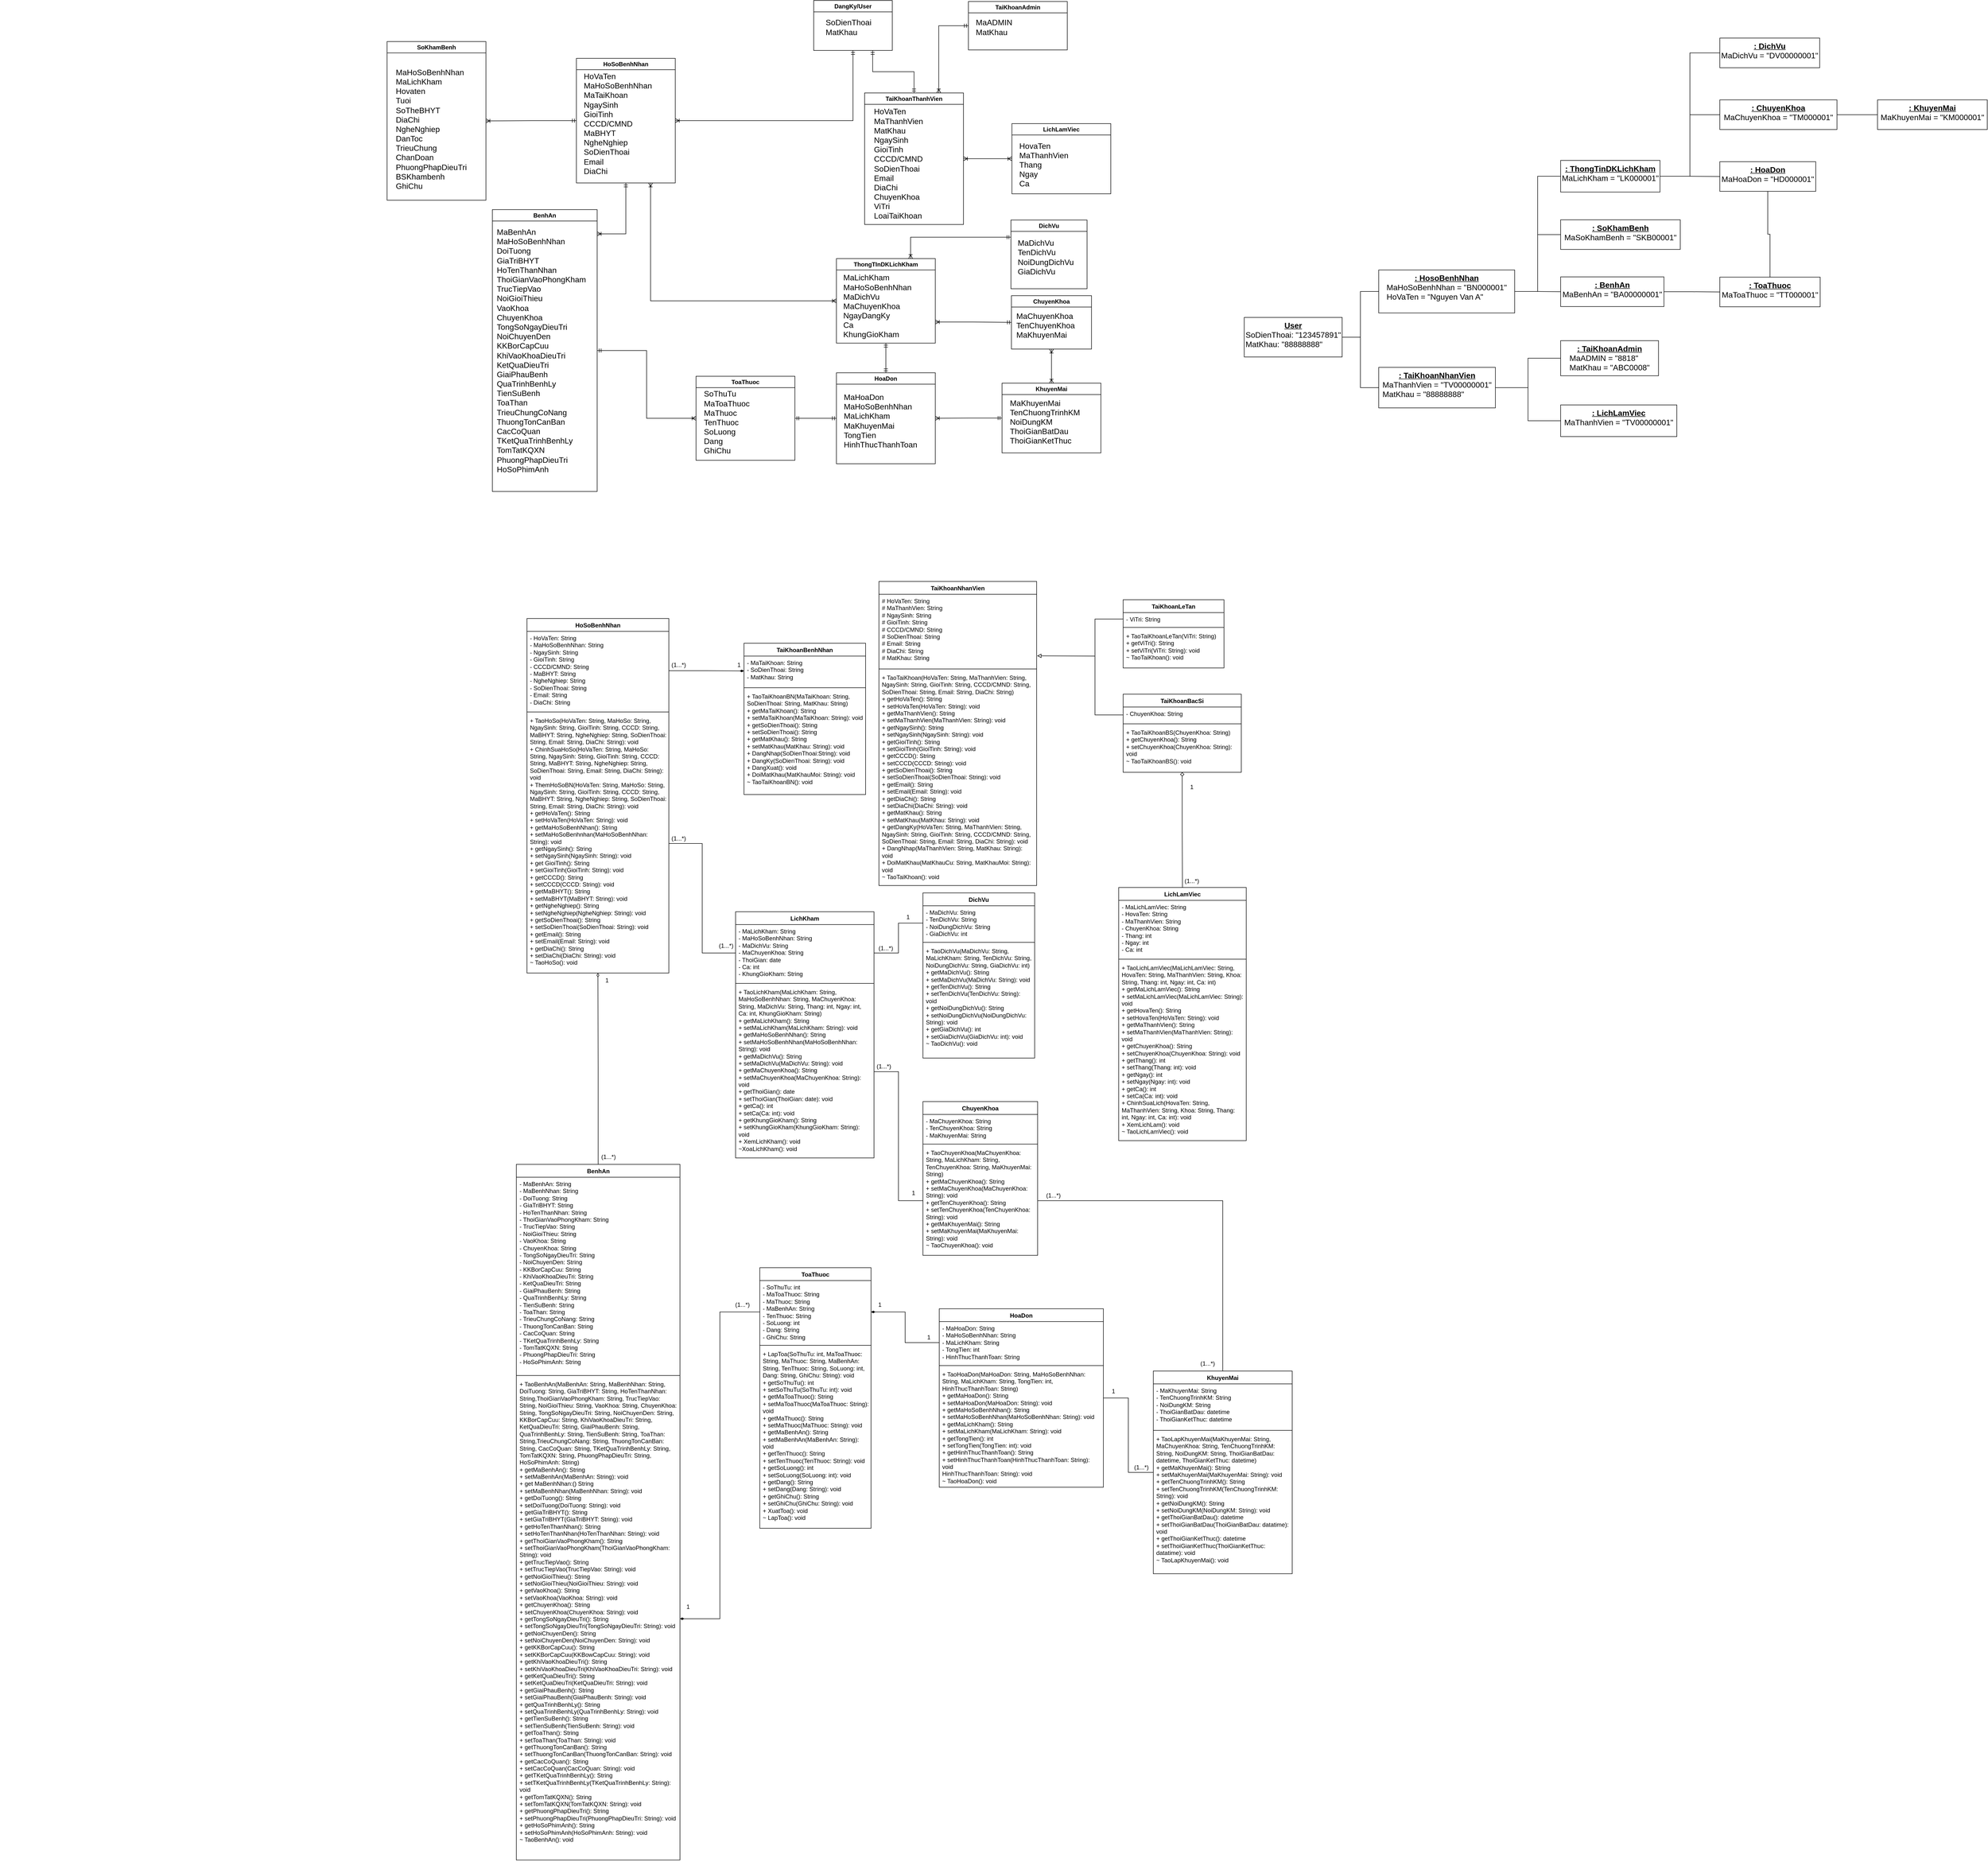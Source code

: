 <mxfile version="22.0.8" type="google" pages="2">
  <diagram id="R2lEEEUBdFMjLlhIrx00" name="Page-1">
    <mxGraphModel grid="0" page="0" gridSize="10" guides="1" tooltips="1" connect="1" arrows="1" fold="1" pageScale="1" pageWidth="850" pageHeight="1100" math="0" shadow="0" extFonts="Permanent Marker^https://fonts.googleapis.com/css?family=Permanent+Marker">
      <root>
        <mxCell id="0" />
        <mxCell id="1" parent="0" />
        <mxCell id="vVo0XDsojjhIN5oabWyf-28" style="edgeStyle=orthogonalEdgeStyle;rounded=0;orthogonalLoop=1;jettySize=auto;html=1;entryX=0.5;entryY=1;entryDx=0;entryDy=0;endArrow=ERmandOne;endFill=0;startArrow=ERoneToMany;startFill=0;" edge="1" parent="1" source="vVo0XDsojjhIN5oabWyf-1" target="vVo0XDsojjhIN5oabWyf-5">
          <mxGeometry relative="1" as="geometry" />
        </mxCell>
        <mxCell id="vVo0XDsojjhIN5oabWyf-49" style="edgeStyle=orthogonalEdgeStyle;rounded=0;orthogonalLoop=1;jettySize=auto;html=1;exitX=0.75;exitY=1;exitDx=0;exitDy=0;entryX=0;entryY=0.5;entryDx=0;entryDy=0;endArrow=ERoneToMany;endFill=0;startArrow=ERoneToMany;startFill=0;" edge="1" parent="1" source="vVo0XDsojjhIN5oabWyf-1" target="vVo0XDsojjhIN5oabWyf-11">
          <mxGeometry relative="1" as="geometry" />
        </mxCell>
        <mxCell id="cpFySMbz-YDJoaZ1W4JB-5" style="edgeStyle=orthogonalEdgeStyle;rounded=0;orthogonalLoop=1;jettySize=auto;html=1;entryX=1;entryY=0.5;entryDx=0;entryDy=0;endArrow=ERoneToMany;endFill=0;startArrow=ERmandOne;startFill=0;" edge="1" parent="1" source="vVo0XDsojjhIN5oabWyf-1" target="vVo0XDsojjhIN5oabWyf-8">
          <mxGeometry relative="1" as="geometry" />
        </mxCell>
        <mxCell id="vVo0XDsojjhIN5oabWyf-1" value="HoSoBenhNhan" style="swimlane;whiteSpace=wrap;html=1;" vertex="1" parent="1">
          <mxGeometry x="-242" y="192" width="200" height="252" as="geometry" />
        </mxCell>
        <mxCell id="vVo0XDsojjhIN5oabWyf-13" value="&lt;span style=&quot;font-size: 16px;&quot;&gt;HoVaTen&lt;br&gt;MaHoSoBenhNhan&lt;br&gt;MaTaiKhoan&lt;br&gt;NgaySinh&lt;br&gt;GioiTinh&lt;br&gt;CCCD/CMND&lt;br&gt;MaBHYT&lt;br&gt;NgheNghiep&lt;br&gt;SoDienThoai&lt;br&gt;Email&lt;br&gt;DiaChi&lt;br&gt;&lt;/span&gt;" style="text;html=1;align=left;verticalAlign=middle;resizable=0;points=[];autosize=1;strokeColor=none;fillColor=none;" vertex="1" parent="vVo0XDsojjhIN5oabWyf-1">
          <mxGeometry x="13" y="20.5" width="156" height="223" as="geometry" />
        </mxCell>
        <mxCell id="vVo0XDsojjhIN5oabWyf-35" style="edgeStyle=orthogonalEdgeStyle;rounded=0;orthogonalLoop=1;jettySize=auto;html=1;exitX=0.5;exitY=0;exitDx=0;exitDy=0;entryX=0.75;entryY=1;entryDx=0;entryDy=0;endArrow=ERmandOne;endFill=0;startArrow=ERmandOne;startFill=0;" edge="1" parent="1" source="vVo0XDsojjhIN5oabWyf-4" target="vVo0XDsojjhIN5oabWyf-5">
          <mxGeometry relative="1" as="geometry" />
        </mxCell>
        <mxCell id="vVo0XDsojjhIN5oabWyf-37" style="edgeStyle=orthogonalEdgeStyle;rounded=0;orthogonalLoop=1;jettySize=auto;html=1;entryX=0;entryY=0.5;entryDx=0;entryDy=0;endArrow=ERoneToMany;endFill=0;startArrow=ERoneToMany;startFill=0;" edge="1" parent="1" source="vVo0XDsojjhIN5oabWyf-4" target="vVo0XDsojjhIN5oabWyf-6">
          <mxGeometry relative="1" as="geometry" />
        </mxCell>
        <mxCell id="vVo0XDsojjhIN5oabWyf-58" style="edgeStyle=orthogonalEdgeStyle;rounded=0;orthogonalLoop=1;jettySize=auto;html=1;exitX=0.75;exitY=0;exitDx=0;exitDy=0;entryX=0;entryY=0.5;entryDx=0;entryDy=0;endArrow=ERmandOne;endFill=0;startArrow=ERoneToMany;startFill=0;" edge="1" parent="1" source="vVo0XDsojjhIN5oabWyf-4" target="vVo0XDsojjhIN5oabWyf-42">
          <mxGeometry relative="1" as="geometry" />
        </mxCell>
        <mxCell id="vVo0XDsojjhIN5oabWyf-4" value="TaiKhoanThanhVien" style="swimlane;whiteSpace=wrap;html=1;" vertex="1" parent="1">
          <mxGeometry x="341" y="262" width="200" height="266" as="geometry" />
        </mxCell>
        <mxCell id="vVo0XDsojjhIN5oabWyf-14" value="&lt;span style=&quot;font-size: 16px;&quot;&gt;HoVaTen&lt;br&gt;MaThanhVien&lt;br&gt;MatKhau&lt;br&gt;NgaySinh&lt;br&gt;GioiTinh&lt;br&gt;CCCD/CMND&lt;br&gt;SoDienThoai&lt;br&gt;Email&lt;br&gt;DiaChi&lt;br&gt;ChuyenKhoa&lt;br&gt;ViTri&lt;br&gt;LoaiTaiKhoan&lt;br&gt;&lt;/span&gt;" style="text;html=1;align=left;verticalAlign=middle;resizable=0;points=[];autosize=1;strokeColor=none;fillColor=none;" vertex="1" parent="vVo0XDsojjhIN5oabWyf-4">
          <mxGeometry x="17" y="22" width="117" height="242" as="geometry" />
        </mxCell>
        <mxCell id="vVo0XDsojjhIN5oabWyf-5" value="DangKy/User" style="swimlane;whiteSpace=wrap;html=1;" vertex="1" parent="1">
          <mxGeometry x="238" y="75" width="159" height="101" as="geometry" />
        </mxCell>
        <mxCell id="vVo0XDsojjhIN5oabWyf-12" value="&lt;div style=&quot;text-align: left;&quot;&gt;&lt;span style=&quot;font-size: 16px; background-color: initial;&quot;&gt;SoDienThoai&lt;/span&gt;&lt;/div&gt;&lt;span style=&quot;font-size: 16px;&quot;&gt;&lt;div style=&quot;text-align: left;&quot;&gt;&lt;span style=&quot;background-color: initial;&quot;&gt;MatKhau&lt;/span&gt;&lt;/div&gt;&lt;/span&gt;" style="text;html=1;align=center;verticalAlign=middle;resizable=0;points=[];autosize=1;strokeColor=none;fillColor=none;" vertex="1" parent="vVo0XDsojjhIN5oabWyf-5">
          <mxGeometry x="10" y="29" width="120" height="50" as="geometry" />
        </mxCell>
        <mxCell id="vVo0XDsojjhIN5oabWyf-6" value="LichLamViec" style="swimlane;whiteSpace=wrap;html=1;" vertex="1" parent="1">
          <mxGeometry x="639" y="324" width="200" height="142" as="geometry" />
        </mxCell>
        <mxCell id="vVo0XDsojjhIN5oabWyf-15" value="&lt;span style=&quot;font-size: 16px;&quot;&gt;HovaTen&lt;br&gt;MaThanhVien&lt;br&gt;Thang&lt;br&gt;Ngay&lt;br&gt;Ca&lt;br&gt;&lt;/span&gt;" style="text;html=1;align=left;verticalAlign=middle;resizable=0;points=[];autosize=1;strokeColor=none;fillColor=none;" vertex="1" parent="vVo0XDsojjhIN5oabWyf-6">
          <mxGeometry x="13" y="29" width="117" height="108" as="geometry" />
        </mxCell>
        <mxCell id="vVo0XDsojjhIN5oabWyf-8" value="SoKhamBenh" style="swimlane;whiteSpace=wrap;html=1;" vertex="1" parent="1">
          <mxGeometry x="-625" y="158" width="200" height="321" as="geometry" />
        </mxCell>
        <mxCell id="cpFySMbz-YDJoaZ1W4JB-1" value="&lt;div style=&quot;text-align: left;&quot;&gt;&lt;span style=&quot;font-size: 16px;&quot;&gt;MaHoSoBenhNhan&lt;/span&gt;&lt;br&gt;&lt;/div&gt;&lt;div style=&quot;text-align: left;&quot;&gt;&lt;span style=&quot;font-size: 16px;&quot;&gt;MaLichKham&lt;/span&gt;&lt;/div&gt;&lt;div style=&quot;text-align: left;&quot;&gt;&lt;span style=&quot;background-color: initial; font-size: 16px;&quot;&gt;Hovaten&lt;/span&gt;&lt;/div&gt;&lt;div style=&quot;text-align: left;&quot;&gt;&lt;span style=&quot;font-size: 16px;&quot;&gt;Tuoi&lt;/span&gt;&lt;/div&gt;&lt;div style=&quot;text-align: left;&quot;&gt;&lt;span style=&quot;font-size: 16px;&quot;&gt;SoTheBHYT&lt;/span&gt;&lt;/div&gt;&lt;div style=&quot;text-align: left;&quot;&gt;&lt;span style=&quot;font-size: 16px;&quot;&gt;DiaChi&lt;/span&gt;&lt;/div&gt;&lt;div style=&quot;text-align: left;&quot;&gt;&lt;span style=&quot;font-size: 16px;&quot;&gt;NgheNghiep&lt;/span&gt;&lt;/div&gt;&lt;div style=&quot;text-align: left;&quot;&gt;&lt;span style=&quot;font-size: 16px;&quot;&gt;DanToc&lt;/span&gt;&lt;/div&gt;&lt;div style=&quot;text-align: left;&quot;&gt;&lt;span style=&quot;font-size: 16px;&quot;&gt;TrieuChung&lt;/span&gt;&lt;/div&gt;&lt;div style=&quot;text-align: left;&quot;&gt;&lt;span style=&quot;font-size: 16px;&quot;&gt;ChanDoan&lt;/span&gt;&lt;/div&gt;&lt;div style=&quot;text-align: left;&quot;&gt;&lt;span style=&quot;font-size: 16px;&quot;&gt;PhuongPhapDieuTri&lt;/span&gt;&lt;/div&gt;&lt;div style=&quot;text-align: left;&quot;&gt;&lt;span style=&quot;font-size: 16px;&quot;&gt;BSKhambenh&lt;/span&gt;&lt;/div&gt;&lt;div style=&quot;text-align: left;&quot;&gt;&lt;span style=&quot;font-size: 16px;&quot;&gt;GhiChu&lt;/span&gt;&lt;/div&gt;" style="text;html=1;align=center;verticalAlign=middle;resizable=0;points=[];autosize=1;strokeColor=none;fillColor=none;" vertex="1" parent="vVo0XDsojjhIN5oabWyf-8">
          <mxGeometry x="8" y="46" width="162" height="262" as="geometry" />
        </mxCell>
        <mxCell id="vVo0XDsojjhIN5oabWyf-41" style="edgeStyle=orthogonalEdgeStyle;rounded=0;orthogonalLoop=1;jettySize=auto;html=1;entryX=0.5;entryY=1;entryDx=0;entryDy=0;endArrow=ERmandOne;endFill=0;startArrow=ERoneToMany;startFill=0;" edge="1" parent="1" source="vVo0XDsojjhIN5oabWyf-9" target="vVo0XDsojjhIN5oabWyf-1">
          <mxGeometry relative="1" as="geometry">
            <Array as="points">
              <mxPoint x="-282" y="547" />
              <mxPoint x="-142" y="547" />
            </Array>
          </mxGeometry>
        </mxCell>
        <mxCell id="vVo0XDsojjhIN5oabWyf-51" style="edgeStyle=orthogonalEdgeStyle;rounded=0;orthogonalLoop=1;jettySize=auto;html=1;entryX=0;entryY=0.5;entryDx=0;entryDy=0;endArrow=ERoneToMany;endFill=0;startArrow=ERmandOne;startFill=0;" edge="1" parent="1" source="vVo0XDsojjhIN5oabWyf-9" target="vVo0XDsojjhIN5oabWyf-16">
          <mxGeometry relative="1" as="geometry" />
        </mxCell>
        <mxCell id="vVo0XDsojjhIN5oabWyf-9" value="BenhAn" style="swimlane;whiteSpace=wrap;html=1;" vertex="1" parent="1">
          <mxGeometry x="-412" y="498" width="212" height="570" as="geometry" />
        </mxCell>
        <mxCell id="HO8qiHcjtcWSQ0Xr7kGS-5" value="&lt;span style=&quot;font-size: 16px;&quot;&gt;MaBenhAn&lt;br&gt;MaHoSoBenhNhan&lt;br&gt;DoiTuong&lt;br&gt;GiaTriBHYT&lt;br&gt;HoTenThanNhan&lt;br&gt;ThoiGianVaoPhongKham&lt;br&gt;TrucTiepVao&lt;br&gt;NoiGioiThieu&lt;br&gt;VaoKhoa&lt;br&gt;ChuyenKhoa&lt;br&gt;TongSoNgayDieuTri&lt;br&gt;NoiChuyenDen&lt;br&gt;KKBorCapCuu&lt;br&gt;KhiVaoKhoaDieuTri&lt;br&gt;KetQuaDieuTri&lt;br&gt;GiaiPhauBenh&lt;br&gt;QuaTrinhBenhLy&lt;br&gt;TienSuBenh&lt;br&gt;ToaThan&lt;br&gt;TrieuChungCoNang&lt;br&gt;ThuongTonCanBan&lt;br&gt;CacCoQuan&lt;br&gt;TKetQuaTrinhBenhLy&lt;br&gt;TomTatKQXN&lt;br&gt;PhuongPhapDieuTri&lt;br&gt;HoSoPhimAnh&lt;br&gt;&lt;/span&gt;" style="text;html=1;align=left;verticalAlign=middle;resizable=0;points=[];autosize=1;strokeColor=none;fillColor=none;" vertex="1" parent="vVo0XDsojjhIN5oabWyf-9">
          <mxGeometry x="7" y="29.5" width="198" height="511" as="geometry" />
        </mxCell>
        <mxCell id="HO8qiHcjtcWSQ0Xr7kGS-10" style="edgeStyle=orthogonalEdgeStyle;rounded=0;orthogonalLoop=1;jettySize=auto;html=1;entryX=0.5;entryY=0;entryDx=0;entryDy=0;endArrow=ERmandOne;endFill=0;startArrow=ERmandOne;startFill=0;" edge="1" parent="1" source="vVo0XDsojjhIN5oabWyf-11" target="HO8qiHcjtcWSQ0Xr7kGS-6">
          <mxGeometry relative="1" as="geometry" />
        </mxCell>
        <mxCell id="PPnvaWgSAGvurFSDsMw1-5" style="edgeStyle=orthogonalEdgeStyle;rounded=0;orthogonalLoop=1;jettySize=auto;html=1;exitX=0.75;exitY=0;exitDx=0;exitDy=0;entryX=0;entryY=0.25;entryDx=0;entryDy=0;endArrow=ERmandOne;endFill=0;startArrow=ERoneToMany;startFill=0;" edge="1" parent="1" source="vVo0XDsojjhIN5oabWyf-11" target="PPnvaWgSAGvurFSDsMw1-1">
          <mxGeometry relative="1" as="geometry" />
        </mxCell>
        <mxCell id="PPnvaWgSAGvurFSDsMw1-6" style="edgeStyle=orthogonalEdgeStyle;rounded=0;orthogonalLoop=1;jettySize=auto;html=1;exitX=1;exitY=0.75;exitDx=0;exitDy=0;entryX=0;entryY=0.5;entryDx=0;entryDy=0;startArrow=ERoneToMany;startFill=0;endArrow=ERmandOne;endFill=0;" edge="1" parent="1" source="vVo0XDsojjhIN5oabWyf-11" target="PPnvaWgSAGvurFSDsMw1-3">
          <mxGeometry relative="1" as="geometry" />
        </mxCell>
        <mxCell id="vVo0XDsojjhIN5oabWyf-11" value="ThongTInDKLichKham" style="swimlane;whiteSpace=wrap;html=1;" vertex="1" parent="1">
          <mxGeometry x="284" y="597" width="200" height="171" as="geometry" />
        </mxCell>
        <mxCell id="vVo0XDsojjhIN5oabWyf-23" value="&lt;span style=&quot;font-size: 16px;&quot;&gt;MaLichKham&lt;br&gt;MaHoSoBenhNhan&lt;br&gt;MaDichVu&lt;br&gt;MaChuyenKhoa&lt;br&gt;NgayDangKy&lt;br&gt;Ca&lt;br&gt;KhungGioKham&lt;br&gt;&lt;/span&gt;" style="text;html=1;align=left;verticalAlign=middle;resizable=0;points=[];autosize=1;strokeColor=none;fillColor=none;" vertex="1" parent="vVo0XDsojjhIN5oabWyf-11">
          <mxGeometry x="12" y="23" width="156" height="146" as="geometry" />
        </mxCell>
        <mxCell id="HO8qiHcjtcWSQ0Xr7kGS-8" style="edgeStyle=orthogonalEdgeStyle;rounded=0;orthogonalLoop=1;jettySize=auto;html=1;exitX=1;exitY=0.5;exitDx=0;exitDy=0;entryX=0;entryY=0.5;entryDx=0;entryDy=0;endArrow=ERmandOne;endFill=0;startArrow=ERmandOne;startFill=0;" edge="1" parent="1" source="vVo0XDsojjhIN5oabWyf-16" target="HO8qiHcjtcWSQ0Xr7kGS-6">
          <mxGeometry relative="1" as="geometry" />
        </mxCell>
        <mxCell id="vVo0XDsojjhIN5oabWyf-16" value="ToaThuoc" style="swimlane;whiteSpace=wrap;html=1;" vertex="1" parent="1">
          <mxGeometry y="835" width="200" height="170" as="geometry" />
        </mxCell>
        <mxCell id="vVo0XDsojjhIN5oabWyf-21" value="&lt;font style=&quot;font-size: 16px;&quot;&gt;SoThuTu&lt;br&gt;MaToaThuoc&lt;br&gt;MaThuoc&lt;br&gt;TenThuoc&lt;br&gt;SoLuong&lt;br&gt;Dang&lt;br&gt;GhiChu&lt;br&gt;&lt;/font&gt;" style="text;html=1;align=left;verticalAlign=middle;resizable=0;points=[];autosize=1;strokeColor=none;fillColor=none;" vertex="1" parent="vVo0XDsojjhIN5oabWyf-16">
          <mxGeometry x="14" y="20" width="111" height="146" as="geometry" />
        </mxCell>
        <mxCell id="vVo0XDsojjhIN5oabWyf-42" value="TaiKhoanAdmin" style="swimlane;whiteSpace=wrap;html=1;" vertex="1" parent="1">
          <mxGeometry x="551" y="77" width="200" height="98" as="geometry" />
        </mxCell>
        <mxCell id="vVo0XDsojjhIN5oabWyf-54" value="&lt;span style=&quot;font-size: 16px;&quot;&gt;MaADMIN&lt;br&gt;MatKhau&lt;br&gt;&lt;/span&gt;" style="text;html=1;align=left;verticalAlign=middle;resizable=0;points=[];autosize=1;strokeColor=none;fillColor=none;" vertex="1" parent="vVo0XDsojjhIN5oabWyf-42">
          <mxGeometry x="13" y="27" width="92" height="50" as="geometry" />
        </mxCell>
        <mxCell id="HO8qiHcjtcWSQ0Xr7kGS-6" value="HoaDon" style="swimlane;whiteSpace=wrap;html=1;" vertex="1" parent="1">
          <mxGeometry x="284" y="828" width="200" height="184" as="geometry" />
        </mxCell>
        <mxCell id="HO8qiHcjtcWSQ0Xr7kGS-7" value="&lt;span style=&quot;font-size: 16px;&quot;&gt;MaHoaDon&lt;br&gt;MaHoSoBenhNhan&lt;br&gt;MaLichKham&lt;br&gt;MaKhuyenMai&lt;br&gt;TongTien&lt;br&gt;HinhThucThanhToan&lt;br&gt;&lt;/span&gt;" style="text;html=1;align=left;verticalAlign=middle;resizable=0;points=[];autosize=1;strokeColor=none;fillColor=none;" vertex="1" parent="HO8qiHcjtcWSQ0Xr7kGS-6">
          <mxGeometry x="13" y="33.5" width="167" height="127" as="geometry" />
        </mxCell>
        <mxCell id="HO8qiHcjtcWSQ0Xr7kGS-16" value="TaiKhoanBenhNhan" style="swimlane;fontStyle=1;align=center;verticalAlign=top;childLayout=stackLayout;horizontal=1;startSize=26;horizontalStack=0;resizeParent=1;resizeParentMax=0;resizeLast=0;collapsible=1;marginBottom=0;whiteSpace=wrap;html=1;" vertex="1" parent="1">
          <mxGeometry x="97" y="1375" width="246" height="306" as="geometry" />
        </mxCell>
        <mxCell id="HO8qiHcjtcWSQ0Xr7kGS-17" value="&lt;font style=&quot;font-size: 12px;&quot;&gt;- MaTaiKhoan: String&lt;br style=&quot;border-color: var(--border-color);&quot;&gt;- SoDienThoai: String&lt;br style=&quot;border-color: var(--border-color);&quot;&gt;- MatKhau: String&lt;br&gt;&lt;/font&gt;" style="text;strokeColor=none;fillColor=none;align=left;verticalAlign=top;spacingLeft=4;spacingRight=4;overflow=hidden;rotatable=0;points=[[0,0.5],[1,0.5]];portConstraint=eastwest;whiteSpace=wrap;html=1;" vertex="1" parent="HO8qiHcjtcWSQ0Xr7kGS-16">
          <mxGeometry y="26" width="246" height="60" as="geometry" />
        </mxCell>
        <mxCell id="HO8qiHcjtcWSQ0Xr7kGS-18" value="" style="line;strokeWidth=1;fillColor=none;align=left;verticalAlign=middle;spacingTop=-1;spacingLeft=3;spacingRight=3;rotatable=0;labelPosition=right;points=[];portConstraint=eastwest;strokeColor=inherit;" vertex="1" parent="HO8qiHcjtcWSQ0Xr7kGS-16">
          <mxGeometry y="86" width="246" height="8" as="geometry" />
        </mxCell>
        <mxCell id="HO8qiHcjtcWSQ0Xr7kGS-19" value="+ TaoTaiKhoanBN(MaTaiKhoan: String, SoDienThoai: String, MatKhau: String)&lt;br&gt;+ getMaTaiKhoan(): String&lt;br style=&quot;border-color: var(--border-color);&quot;&gt;+ setMaTaiKhoan(MaTaiKhoan: String): void&lt;br&gt;+ getSoDienThoai(): String&lt;br&gt;+ setSoDienThoai(): String&lt;br style=&quot;border-color: var(--border-color);&quot;&gt;+ getMatKhau(): String&lt;br&gt;+ setMatKhau(MatKhau: String): void&lt;br&gt;+&amp;nbsp;DangNhap(SoDienThoai:String): void&lt;br&gt;+ DangKy(SoDienThoai: String): void&lt;br&gt;+ DangXuat(): void&lt;br&gt;+ DoiMatKhau(MatKhauMoi: String): void&lt;br&gt;~ TaoTaiKhoanBN(): void" style="text;strokeColor=none;fillColor=none;align=left;verticalAlign=top;spacingLeft=4;spacingRight=4;overflow=hidden;rotatable=0;points=[[0,0.5],[1,0.5]];portConstraint=eastwest;whiteSpace=wrap;html=1;" vertex="1" parent="HO8qiHcjtcWSQ0Xr7kGS-16">
          <mxGeometry y="94" width="246" height="212" as="geometry" />
        </mxCell>
        <mxCell id="HO8qiHcjtcWSQ0Xr7kGS-20" value="LichLamViec" style="swimlane;fontStyle=1;align=center;verticalAlign=top;childLayout=stackLayout;horizontal=1;startSize=26;horizontalStack=0;resizeParent=1;resizeParentMax=0;resizeLast=0;collapsible=1;marginBottom=0;whiteSpace=wrap;html=1;" vertex="1" parent="1">
          <mxGeometry x="855" y="1869" width="258" height="512" as="geometry" />
        </mxCell>
        <mxCell id="HO8qiHcjtcWSQ0Xr7kGS-21" value="&lt;font style=&quot;font-size: 12px;&quot;&gt;- MaLichLamViec: String&lt;br&gt;- HovaTen: String&lt;br style=&quot;border-color: var(--border-color);&quot;&gt;- MaThanhVien: String&lt;br style=&quot;border-color: var(--border-color);&quot;&gt;- ChuyenKhoa: String&lt;br style=&quot;border-color: var(--border-color);&quot;&gt;- Thang: int&lt;br style=&quot;border-color: var(--border-color);&quot;&gt;- Ngay: int&lt;br style=&quot;border-color: var(--border-color);&quot;&gt;- Ca: int&lt;/font&gt;" style="text;strokeColor=none;fillColor=none;align=left;verticalAlign=top;spacingLeft=4;spacingRight=4;overflow=hidden;rotatable=0;points=[[0,0.5],[1,0.5]];portConstraint=eastwest;whiteSpace=wrap;html=1;" vertex="1" parent="HO8qiHcjtcWSQ0Xr7kGS-20">
          <mxGeometry y="26" width="258" height="115" as="geometry" />
        </mxCell>
        <mxCell id="HO8qiHcjtcWSQ0Xr7kGS-22" value="" style="line;strokeWidth=1;fillColor=none;align=left;verticalAlign=middle;spacingTop=-1;spacingLeft=3;spacingRight=3;rotatable=0;labelPosition=right;points=[];portConstraint=eastwest;strokeColor=inherit;" vertex="1" parent="HO8qiHcjtcWSQ0Xr7kGS-20">
          <mxGeometry y="141" width="258" height="8" as="geometry" />
        </mxCell>
        <mxCell id="HO8qiHcjtcWSQ0Xr7kGS-23" value="+ TaoLichLamViec(MaLichLamViec: String, HovaTen: String, MaThanhVien: String, Khoa: String, Thang: int, Ngay: int, Ca: int)&lt;br&gt;+ getMaLichLamViec(): String&lt;br&gt;+ setMaLichLamViec(MaLichLamViec: String): void&lt;br&gt;+ getHovaTen(): String&lt;br&gt;+ setHovaTen(HoVaTen: String): void&lt;br style=&quot;border-color: var(--border-color);&quot;&gt;+ getMaThanhVien(): String&lt;br&gt;+ setMaThanhVien(MaThanhVien: String): void&lt;br style=&quot;border-color: var(--border-color);&quot;&gt;+ getChuyenKhoa(): String&lt;br&gt;+ setChuyenKhoa(ChuyenKhoa: String): void&lt;br style=&quot;border-color: var(--border-color);&quot;&gt;+ getThang(): int&lt;br&gt;+ setThang(Thang: int): void&lt;br style=&quot;border-color: var(--border-color);&quot;&gt;+ getNgay(): int&lt;br&gt;+ setNgay(Ngay: int): void&lt;br style=&quot;border-color: var(--border-color);&quot;&gt;+ getCa(): int&lt;br&gt;+ setCa(Ca: int): void&lt;br&gt;+ ChinhSuaLich(HovaTen: String, MaThanhVien: String, Khoa: String, Thang: int, Ngay: int, Ca: int): void&lt;br&gt;+ XemLichLam(): void&lt;br&gt;~ TaoLichLamViec(): void" style="text;strokeColor=none;fillColor=none;align=left;verticalAlign=top;spacingLeft=4;spacingRight=4;overflow=hidden;rotatable=0;points=[[0,0.5],[1,0.5]];portConstraint=eastwest;whiteSpace=wrap;html=1;" vertex="1" parent="HO8qiHcjtcWSQ0Xr7kGS-20">
          <mxGeometry y="149" width="258" height="363" as="geometry" />
        </mxCell>
        <mxCell id="cpFySMbz-YDJoaZ1W4JB-28" style="edgeStyle=orthogonalEdgeStyle;rounded=0;orthogonalLoop=1;jettySize=auto;html=1;exitX=0.5;exitY=0;exitDx=0;exitDy=0;endArrow=diamondThin;endFill=0;" edge="1" parent="1" source="HO8qiHcjtcWSQ0Xr7kGS-40" target="HO8qiHcjtcWSQ0Xr7kGS-24">
          <mxGeometry relative="1" as="geometry" />
        </mxCell>
        <mxCell id="HO8qiHcjtcWSQ0Xr7kGS-24" value="HoSoBenhNhan" style="swimlane;fontStyle=1;align=center;verticalAlign=top;childLayout=stackLayout;horizontal=1;startSize=26;horizontalStack=0;resizeParent=1;resizeParentMax=0;resizeLast=0;collapsible=1;marginBottom=0;whiteSpace=wrap;html=1;" vertex="1" parent="1">
          <mxGeometry x="-342" y="1325" width="287" height="717" as="geometry" />
        </mxCell>
        <mxCell id="HO8qiHcjtcWSQ0Xr7kGS-25" value="&lt;font style=&quot;font-size: 12px;&quot;&gt;- HoVaTen: String&lt;br style=&quot;border-color: var(--border-color);&quot;&gt;- MaHoSoBenhNhan: String&lt;br style=&quot;border-color: var(--border-color);&quot;&gt;- NgaySinh: String&lt;br style=&quot;border-color: var(--border-color);&quot;&gt;- GioiTinh: String&lt;br style=&quot;border-color: var(--border-color);&quot;&gt;- CCCD/CMND: String&lt;br style=&quot;border-color: var(--border-color);&quot;&gt;- MaBHYT: String&lt;br style=&quot;border-color: var(--border-color);&quot;&gt;- NgheNghiep: String&lt;br style=&quot;border-color: var(--border-color);&quot;&gt;- SoDienThoai: String&lt;br style=&quot;border-color: var(--border-color);&quot;&gt;- Email: String&lt;br style=&quot;border-color: var(--border-color);&quot;&gt;- DiaChi: String&lt;/font&gt;" style="text;strokeColor=none;fillColor=none;align=left;verticalAlign=top;spacingLeft=4;spacingRight=4;overflow=hidden;rotatable=0;points=[[0,0.5],[1,0.5]];portConstraint=eastwest;whiteSpace=wrap;html=1;" vertex="1" parent="HO8qiHcjtcWSQ0Xr7kGS-24">
          <mxGeometry y="26" width="287" height="159" as="geometry" />
        </mxCell>
        <mxCell id="HO8qiHcjtcWSQ0Xr7kGS-26" value="" style="line;strokeWidth=1;fillColor=none;align=left;verticalAlign=middle;spacingTop=-1;spacingLeft=3;spacingRight=3;rotatable=0;labelPosition=right;points=[];portConstraint=eastwest;strokeColor=inherit;" vertex="1" parent="HO8qiHcjtcWSQ0Xr7kGS-24">
          <mxGeometry y="185" width="287" height="8" as="geometry" />
        </mxCell>
        <mxCell id="HO8qiHcjtcWSQ0Xr7kGS-27" value="+ TaoHoSo(HoVaTen: String, MaHoSo: String, NgaySinh: String, GioiTinh: String, CCCD: String, MaBHYT: String, NgheNghiep: String, SoDienThoai: String, Email: String, DiaChi: String): void&lt;br&gt;+ ChinhSuaHoSo(HoVaTen: String, MaHoSo: String, NgaySinh: String, GioiTinh: String, CCCD: String, MaBHYT: String, NgheNghiep: String, SoDienThoai: String, Email: String, DiaChi: String): void&lt;br&gt;+ ThemHoSoBN(HoVaTen: String, MaHoSo: String, NgaySinh: String, GioiTinh: String, CCCD: String, MaBHYT: String, NgheNghiep: String, SoDienThoai: String, Email: String, DiaChi: String): void&lt;br&gt;+ getHoVaTen(): String&lt;br&gt;+ setHoVaTen(HoVaTen: String): void&lt;br style=&quot;border-color: var(--border-color);&quot;&gt;+ getMaHoSoBenhNhan(): String&lt;br&gt;+ setMaHoSoBenhnhan(MaHoSoBenhNhan: String): void&lt;br style=&quot;border-color: var(--border-color);&quot;&gt;+ getNgaySinh(): String&lt;br&gt;+ setNgaySinh(NgaySinh: String): void&lt;br style=&quot;border-color: var(--border-color);&quot;&gt;+ get GioiTinh(): String&lt;br&gt;+ setGioiTinh(GioiTinh: String): void&lt;br style=&quot;border-color: var(--border-color);&quot;&gt;+ getCCCD(): String&lt;br&gt;+ setCCCD(CCCD: String): void&lt;br style=&quot;border-color: var(--border-color);&quot;&gt;+ getMaBHYT(): String&lt;br&gt;+ setMaBHYT(MaBHYT: String): void&lt;br style=&quot;border-color: var(--border-color);&quot;&gt;+ getNgheNghiep(): String&lt;br&gt;+ setNgheNghiep(NgheNghiep: String): void&lt;br style=&quot;border-color: var(--border-color);&quot;&gt;+ getSoDienThoai(): String&lt;br&gt;+ setSoDienThoai(SoDienThoai: String): void&lt;br style=&quot;border-color: var(--border-color);&quot;&gt;+ getEmail(): String&lt;br&gt;+ setEmail(Email: String): void&lt;br style=&quot;border-color: var(--border-color);&quot;&gt;+ getDiaChi(): String&lt;br&gt;+ setDiaChi(DiaChi: String): void&lt;br&gt;~ TaoHoSo(): void" style="text;strokeColor=none;fillColor=none;align=left;verticalAlign=top;spacingLeft=4;spacingRight=4;overflow=hidden;rotatable=0;points=[[0,0.5],[1,0.5]];portConstraint=eastwest;whiteSpace=wrap;html=1;" vertex="1" parent="HO8qiHcjtcWSQ0Xr7kGS-24">
          <mxGeometry y="193" width="287" height="524" as="geometry" />
        </mxCell>
        <mxCell id="HO8qiHcjtcWSQ0Xr7kGS-28" value="LichKham" style="swimlane;fontStyle=1;align=center;verticalAlign=top;childLayout=stackLayout;horizontal=1;startSize=26;horizontalStack=0;resizeParent=1;resizeParentMax=0;resizeLast=0;collapsible=1;marginBottom=0;whiteSpace=wrap;html=1;" vertex="1" parent="1">
          <mxGeometry x="80" y="1918" width="280" height="498" as="geometry" />
        </mxCell>
        <mxCell id="HO8qiHcjtcWSQ0Xr7kGS-29" value="&lt;font style=&quot;font-size: 12px;&quot;&gt;- MaLichKham: String&lt;br style=&quot;border-color: var(--border-color);&quot;&gt;- MaHoSoBenhNhan: String&lt;br style=&quot;border-color: var(--border-color);&quot;&gt;- MaDichVu: String&lt;br&gt;- MaChuyenKhoa: String&lt;br style=&quot;border-color: var(--border-color);&quot;&gt;- ThoiGian: date&lt;br style=&quot;border-color: var(--border-color);&quot;&gt;- Ca: int&lt;br style=&quot;border-color: var(--border-color);&quot;&gt;- KhungGioKham: String&lt;/font&gt;" style="text;strokeColor=none;fillColor=none;align=left;verticalAlign=top;spacingLeft=4;spacingRight=4;overflow=hidden;rotatable=0;points=[[0,0.5],[1,0.5]];portConstraint=eastwest;whiteSpace=wrap;html=1;" vertex="1" parent="HO8qiHcjtcWSQ0Xr7kGS-28">
          <mxGeometry y="26" width="280" height="115" as="geometry" />
        </mxCell>
        <mxCell id="HO8qiHcjtcWSQ0Xr7kGS-30" value="" style="line;strokeWidth=1;fillColor=none;align=left;verticalAlign=middle;spacingTop=-1;spacingLeft=3;spacingRight=3;rotatable=0;labelPosition=right;points=[];portConstraint=eastwest;strokeColor=inherit;" vertex="1" parent="HO8qiHcjtcWSQ0Xr7kGS-28">
          <mxGeometry y="141" width="280" height="8" as="geometry" />
        </mxCell>
        <mxCell id="HO8qiHcjtcWSQ0Xr7kGS-31" value="+ TaoLichKham(MaLichKham: String, MaHoSoBenhNhan: String, MaChuyenKhoa: String, MaDichVu: String, Thang: int, Ngay: int, Ca: int, KhungGioKham: String)&lt;br&gt;+ getMaLichKham(): String&lt;br&gt;+ setMaLichKham(MaLichKham: String): void&lt;br style=&quot;border-color: var(--border-color);&quot;&gt;+ getMaHoSoBenhNhan(): String&lt;br&gt;+ setMaHoSoBenhNhan(MaHoSoBenhNhan: String): void&lt;br style=&quot;border-color: var(--border-color);&quot;&gt;+ getMaDichVu(): String&lt;br&gt;+ setMaDichVu(MaDichVu: String): void&lt;br&gt;+ getMaChuyenKhoa(): String&lt;br style=&quot;border-color: var(--border-color);&quot;&gt;+ setMaChuyenKhoa(MaChuyenKhoa: String): void&lt;br style=&quot;border-color: var(--border-color);&quot;&gt;+ getThoiGian(): date&lt;br&gt;+ setThoiGian(ThoiGian: date): void&lt;br style=&quot;border-color: var(--border-color);&quot;&gt;+ getCa(): int&lt;br&gt;+ setCa(Ca: int): void&lt;br style=&quot;border-color: var(--border-color);&quot;&gt;+ getKhungGioKham(): String&lt;br&gt;+ setKhungGioKham(KhungGioKham: String): void&lt;br&gt;+ XemLichKham(): void&lt;br&gt;~XoaLichKham(): void" style="text;strokeColor=none;fillColor=none;align=left;verticalAlign=top;spacingLeft=4;spacingRight=4;overflow=hidden;rotatable=0;points=[[0,0.5],[1,0.5]];portConstraint=eastwest;whiteSpace=wrap;html=1;" vertex="1" parent="HO8qiHcjtcWSQ0Xr7kGS-28">
          <mxGeometry y="149" width="280" height="349" as="geometry" />
        </mxCell>
        <mxCell id="HO8qiHcjtcWSQ0Xr7kGS-32" value="ToaThuoc" style="swimlane;fontStyle=1;align=center;verticalAlign=top;childLayout=stackLayout;horizontal=1;startSize=26;horizontalStack=0;resizeParent=1;resizeParentMax=0;resizeLast=0;collapsible=1;marginBottom=0;whiteSpace=wrap;html=1;" vertex="1" parent="1">
          <mxGeometry x="129" y="2638" width="225" height="527" as="geometry" />
        </mxCell>
        <mxCell id="HO8qiHcjtcWSQ0Xr7kGS-33" value="&lt;font style=&quot;font-size: 12px;&quot;&gt;- SoThuTu: int&lt;br style=&quot;border-color: var(--border-color);&quot;&gt;- MaToaThuoc: String&lt;br&gt;- MaThuoc: String&lt;br&gt;- MaBenhAn: String&lt;br style=&quot;border-color: var(--border-color);&quot;&gt;- TenThuoc: String&lt;br style=&quot;border-color: var(--border-color);&quot;&gt;- SoLuong: int&lt;br style=&quot;border-color: var(--border-color);&quot;&gt;- Dang: String&lt;br style=&quot;border-color: var(--border-color);&quot;&gt;- GhiChu: String&lt;br&gt;&lt;/font&gt;" style="text;strokeColor=none;fillColor=none;align=left;verticalAlign=top;spacingLeft=4;spacingRight=4;overflow=hidden;rotatable=0;points=[[0,0.5],[1,0.5]];portConstraint=eastwest;whiteSpace=wrap;html=1;" vertex="1" parent="HO8qiHcjtcWSQ0Xr7kGS-32">
          <mxGeometry y="26" width="225" height="127" as="geometry" />
        </mxCell>
        <mxCell id="HO8qiHcjtcWSQ0Xr7kGS-34" value="" style="line;strokeWidth=1;fillColor=none;align=left;verticalAlign=middle;spacingTop=-1;spacingLeft=3;spacingRight=3;rotatable=0;labelPosition=right;points=[];portConstraint=eastwest;strokeColor=inherit;" vertex="1" parent="HO8qiHcjtcWSQ0Xr7kGS-32">
          <mxGeometry y="153" width="225" height="8" as="geometry" />
        </mxCell>
        <mxCell id="HO8qiHcjtcWSQ0Xr7kGS-35" value="+ LapToa(SoThuTu: int, MaToaThuoc: String, MaThuoc: String, MaBenhAn: String, TenThuoc: String, SoLuong: int, Dang: String, GhiChu: String): void&lt;br&gt;+ getSoThuTu(): int&lt;br&gt;+ setSoThuTu(SoThuTu: int): void&lt;br style=&quot;border-color: var(--border-color);&quot;&gt;+ getMaToaThuoc(): String&lt;br&gt;+ setMaToaThuoc(MaToaThuoc: String): void&lt;br&gt;+ getMaThuoc(): String&lt;br&gt;+ setMaThuoc(MaThuoc: String): void&lt;br&gt;+ getMaBenhAn(): String&lt;br&gt;+ setMaBenhAn(MaBenhAn: String): void&lt;br&gt;+ getTenThuoc(): String&lt;br&gt;+ setTenThuoc(TenThuoc: String): void&lt;br style=&quot;border-color: var(--border-color);&quot;&gt;+ getSoLuong(): int&lt;br&gt;+ setSoLuong(SoLuong: int): void&lt;br style=&quot;border-color: var(--border-color);&quot;&gt;+ getDang(): String&lt;br&gt;+ setDang(Dang: String): void&lt;br style=&quot;border-color: var(--border-color);&quot;&gt;+ getGhiChu(): String&lt;br&gt;+ setGhiChu(GhiChu: String): void&lt;br&gt;+ XuatToa(): void&lt;br&gt;~ LapToa(): void" style="text;strokeColor=none;fillColor=none;align=left;verticalAlign=top;spacingLeft=4;spacingRight=4;overflow=hidden;rotatable=0;points=[[0,0.5],[1,0.5]];portConstraint=eastwest;whiteSpace=wrap;html=1;" vertex="1" parent="HO8qiHcjtcWSQ0Xr7kGS-32">
          <mxGeometry y="161" width="225" height="366" as="geometry" />
        </mxCell>
        <mxCell id="zLEQPiZhmzjoFYj6mY9E-9" style="edgeStyle=orthogonalEdgeStyle;rounded=0;orthogonalLoop=1;jettySize=auto;html=1;endArrow=none;endFill=0;startArrow=none;startFill=0;" edge="1" parent="1" source="HO8qiHcjtcWSQ0Xr7kGS-36" target="zLEQPiZhmzjoFYj6mY9E-5">
          <mxGeometry relative="1" as="geometry" />
        </mxCell>
        <mxCell id="HO8qiHcjtcWSQ0Xr7kGS-36" value="HoaDon" style="swimlane;fontStyle=1;align=center;verticalAlign=top;childLayout=stackLayout;horizontal=1;startSize=26;horizontalStack=0;resizeParent=1;resizeParentMax=0;resizeLast=0;collapsible=1;marginBottom=0;whiteSpace=wrap;html=1;" vertex="1" parent="1">
          <mxGeometry x="492" y="2721" width="332" height="361" as="geometry" />
        </mxCell>
        <mxCell id="HO8qiHcjtcWSQ0Xr7kGS-37" value="&lt;font style=&quot;font-size: 12px;&quot;&gt;- MaHoaDon: String&lt;br style=&quot;border-color: var(--border-color);&quot;&gt;- MaHoSoBenhNhan: String&lt;br style=&quot;border-color: var(--border-color);&quot;&gt;- MaLichKham: String&lt;br style=&quot;border-color: var(--border-color);&quot;&gt;- TongTien: int&lt;br style=&quot;border-color: var(--border-color);&quot;&gt;- HinhThucThanhToan: String&lt;/font&gt;" style="text;strokeColor=none;fillColor=none;align=left;verticalAlign=top;spacingLeft=4;spacingRight=4;overflow=hidden;rotatable=0;points=[[0,0.5],[1,0.5]];portConstraint=eastwest;whiteSpace=wrap;html=1;" vertex="1" parent="HO8qiHcjtcWSQ0Xr7kGS-36">
          <mxGeometry y="26" width="332" height="85" as="geometry" />
        </mxCell>
        <mxCell id="HO8qiHcjtcWSQ0Xr7kGS-38" value="" style="line;strokeWidth=1;fillColor=none;align=left;verticalAlign=middle;spacingTop=-1;spacingLeft=3;spacingRight=3;rotatable=0;labelPosition=right;points=[];portConstraint=eastwest;strokeColor=inherit;" vertex="1" parent="HO8qiHcjtcWSQ0Xr7kGS-36">
          <mxGeometry y="111" width="332" height="8" as="geometry" />
        </mxCell>
        <mxCell id="HO8qiHcjtcWSQ0Xr7kGS-39" value="+ TaoHoaDon(MaHoaDon: String, MaHoSoBenhNhan: String, MaLichKham: String, TongTien: int, HinhThucThanhToan: String)&lt;br&gt;+ getMaHoaDon(): String&lt;br&gt;+ setMaHoaDon(MaHoaDon: String): void&lt;br style=&quot;border-color: var(--border-color);&quot;&gt;+ getMaHoSoBenhNhan(): String&lt;br&gt;+ setMaHoSoBenhNhan(MaHoSoBenhNhan: String): void&lt;br style=&quot;border-color: var(--border-color);&quot;&gt;+ getMaLichKham(): String&lt;br&gt;+ setMaLichKham(MaLichKham: String): void&lt;br style=&quot;border-color: var(--border-color);&quot;&gt;+ getTongTien(): int&lt;br&gt;+ setTongTien(TongTien: int): void&lt;br style=&quot;border-color: var(--border-color);&quot;&gt;+ getHinhThucThanhToan(): String&lt;br&gt;+ setHinhThucThanhToan(HinhThucThanhToan: String): void&lt;br&gt;HinhThucThanhToan: String): void&lt;br&gt;~ TaoHoaDon(): void" style="text;strokeColor=none;fillColor=none;align=left;verticalAlign=top;spacingLeft=4;spacingRight=4;overflow=hidden;rotatable=0;points=[[0,0.5],[1,0.5]];portConstraint=eastwest;whiteSpace=wrap;html=1;" vertex="1" parent="HO8qiHcjtcWSQ0Xr7kGS-36">
          <mxGeometry y="119" width="332" height="242" as="geometry" />
        </mxCell>
        <mxCell id="HO8qiHcjtcWSQ0Xr7kGS-40" value="BenhAn" style="swimlane;fontStyle=1;align=center;verticalAlign=top;childLayout=stackLayout;horizontal=1;startSize=26;horizontalStack=0;resizeParent=1;resizeParentMax=0;resizeLast=0;collapsible=1;marginBottom=0;whiteSpace=wrap;html=1;" vertex="1" parent="1">
          <mxGeometry x="-363.5" y="2429" width="331" height="1407" as="geometry" />
        </mxCell>
        <mxCell id="HO8qiHcjtcWSQ0Xr7kGS-41" value="- MaBenhAn: String&lt;br style=&quot;border-color: var(--border-color);&quot;&gt;- MaBenhNhan: String&lt;br style=&quot;border-color: var(--border-color);&quot;&gt;- DoiTuong: String&lt;br style=&quot;border-color: var(--border-color);&quot;&gt;- GiaTriBHYT: String&lt;br style=&quot;border-color: var(--border-color);&quot;&gt;- HoTenThanNhan: String&lt;br style=&quot;border-color: var(--border-color);&quot;&gt;- ThoiGianVaoPhongKham: String&lt;br style=&quot;border-color: var(--border-color);&quot;&gt;- TrucTiepVao: String&lt;br style=&quot;border-color: var(--border-color);&quot;&gt;- NoiGioiThieu: String&lt;br style=&quot;border-color: var(--border-color);&quot;&gt;- VaoKhoa: String&lt;br style=&quot;border-color: var(--border-color);&quot;&gt;- ChuyenKhoa: String&lt;br style=&quot;border-color: var(--border-color);&quot;&gt;- TongSoNgayDieuTri: String&lt;br style=&quot;border-color: var(--border-color);&quot;&gt;- NoiChuyenDen: String&lt;br style=&quot;border-color: var(--border-color);&quot;&gt;- KKBorCapCuu: String&lt;br style=&quot;border-color: var(--border-color);&quot;&gt;- KhiVaoKhoaDieuTri: String&lt;br style=&quot;border-color: var(--border-color);&quot;&gt;- KetQuaDieuTri: String&lt;br style=&quot;border-color: var(--border-color);&quot;&gt;- GiaiPhauBenh: String&lt;br style=&quot;border-color: var(--border-color);&quot;&gt;- QuaTrinhBenhLy: String&lt;br style=&quot;border-color: var(--border-color);&quot;&gt;- TienSuBenh: String&lt;br style=&quot;border-color: var(--border-color);&quot;&gt;- ToaThan: String&lt;br style=&quot;border-color: var(--border-color);&quot;&gt;- TrieuChungCoNang: String&lt;br style=&quot;border-color: var(--border-color);&quot;&gt;- ThuongTonCanBan: String&lt;br style=&quot;border-color: var(--border-color);&quot;&gt;- CacCoQuan: String&lt;br style=&quot;border-color: var(--border-color);&quot;&gt;- TKetQuaTrinhBenhLy: String&lt;br style=&quot;border-color: var(--border-color);&quot;&gt;- TomTatKQXN: String&lt;br style=&quot;border-color: var(--border-color);&quot;&gt;- PhuongPhapDieuTri: String&lt;br style=&quot;border-color: var(--border-color);&quot;&gt;- HoSoPhimAnh: String" style="text;strokeColor=none;fillColor=none;align=left;verticalAlign=top;spacingLeft=4;spacingRight=4;overflow=hidden;rotatable=0;points=[[0,0.5],[1,0.5]];portConstraint=eastwest;whiteSpace=wrap;html=1;" vertex="1" parent="HO8qiHcjtcWSQ0Xr7kGS-40">
          <mxGeometry y="26" width="331" height="397" as="geometry" />
        </mxCell>
        <mxCell id="HO8qiHcjtcWSQ0Xr7kGS-42" value="" style="line;strokeWidth=1;fillColor=none;align=left;verticalAlign=middle;spacingTop=-1;spacingLeft=3;spacingRight=3;rotatable=0;labelPosition=right;points=[];portConstraint=eastwest;strokeColor=inherit;" vertex="1" parent="HO8qiHcjtcWSQ0Xr7kGS-40">
          <mxGeometry y="423" width="331" height="8" as="geometry" />
        </mxCell>
        <mxCell id="HO8qiHcjtcWSQ0Xr7kGS-43" value="&lt;div style=&quot;&quot;&gt;&lt;span style=&quot;background-color: initial;&quot;&gt;+ TaoBenhAn(MaBenhAn: String, MaBenhNhan: String, DoiTuong: String, GiaTriBHYT: String, HoTenThanNhan: String,&lt;/span&gt;&lt;span style=&quot;background-color: initial;&quot;&gt;ThoiGianVaoPhongKham: String, &lt;/span&gt;&lt;span style=&quot;background-color: initial;&quot;&gt;TrucTiepVao: String, &lt;/span&gt;&lt;span style=&quot;background-color: initial;&quot;&gt;NoiGioiThieu: String, VaoKhoa: String, ChuyenKhoa: String,&amp;nbsp;&lt;/span&gt;&lt;span style=&quot;background-color: initial;&quot;&gt;TongSoNgayDieuTri: String, &lt;/span&gt;&lt;span style=&quot;background-color: initial;&quot;&gt;NoiChuyenDen: String, &lt;/span&gt;&lt;span style=&quot;background-color: initial;&quot;&gt;KKBorCapCuu: String, &lt;/span&gt;&lt;span style=&quot;background-color: initial;&quot;&gt;KhiVaoKhoaDieuTri: String, &lt;/span&gt;&lt;span style=&quot;background-color: initial;&quot;&gt;KetQuaDieuTri: String, &lt;/span&gt;&lt;span style=&quot;background-color: initial;&quot;&gt;GiaiPhauBenh: String, &lt;/span&gt;&lt;span style=&quot;background-color: initial;&quot;&gt;QuaTrinhBenhLy: String, TienSuBenh: String, ToaThan: String,&lt;/span&gt;&lt;span style=&quot;background-color: initial;&quot;&gt;TrieuChungCoNang: String, &lt;/span&gt;&lt;span style=&quot;background-color: initial;&quot;&gt;ThuongTonCanBan: String, CacCoQuan: String, &lt;/span&gt;&lt;span style=&quot;background-color: initial;&quot;&gt;TKetQuaTrinhBenhLy: String, TomTatKQXN: String, &lt;/span&gt;&lt;span style=&quot;background-color: initial;&quot;&gt;PhuongPhapDieuTri: String, &lt;/span&gt;&lt;span style=&quot;background-color: initial;&quot;&gt;HoSoPhimAnh: String)&lt;/span&gt;&lt;/div&gt;&lt;div style=&quot;&quot;&gt;+ getMaBenhAn(): String&lt;/div&gt;&lt;div style=&quot;&quot;&gt;+ setMaBenhAn(MaBenhAn: String): void&lt;/div&gt;&lt;div style=&quot;&quot;&gt;+ get MaBenhNhan:() String&lt;/div&gt;&lt;div style=&quot;&quot;&gt;+ setMaBenhNhan(MaBenhNhan: String): void&lt;/div&gt;&lt;div style=&quot;&quot;&gt;+ getDoiTuong(): String&lt;/div&gt;&lt;div style=&quot;&quot;&gt;+ setDoiTuong(DoiTuong: String): void&lt;br style=&quot;border-color: var(--border-color);&quot;&gt;+ getGiaTriBHYT(): String&lt;/div&gt;&lt;div style=&quot;&quot;&gt;+ setGiaTriBHYT(GiaTriBHYT: String): void&lt;br style=&quot;border-color: var(--border-color);&quot;&gt;+ getHoTenThanNhan(): String&lt;/div&gt;&lt;div style=&quot;&quot;&gt;+ setHoTenThanNhan(HoTenThanNhan: String): void&lt;br style=&quot;border-color: var(--border-color);&quot;&gt;+ getThoiGianVaoPhongKham(): String&lt;/div&gt;&lt;div style=&quot;&quot;&gt;+ setThoiGianVaoPhongKham(ThoiGianVaoPhongKham: String): void&lt;br style=&quot;border-color: var(--border-color);&quot;&gt;+ getTrucTiepVao(): String&lt;/div&gt;&lt;div style=&quot;&quot;&gt;+ setTrucTiepVao(TrucTiepVao: String): void&lt;br style=&quot;border-color: var(--border-color);&quot;&gt;+ getNoiGioiThieu(): String&lt;/div&gt;&lt;div style=&quot;&quot;&gt;+ setNoiGioiThieu(NoiGioiThieu: String): void&lt;br style=&quot;border-color: var(--border-color);&quot;&gt;+ getVaoKhoa(): String&lt;/div&gt;&lt;div style=&quot;&quot;&gt;+ setVaoKhoa(VaoKhoa: String): void&lt;br style=&quot;border-color: var(--border-color);&quot;&gt;+ getChuyenKhoa(): String&lt;/div&gt;&lt;div style=&quot;&quot;&gt;+ setChuyenKhoa(ChuyenKhoa: String): void&lt;br style=&quot;border-color: var(--border-color);&quot;&gt;&lt;/div&gt;&lt;div style=&quot;&quot;&gt;+ getTongSoNgayDieuTri(): String&lt;/div&gt;&lt;div style=&quot;&quot;&gt;+ setTongSoNgayDieuTri(TongSoNgayDieuTri: String): void&lt;br style=&quot;border-color: var(--border-color);&quot;&gt;+ getNoiChuyenDen(): String&lt;/div&gt;&lt;div style=&quot;&quot;&gt;+ setNoiChuyenDen(NoiChuyenDen: String): void&lt;br style=&quot;border-color: var(--border-color);&quot;&gt;+ getKKBorCapCuu(): String&lt;/div&gt;&lt;div style=&quot;&quot;&gt;+ setKKBorCapCuu(KKBowCapCuu: String): void&lt;br style=&quot;border-color: var(--border-color);&quot;&gt;+ getKhiVaoKhoaDieuTri(): String&lt;/div&gt;&lt;div style=&quot;&quot;&gt;+ setKhiVaoKhoaDieuTri(KhiVaoKhoaDieuTri: String): void&lt;br style=&quot;border-color: var(--border-color);&quot;&gt;+ getKetQuaDieuTri(): String&lt;/div&gt;&lt;div style=&quot;&quot;&gt;+ setKetQuaDieuTri(KetQuaDieuTri: String): void&lt;br style=&quot;border-color: var(--border-color);&quot;&gt;+ getGiaiPhauBenh(): String&lt;/div&gt;&lt;div style=&quot;&quot;&gt;+ setGiaiPhauBenh(GiaiPhauBenh: String): void&lt;br style=&quot;border-color: var(--border-color);&quot;&gt;+ getQuaTrinhBenhLy(): String&lt;/div&gt;&lt;div style=&quot;&quot;&gt;+ setQuaTrinhBenhLy(QuaTrinhBenhLy: String): void&lt;br style=&quot;border-color: var(--border-color);&quot;&gt;+ getTienSuBenh(): String&lt;/div&gt;&lt;div style=&quot;&quot;&gt;+ setTienSuBenh(TienSuBenh: String): void&lt;br style=&quot;border-color: var(--border-color);&quot;&gt;+ getToaThan(): String&lt;/div&gt;&lt;div style=&quot;&quot;&gt;+ setToaThan(ToaThan: String): void&lt;br style=&quot;border-color: var(--border-color);&quot;&gt;+ getThuongTonCanBan(): String&lt;/div&gt;&lt;div style=&quot;&quot;&gt;+ setThuongTonCanBan(ThuongTonCanBan: String): void&lt;br style=&quot;border-color: var(--border-color);&quot;&gt;+ getCacCoQuan(): String&lt;/div&gt;&lt;div style=&quot;&quot;&gt;+ setCacCoQuan(CacCoQuan: String): void&lt;br style=&quot;border-color: var(--border-color);&quot;&gt;+ getTKetQuaTrinhBenhLy(): String&lt;/div&gt;&lt;div style=&quot;&quot;&gt;+ setTKetQuaTrinhBenhLy(TKetQuaTrinhBenhLy: String): void&lt;br style=&quot;border-color: var(--border-color);&quot;&gt;+ getTomTatKQXN(): String&lt;/div&gt;&lt;div style=&quot;&quot;&gt;+ setTomTatKQXN(TomTatKQXN: String): void&lt;br style=&quot;border-color: var(--border-color);&quot;&gt;+ getPhuongPhapDieuTri(): String&lt;/div&gt;&lt;div style=&quot;&quot;&gt;+ setPhuongPhapDieuTri(PhuongPhapDieuTri: String): void&lt;br style=&quot;border-color: var(--border-color);&quot;&gt;+ getHoSoPhimAnh(): String&lt;span style=&quot;background-color: initial;&quot;&gt;&lt;br&gt;&lt;/span&gt;&lt;/div&gt;&lt;div style=&quot;&quot;&gt;+ setHoSoPhimAnh(HoSoPhimAnh: String): void&lt;/div&gt;&lt;div style=&quot;&quot;&gt;&lt;span style=&quot;background-color: initial;&quot;&gt;~ TaoBenhAn(): void&lt;/span&gt;&lt;/div&gt;" style="text;strokeColor=none;fillColor=none;align=left;verticalAlign=top;spacingLeft=4;spacingRight=4;overflow=hidden;rotatable=0;points=[[0,0.5],[1,0.5]];portConstraint=eastwest;whiteSpace=wrap;html=1;" vertex="1" parent="HO8qiHcjtcWSQ0Xr7kGS-40">
          <mxGeometry y="431" width="331" height="976" as="geometry" />
        </mxCell>
        <mxCell id="cpFySMbz-YDJoaZ1W4JB-6" value="TaiKhoanNhanVien" style="swimlane;fontStyle=1;align=center;verticalAlign=top;childLayout=stackLayout;horizontal=1;startSize=26;horizontalStack=0;resizeParent=1;resizeParentMax=0;resizeLast=0;collapsible=1;marginBottom=0;whiteSpace=wrap;html=1;" vertex="1" parent="1">
          <mxGeometry x="370" y="1250" width="319" height="615" as="geometry" />
        </mxCell>
        <mxCell id="cpFySMbz-YDJoaZ1W4JB-7" value="&lt;font style=&quot;font-size: 12px;&quot;&gt;# HoVaTen: String&lt;br style=&quot;border-color: var(--border-color);&quot;&gt;# MaThanhVien: String&lt;br style=&quot;border-color: var(--border-color);&quot;&gt;# NgaySinh: String&lt;br style=&quot;border-color: var(--border-color);&quot;&gt;# GioiTinh: String&lt;br style=&quot;border-color: var(--border-color);&quot;&gt;# CCCD/CMND: String&lt;br style=&quot;border-color: var(--border-color);&quot;&gt;# SoDienThoai: String&lt;br style=&quot;border-color: var(--border-color);&quot;&gt;# Email: String&lt;br style=&quot;border-color: var(--border-color);&quot;&gt;# DiaChi: String&lt;br&gt;# MatKhau: String&lt;br&gt;&lt;/font&gt;" style="text;strokeColor=none;fillColor=none;align=left;verticalAlign=top;spacingLeft=4;spacingRight=4;overflow=hidden;rotatable=0;points=[[0,0.5],[1,0.5]];portConstraint=eastwest;whiteSpace=wrap;html=1;" vertex="1" parent="cpFySMbz-YDJoaZ1W4JB-6">
          <mxGeometry y="26" width="319" height="147" as="geometry" />
        </mxCell>
        <mxCell id="cpFySMbz-YDJoaZ1W4JB-8" value="" style="line;strokeWidth=1;fillColor=none;align=left;verticalAlign=middle;spacingTop=-1;spacingLeft=3;spacingRight=3;rotatable=0;labelPosition=right;points=[];portConstraint=eastwest;strokeColor=inherit;" vertex="1" parent="cpFySMbz-YDJoaZ1W4JB-6">
          <mxGeometry y="173" width="319" height="8" as="geometry" />
        </mxCell>
        <mxCell id="cpFySMbz-YDJoaZ1W4JB-9" value="+ TaoTaiKhoan(HoVaTen: String, MaThanhVien: String, NgaySinh: String, GioiTinh: String, CCCD/CMND: String, SoDienThoai: String, Email: String, DiaChi: String)&lt;br&gt;+ getHoVaTen(): String&lt;br&gt;+ setHoVaTen(HoVaTen: String): void&lt;br style=&quot;border-color: var(--border-color);&quot;&gt;+ getMaThanhVien(): String&lt;br&gt;+ setMaThanhVien(MaThanhVien: String): void&lt;br style=&quot;border-color: var(--border-color);&quot;&gt;+ getNgaySinh(): String&lt;br&gt;+ setNgaySinh(NgaySinh: String): void&lt;br style=&quot;border-color: var(--border-color);&quot;&gt;+ getGioiTinh(): String&lt;br&gt;+ setGioiTinh(GioiTinh: String): void&lt;br style=&quot;border-color: var(--border-color);&quot;&gt;+ getCCCD(): String&lt;br&gt;+ setCCCD(CCCD: String): void&lt;br style=&quot;border-color: var(--border-color);&quot;&gt;+ getSoDienThoai(): String&lt;br&gt;+ setSoDienThoai(SoDienThoai: String): void&lt;br style=&quot;border-color: var(--border-color);&quot;&gt;+ getEmail(): String&lt;br&gt;+ setEmail(Email: String): void&lt;br style=&quot;border-color: var(--border-color);&quot;&gt;+ getDiaChi(): String&lt;br&gt;+ setDiaChi(DiaChi: String): void&lt;br style=&quot;border-color: var(--border-color);&quot;&gt;+ getMatKhau(): String&lt;br&gt;+ setMatKhau(MatKhau: String): void&lt;br&gt;+ getDangKy(HoVaTen: String, MaThanhVien: String, NgaySinh: String, GioiTinh: String, CCCD/CMND: String, SoDienThoai: String, Email: String, DiaChi: String): void&lt;br&gt;+ DangNhap(MaThanhVien: String, MatKhau: String): void&lt;br&gt;+ DoiMatKhau(MatKhauCu: String, MatKhauMoi: String): void&lt;br&gt;~ TaoTaiKhoan(): void" style="text;strokeColor=none;fillColor=none;align=left;verticalAlign=top;spacingLeft=4;spacingRight=4;overflow=hidden;rotatable=0;points=[[0,0.5],[1,0.5]];portConstraint=eastwest;whiteSpace=wrap;html=1;" vertex="1" parent="cpFySMbz-YDJoaZ1W4JB-6">
          <mxGeometry y="181" width="319" height="434" as="geometry" />
        </mxCell>
        <mxCell id="cpFySMbz-YDJoaZ1W4JB-36" style="edgeStyle=orthogonalEdgeStyle;rounded=0;orthogonalLoop=1;jettySize=auto;html=1;entryX=0.5;entryY=0;entryDx=0;entryDy=0;endArrow=none;endFill=0;startArrow=diamond;startFill=0;" edge="1" parent="1" source="cpFySMbz-YDJoaZ1W4JB-10" target="HO8qiHcjtcWSQ0Xr7kGS-20">
          <mxGeometry relative="1" as="geometry" />
        </mxCell>
        <mxCell id="cpFySMbz-YDJoaZ1W4JB-10" value="TaiKhoanBacSi" style="swimlane;fontStyle=1;align=center;verticalAlign=top;childLayout=stackLayout;horizontal=1;startSize=26;horizontalStack=0;resizeParent=1;resizeParentMax=0;resizeLast=0;collapsible=1;marginBottom=0;whiteSpace=wrap;html=1;" vertex="1" parent="1">
          <mxGeometry x="864" y="1478" width="239" height="158" as="geometry" />
        </mxCell>
        <mxCell id="cpFySMbz-YDJoaZ1W4JB-11" value="- ChuyenKhoa: String" style="text;strokeColor=none;fillColor=none;align=left;verticalAlign=top;spacingLeft=4;spacingRight=4;overflow=hidden;rotatable=0;points=[[0,0.5],[1,0.5]];portConstraint=eastwest;whiteSpace=wrap;html=1;" vertex="1" parent="cpFySMbz-YDJoaZ1W4JB-10">
          <mxGeometry y="26" width="239" height="30" as="geometry" />
        </mxCell>
        <mxCell id="cpFySMbz-YDJoaZ1W4JB-12" value="" style="line;strokeWidth=1;fillColor=none;align=left;verticalAlign=middle;spacingTop=-1;spacingLeft=3;spacingRight=3;rotatable=0;labelPosition=right;points=[];portConstraint=eastwest;strokeColor=inherit;" vertex="1" parent="cpFySMbz-YDJoaZ1W4JB-10">
          <mxGeometry y="56" width="239" height="8" as="geometry" />
        </mxCell>
        <mxCell id="cpFySMbz-YDJoaZ1W4JB-13" value="+ TaoTaiKhoanBS(ChuyenKhoa: String)&lt;br&gt;+ getChuyenKhoa(): String&lt;br&gt;+ setChuyenKhoa(ChuyenKhoa: String): void&lt;br&gt;~ TaoTaiKhoanBS(): void" style="text;strokeColor=none;fillColor=none;align=left;verticalAlign=top;spacingLeft=4;spacingRight=4;overflow=hidden;rotatable=0;points=[[0,0.5],[1,0.5]];portConstraint=eastwest;whiteSpace=wrap;html=1;" vertex="1" parent="cpFySMbz-YDJoaZ1W4JB-10">
          <mxGeometry y="64" width="239" height="94" as="geometry" />
        </mxCell>
        <mxCell id="cpFySMbz-YDJoaZ1W4JB-14" value="TaiKhoanLeTan" style="swimlane;fontStyle=1;align=center;verticalAlign=top;childLayout=stackLayout;horizontal=1;startSize=26;horizontalStack=0;resizeParent=1;resizeParentMax=0;resizeLast=0;collapsible=1;marginBottom=0;whiteSpace=wrap;html=1;" vertex="1" parent="1">
          <mxGeometry x="864" y="1287" width="204" height="138" as="geometry" />
        </mxCell>
        <mxCell id="cpFySMbz-YDJoaZ1W4JB-15" value="- ViTri: String" style="text;strokeColor=none;fillColor=none;align=left;verticalAlign=top;spacingLeft=4;spacingRight=4;overflow=hidden;rotatable=0;points=[[0,0.5],[1,0.5]];portConstraint=eastwest;whiteSpace=wrap;html=1;" vertex="1" parent="cpFySMbz-YDJoaZ1W4JB-14">
          <mxGeometry y="26" width="204" height="26" as="geometry" />
        </mxCell>
        <mxCell id="cpFySMbz-YDJoaZ1W4JB-16" value="" style="line;strokeWidth=1;fillColor=none;align=left;verticalAlign=middle;spacingTop=-1;spacingLeft=3;spacingRight=3;rotatable=0;labelPosition=right;points=[];portConstraint=eastwest;strokeColor=inherit;" vertex="1" parent="cpFySMbz-YDJoaZ1W4JB-14">
          <mxGeometry y="52" width="204" height="8" as="geometry" />
        </mxCell>
        <mxCell id="cpFySMbz-YDJoaZ1W4JB-17" value="+ TaoTaiKhoanLeTan(ViTri: String)&lt;br&gt;+ getViTri(): String&lt;br&gt;+ setViTri(ViTri: String): void&lt;br&gt;~ TaoTaiKhoan(): void" style="text;strokeColor=none;fillColor=none;align=left;verticalAlign=top;spacingLeft=4;spacingRight=4;overflow=hidden;rotatable=0;points=[[0,0.5],[1,0.5]];portConstraint=eastwest;whiteSpace=wrap;html=1;" vertex="1" parent="cpFySMbz-YDJoaZ1W4JB-14">
          <mxGeometry y="60" width="204" height="78" as="geometry" />
        </mxCell>
        <mxCell id="cpFySMbz-YDJoaZ1W4JB-18" style="edgeStyle=orthogonalEdgeStyle;rounded=0;orthogonalLoop=1;jettySize=auto;html=1;exitX=0;exitY=0.5;exitDx=0;exitDy=0;entryX=0;entryY=0.5;entryDx=0;entryDy=0;endArrow=none;endFill=0;" edge="1" parent="1" source="cpFySMbz-YDJoaZ1W4JB-15" target="cpFySMbz-YDJoaZ1W4JB-11">
          <mxGeometry relative="1" as="geometry">
            <Array as="points">
              <mxPoint x="807" y="1326" />
              <mxPoint x="807" y="1520" />
            </Array>
          </mxGeometry>
        </mxCell>
        <mxCell id="cpFySMbz-YDJoaZ1W4JB-19" value="" style="endArrow=block;html=1;rounded=0;entryX=1;entryY=0.5;entryDx=0;entryDy=0;startArrow=none;startFill=0;endFill=0;" edge="1" parent="1">
          <mxGeometry width="50" height="50" relative="1" as="geometry">
            <mxPoint x="807" y="1401" as="sourcePoint" />
            <mxPoint x="690" y="1400.5" as="targetPoint" />
          </mxGeometry>
        </mxCell>
        <mxCell id="cpFySMbz-YDJoaZ1W4JB-20" style="edgeStyle=orthogonalEdgeStyle;rounded=0;orthogonalLoop=1;jettySize=auto;html=1;exitX=1;exitY=0.5;exitDx=0;exitDy=0;entryX=0;entryY=0.5;entryDx=0;entryDy=0;endArrow=diamondThin;endFill=1;" edge="1" parent="1" source="HO8qiHcjtcWSQ0Xr7kGS-25" target="HO8qiHcjtcWSQ0Xr7kGS-17">
          <mxGeometry relative="1" as="geometry" />
        </mxCell>
        <mxCell id="cpFySMbz-YDJoaZ1W4JB-21" style="edgeStyle=orthogonalEdgeStyle;rounded=0;orthogonalLoop=1;jettySize=auto;html=1;exitX=1;exitY=0.5;exitDx=0;exitDy=0;entryX=0;entryY=0.5;entryDx=0;entryDy=0;endArrow=none;endFill=0;" edge="1" parent="1" source="HO8qiHcjtcWSQ0Xr7kGS-27" target="HO8qiHcjtcWSQ0Xr7kGS-29">
          <mxGeometry relative="1" as="geometry" />
        </mxCell>
        <mxCell id="cpFySMbz-YDJoaZ1W4JB-34" style="edgeStyle=orthogonalEdgeStyle;rounded=0;orthogonalLoop=1;jettySize=auto;html=1;exitX=1;exitY=0.5;exitDx=0;exitDy=0;entryX=0;entryY=0.5;entryDx=0;entryDy=0;endArrow=none;endFill=0;startArrow=diamondThin;startFill=1;" edge="1" parent="1" source="HO8qiHcjtcWSQ0Xr7kGS-43" target="HO8qiHcjtcWSQ0Xr7kGS-33">
          <mxGeometry relative="1" as="geometry" />
        </mxCell>
        <mxCell id="cpFySMbz-YDJoaZ1W4JB-35" style="edgeStyle=orthogonalEdgeStyle;rounded=0;orthogonalLoop=1;jettySize=auto;html=1;entryX=0;entryY=0.5;entryDx=0;entryDy=0;endArrow=none;endFill=0;startArrow=diamondThin;startFill=1;" edge="1" parent="1" source="HO8qiHcjtcWSQ0Xr7kGS-33" target="HO8qiHcjtcWSQ0Xr7kGS-37">
          <mxGeometry relative="1" as="geometry" />
        </mxCell>
        <mxCell id="cpFySMbz-YDJoaZ1W4JB-37" value="(1...*)" style="text;html=1;strokeColor=none;fillColor=none;align=center;verticalAlign=middle;whiteSpace=wrap;rounded=0;" vertex="1" parent="1">
          <mxGeometry x="-65" y="1404" width="60" height="30" as="geometry" />
        </mxCell>
        <mxCell id="cpFySMbz-YDJoaZ1W4JB-38" value="(1...*)" style="text;html=1;strokeColor=none;fillColor=none;align=center;verticalAlign=middle;whiteSpace=wrap;rounded=0;" vertex="1" parent="1">
          <mxGeometry x="31" y="1972" width="60" height="30" as="geometry" />
        </mxCell>
        <mxCell id="cpFySMbz-YDJoaZ1W4JB-39" value="(1...*)" style="text;html=1;strokeColor=none;fillColor=none;align=center;verticalAlign=middle;whiteSpace=wrap;rounded=0;" vertex="1" parent="1">
          <mxGeometry x="973" y="1841" width="60" height="30" as="geometry" />
        </mxCell>
        <mxCell id="cpFySMbz-YDJoaZ1W4JB-40" value="(1...*)" style="text;html=1;strokeColor=none;fillColor=none;align=center;verticalAlign=middle;whiteSpace=wrap;rounded=0;" vertex="1" parent="1">
          <mxGeometry x="64" y="2698" width="60" height="30" as="geometry" />
        </mxCell>
        <mxCell id="cpFySMbz-YDJoaZ1W4JB-41" value="(1...*)" style="text;html=1;strokeColor=none;fillColor=none;align=center;verticalAlign=middle;whiteSpace=wrap;rounded=0;" vertex="1" parent="1">
          <mxGeometry x="-207" y="2399" width="60" height="30" as="geometry" />
        </mxCell>
        <mxCell id="cpFySMbz-YDJoaZ1W4JB-42" value="1" style="text;html=1;strokeColor=none;fillColor=none;align=center;verticalAlign=middle;whiteSpace=wrap;rounded=0;" vertex="1" parent="1">
          <mxGeometry x="57" y="1404" width="60" height="30" as="geometry" />
        </mxCell>
        <mxCell id="cpFySMbz-YDJoaZ1W4JB-43" value="(1...*)" style="text;html=1;strokeColor=none;fillColor=none;align=center;verticalAlign=middle;whiteSpace=wrap;rounded=0;" vertex="1" parent="1">
          <mxGeometry x="-65" y="1755" width="60" height="30" as="geometry" />
        </mxCell>
        <mxCell id="cpFySMbz-YDJoaZ1W4JB-44" value="1" style="text;html=1;strokeColor=none;fillColor=none;align=center;verticalAlign=middle;whiteSpace=wrap;rounded=0;" vertex="1" parent="1">
          <mxGeometry x="-210" y="2042" width="60" height="30" as="geometry" />
        </mxCell>
        <mxCell id="cpFySMbz-YDJoaZ1W4JB-46" value="1" style="text;html=1;strokeColor=none;fillColor=none;align=center;verticalAlign=middle;whiteSpace=wrap;rounded=0;" vertex="1" parent="1">
          <mxGeometry x="-46" y="3309" width="60" height="30" as="geometry" />
        </mxCell>
        <mxCell id="cpFySMbz-YDJoaZ1W4JB-47" value="1" style="text;html=1;strokeColor=none;fillColor=none;align=center;verticalAlign=middle;whiteSpace=wrap;rounded=0;" vertex="1" parent="1">
          <mxGeometry x="342" y="2698" width="60" height="30" as="geometry" />
        </mxCell>
        <mxCell id="cpFySMbz-YDJoaZ1W4JB-48" value="1" style="text;html=1;strokeColor=none;fillColor=none;align=center;verticalAlign=middle;whiteSpace=wrap;rounded=0;" vertex="1" parent="1">
          <mxGeometry x="441" y="2764" width="60" height="30" as="geometry" />
        </mxCell>
        <mxCell id="cpFySMbz-YDJoaZ1W4JB-49" value="1" style="text;html=1;strokeColor=none;fillColor=none;align=center;verticalAlign=middle;whiteSpace=wrap;rounded=0;" vertex="1" parent="1">
          <mxGeometry x="973" y="1651" width="60" height="30" as="geometry" />
        </mxCell>
        <mxCell id="zLEQPiZhmzjoFYj6mY9E-4" style="edgeStyle=orthogonalEdgeStyle;rounded=0;orthogonalLoop=1;jettySize=auto;html=1;entryX=1;entryY=0.5;entryDx=0;entryDy=0;endArrow=ERoneToMany;endFill=0;startArrow=ERmandOne;startFill=0;" edge="1" parent="1" source="zLEQPiZhmzjoFYj6mY9E-2" target="HO8qiHcjtcWSQ0Xr7kGS-6">
          <mxGeometry relative="1" as="geometry" />
        </mxCell>
        <mxCell id="PPnvaWgSAGvurFSDsMw1-8" style="edgeStyle=orthogonalEdgeStyle;rounded=0;orthogonalLoop=1;jettySize=auto;html=1;entryX=0.5;entryY=1;entryDx=0;entryDy=0;startArrow=ERoneToMany;startFill=0;endArrow=ERoneToMany;endFill=0;" edge="1" parent="1" source="zLEQPiZhmzjoFYj6mY9E-2" target="PPnvaWgSAGvurFSDsMw1-3">
          <mxGeometry relative="1" as="geometry" />
        </mxCell>
        <mxCell id="zLEQPiZhmzjoFYj6mY9E-2" value="KhuyenMai" style="swimlane;whiteSpace=wrap;html=1;" vertex="1" parent="1">
          <mxGeometry x="619" y="849" width="200" height="141" as="geometry" />
        </mxCell>
        <mxCell id="zLEQPiZhmzjoFYj6mY9E-3" value="&lt;font style=&quot;font-size: 16px;&quot;&gt;MaKhuyenMai&lt;br&gt;TenChuongTrinhKM&lt;br&gt;NoiDungKM&lt;br&gt;ThoiGianBatDau&lt;br&gt;ThoiGianKetThuc&lt;br&gt;&lt;/font&gt;" style="text;html=1;align=left;verticalAlign=middle;resizable=0;points=[];autosize=1;strokeColor=none;fillColor=none;" vertex="1" parent="zLEQPiZhmzjoFYj6mY9E-2">
          <mxGeometry x="14" y="23.5" width="160" height="108" as="geometry" />
        </mxCell>
        <mxCell id="zLEQPiZhmzjoFYj6mY9E-5" value="KhuyenMai" style="swimlane;fontStyle=1;align=center;verticalAlign=top;childLayout=stackLayout;horizontal=1;startSize=26;horizontalStack=0;resizeParent=1;resizeParentMax=0;resizeLast=0;collapsible=1;marginBottom=0;whiteSpace=wrap;html=1;" vertex="1" parent="1">
          <mxGeometry x="925" y="2847" width="281" height="410" as="geometry" />
        </mxCell>
        <mxCell id="zLEQPiZhmzjoFYj6mY9E-6" value="&lt;font style=&quot;font-size: 12px;&quot;&gt;- MaKhuyenMai: String&lt;br style=&quot;border-color: var(--border-color);&quot;&gt;- TenChuongTrinhKM: String&lt;br style=&quot;border-color: var(--border-color);&quot;&gt;- NoiDungKM: String&lt;br style=&quot;border-color: var(--border-color);&quot;&gt;- ThoiGianBatDau: datetime&lt;br&gt;- ThoiGianKetThuc: datetime&lt;/font&gt;" style="text;strokeColor=none;fillColor=none;align=left;verticalAlign=top;spacingLeft=4;spacingRight=4;overflow=hidden;rotatable=0;points=[[0,0.5],[1,0.5]];portConstraint=eastwest;whiteSpace=wrap;html=1;" vertex="1" parent="zLEQPiZhmzjoFYj6mY9E-5">
          <mxGeometry y="26" width="281" height="90" as="geometry" />
        </mxCell>
        <mxCell id="zLEQPiZhmzjoFYj6mY9E-7" value="" style="line;strokeWidth=1;fillColor=none;align=left;verticalAlign=middle;spacingTop=-1;spacingLeft=3;spacingRight=3;rotatable=0;labelPosition=right;points=[];portConstraint=eastwest;strokeColor=inherit;" vertex="1" parent="zLEQPiZhmzjoFYj6mY9E-5">
          <mxGeometry y="116" width="281" height="8" as="geometry" />
        </mxCell>
        <mxCell id="zLEQPiZhmzjoFYj6mY9E-8" value="+ TaoLapKhuyenMai(MaKhuyenMai: String, MaChuyenKhoa: String, TenChuongTrinhKM: String, NoiDungKM: String, ThoiGianBatDau: datetime, ThoiGianKetThuc: datetime)&lt;br&gt;+ getMaKhuyenMai(): String&lt;br&gt;+ setMaKhuyenMai(MaKhuyenMai: String): void&lt;br style=&quot;border-color: var(--border-color);&quot;&gt;+ getTenChuongTrinhKM(): String&lt;br&gt;+ setTenChuongTrinhKM(TenChuongTrinhKM: String): void&lt;br style=&quot;border-color: var(--border-color);&quot;&gt;+ getNoiDungKM(): String&lt;br&gt;+ setNoiDungKM(NoiDungKM: String): void&lt;br style=&quot;border-color: var(--border-color);&quot;&gt;+ getThoiGianBatDau(): datetime&lt;br&gt;+ setThoiGianBatDau(ThoiGianBatDau: datatime): void&lt;br style=&quot;border-color: var(--border-color);&quot;&gt;+ getThoiGianKetThuc(): datetime&lt;br&gt;+ setThoiGianKetThuc(ThoiGianKetThuc: datatime): void&lt;br&gt;~ TaoLapKhuyenMai(): void" style="text;strokeColor=none;fillColor=none;align=left;verticalAlign=top;spacingLeft=4;spacingRight=4;overflow=hidden;rotatable=0;points=[[0,0.5],[1,0.5]];portConstraint=eastwest;whiteSpace=wrap;html=1;" vertex="1" parent="zLEQPiZhmzjoFYj6mY9E-5">
          <mxGeometry y="124" width="281" height="286" as="geometry" />
        </mxCell>
        <mxCell id="zLEQPiZhmzjoFYj6mY9E-10" value="1" style="text;html=1;strokeColor=none;fillColor=none;align=center;verticalAlign=middle;whiteSpace=wrap;rounded=0;" vertex="1" parent="1">
          <mxGeometry x="828" y="2878" width="33" height="19" as="geometry" />
        </mxCell>
        <mxCell id="zLEQPiZhmzjoFYj6mY9E-13" value="(1...*)" style="text;html=1;strokeColor=none;fillColor=none;align=center;verticalAlign=middle;whiteSpace=wrap;rounded=0;" vertex="1" parent="1">
          <mxGeometry x="871" y="3027" width="60" height="30" as="geometry" />
        </mxCell>
        <mxCell id="PPnvaWgSAGvurFSDsMw1-1" value="DichVu" style="swimlane;whiteSpace=wrap;html=1;" vertex="1" parent="1">
          <mxGeometry x="637" y="519" width="154" height="139" as="geometry" />
        </mxCell>
        <mxCell id="PPnvaWgSAGvurFSDsMw1-2" value="&lt;div style=&quot;text-align: left;&quot;&gt;&lt;span style=&quot;font-size: 16px; background-color: initial;&quot;&gt;MaDichVu&lt;/span&gt;&lt;/div&gt;&lt;span style=&quot;font-size: 16px;&quot;&gt;&lt;div style=&quot;text-align: left;&quot;&gt;&lt;span style=&quot;background-color: initial;&quot;&gt;TenDichVu&lt;/span&gt;&lt;/div&gt;&lt;div style=&quot;text-align: left;&quot;&gt;&lt;span style=&quot;background-color: initial;&quot;&gt;NoiDungDichVu&lt;/span&gt;&lt;/div&gt;&lt;div style=&quot;text-align: left;&quot;&gt;&lt;span style=&quot;background-color: initial;&quot;&gt;GiaDichVu&lt;/span&gt;&lt;/div&gt;&lt;/span&gt;" style="text;html=1;align=center;verticalAlign=middle;resizable=0;points=[];autosize=1;strokeColor=none;fillColor=none;" vertex="1" parent="PPnvaWgSAGvurFSDsMw1-1">
          <mxGeometry x="4" y="30" width="131" height="89" as="geometry" />
        </mxCell>
        <mxCell id="PPnvaWgSAGvurFSDsMw1-3" value="ChuyenKhoa" style="swimlane;whiteSpace=wrap;html=1;" vertex="1" parent="1">
          <mxGeometry x="638" y="672" width="162" height="108" as="geometry" />
        </mxCell>
        <mxCell id="PPnvaWgSAGvurFSDsMw1-4" value="&lt;font style=&quot;font-size: 16px;&quot;&gt;MaChuyenKhoa&lt;br&gt;TenChuyenKhoa&lt;br&gt;MaKhuyenMai&lt;br&gt;&lt;/font&gt;" style="text;html=1;align=left;verticalAlign=middle;resizable=0;points=[];autosize=1;strokeColor=none;fillColor=none;" vertex="1" parent="PPnvaWgSAGvurFSDsMw1-3">
          <mxGeometry x="8" y="25" width="136" height="70" as="geometry" />
        </mxCell>
        <mxCell id="PPnvaWgSAGvurFSDsMw1-9" value="DichVu" style="swimlane;fontStyle=1;align=center;verticalAlign=top;childLayout=stackLayout;horizontal=1;startSize=26;horizontalStack=0;resizeParent=1;resizeParentMax=0;resizeLast=0;collapsible=1;marginBottom=0;whiteSpace=wrap;html=1;" vertex="1" parent="1">
          <mxGeometry x="459" y="1880" width="226" height="334" as="geometry" />
        </mxCell>
        <mxCell id="PPnvaWgSAGvurFSDsMw1-10" value="&lt;div style=&quot;border-color: var(--border-color);&quot;&gt;&lt;font style=&quot;font-size: 12px;&quot;&gt;- MaDichVu: String&lt;/font&gt;&lt;/div&gt;&lt;span style=&quot;border-color: var(--border-color); text-align: center;&quot;&gt;&lt;font style=&quot;font-size: 12px;&quot;&gt;&lt;div style=&quot;border-color: var(--border-color); text-align: left;&quot;&gt;&lt;span style=&quot;border-color: var(--border-color); background-color: initial;&quot;&gt;- TenDichVu: String&lt;/span&gt;&lt;/div&gt;&lt;div style=&quot;border-color: var(--border-color); text-align: left;&quot;&gt;&lt;span style=&quot;border-color: var(--border-color); background-color: initial;&quot;&gt;- NoiDungDichVu: String&lt;/span&gt;&lt;/div&gt;&lt;div style=&quot;border-color: var(--border-color); text-align: left;&quot;&gt;&lt;span style=&quot;border-color: var(--border-color); background-color: initial;&quot;&gt;- GiaDichVu: int&lt;/span&gt;&lt;/div&gt;&lt;/font&gt;&lt;/span&gt;" style="text;strokeColor=none;fillColor=none;align=left;verticalAlign=top;spacingLeft=4;spacingRight=4;overflow=hidden;rotatable=0;points=[[0,0.5],[1,0.5]];portConstraint=eastwest;whiteSpace=wrap;html=1;" vertex="1" parent="PPnvaWgSAGvurFSDsMw1-9">
          <mxGeometry y="26" width="226" height="70" as="geometry" />
        </mxCell>
        <mxCell id="PPnvaWgSAGvurFSDsMw1-11" value="" style="line;strokeWidth=1;fillColor=none;align=left;verticalAlign=middle;spacingTop=-1;spacingLeft=3;spacingRight=3;rotatable=0;labelPosition=right;points=[];portConstraint=eastwest;strokeColor=inherit;" vertex="1" parent="PPnvaWgSAGvurFSDsMw1-9">
          <mxGeometry y="96" width="226" height="8" as="geometry" />
        </mxCell>
        <mxCell id="PPnvaWgSAGvurFSDsMw1-12" value="+ TaoDichVu(MaDichVu: String, MaLichKham: String, TenDichVu: String, NoiDungDichVu: String, GiaDichVu: int)&lt;br&gt;&lt;div style=&quot;border-color: var(--border-color);&quot;&gt;&lt;font style=&quot;border-color: var(--border-color);&quot;&gt;+ getMaDichVu(): String&lt;/font&gt;&lt;/div&gt;&lt;div style=&quot;border-color: var(--border-color);&quot;&gt;&lt;font style=&quot;border-color: var(--border-color);&quot;&gt;+ setMaDichVu(MaDichVu: String): void&lt;/font&gt;&lt;/div&gt;&lt;div style=&quot;border-color: var(--border-color);&quot;&gt;&lt;font style=&quot;border-color: var(--border-color);&quot;&gt;+ getTenDichVu(): String&lt;/font&gt;&lt;/div&gt;&lt;div style=&quot;border-color: var(--border-color);&quot;&gt;&lt;font style=&quot;border-color: var(--border-color);&quot;&gt;+ setTenDichVu(TenDichVu: String): void&lt;/font&gt;&lt;/div&gt;&lt;font style=&quot;border-color: var(--border-color);&quot;&gt;&lt;div style=&quot;border-color: var(--border-color); text-align: left;&quot;&gt;&lt;/div&gt;&lt;div style=&quot;border-color: var(--border-color); text-align: left;&quot;&gt;&lt;span style=&quot;border-color: var(--border-color); background-color: initial;&quot;&gt;+ getNoiDungDichVu(): String&lt;/span&gt;&lt;/div&gt;&lt;div style=&quot;border-color: var(--border-color); text-align: left;&quot;&gt;+ setNoiDungDichVu(NoiDungDichVu: String): void&lt;/div&gt;&lt;div style=&quot;border-color: var(--border-color); text-align: left;&quot;&gt;&lt;span style=&quot;border-color: var(--border-color); background-color: initial;&quot;&gt;+ getGiaDichVu(): int&lt;/span&gt;&lt;/div&gt;&lt;div style=&quot;border-color: var(--border-color); text-align: left;&quot;&gt;&lt;span style=&quot;border-color: var(--border-color); background-color: initial;&quot;&gt;+ setGiaDichVu(GiaDichVu: int): void&lt;/span&gt;&lt;/div&gt;&lt;div style=&quot;border-color: var(--border-color); text-align: left;&quot;&gt;~ TaoDichVu(): void&lt;/div&gt;&lt;/font&gt;" style="text;strokeColor=none;fillColor=none;align=left;verticalAlign=top;spacingLeft=4;spacingRight=4;overflow=hidden;rotatable=0;points=[[0,0.5],[1,0.5]];portConstraint=eastwest;whiteSpace=wrap;html=1;" vertex="1" parent="PPnvaWgSAGvurFSDsMw1-9">
          <mxGeometry y="104" width="226" height="230" as="geometry" />
        </mxCell>
        <mxCell id="PPnvaWgSAGvurFSDsMw1-13" style="edgeStyle=orthogonalEdgeStyle;rounded=0;orthogonalLoop=1;jettySize=auto;html=1;entryX=0;entryY=0.5;entryDx=0;entryDy=0;endArrow=none;endFill=0;" edge="1" parent="1" source="HO8qiHcjtcWSQ0Xr7kGS-29" target="PPnvaWgSAGvurFSDsMw1-10">
          <mxGeometry relative="1" as="geometry" />
        </mxCell>
        <mxCell id="PPnvaWgSAGvurFSDsMw1-14" value="ChuyenKhoa" style="swimlane;fontStyle=1;align=center;verticalAlign=top;childLayout=stackLayout;horizontal=1;startSize=26;horizontalStack=0;resizeParent=1;resizeParentMax=0;resizeLast=0;collapsible=1;marginBottom=0;whiteSpace=wrap;html=1;" vertex="1" parent="1">
          <mxGeometry x="459" y="2302" width="232" height="311" as="geometry" />
        </mxCell>
        <mxCell id="PPnvaWgSAGvurFSDsMw1-15" value="&lt;font style=&quot;font-size: 12px;&quot;&gt;- MaChuyenKhoa: String&lt;br style=&quot;border-color: var(--border-color);&quot;&gt;- TenChuyenKhoa: String&lt;br style=&quot;border-color: var(--border-color);&quot;&gt;- MaKhuyenMai: String&lt;/font&gt;" style="text;strokeColor=none;fillColor=none;align=left;verticalAlign=top;spacingLeft=4;spacingRight=4;overflow=hidden;rotatable=0;points=[[0,0.5],[1,0.5]];portConstraint=eastwest;whiteSpace=wrap;html=1;" vertex="1" parent="PPnvaWgSAGvurFSDsMw1-14">
          <mxGeometry y="26" width="232" height="56" as="geometry" />
        </mxCell>
        <mxCell id="PPnvaWgSAGvurFSDsMw1-16" value="" style="line;strokeWidth=1;fillColor=none;align=left;verticalAlign=middle;spacingTop=-1;spacingLeft=3;spacingRight=3;rotatable=0;labelPosition=right;points=[];portConstraint=eastwest;strokeColor=inherit;" vertex="1" parent="PPnvaWgSAGvurFSDsMw1-14">
          <mxGeometry y="82" width="232" height="8" as="geometry" />
        </mxCell>
        <mxCell id="PPnvaWgSAGvurFSDsMw1-17" value="&lt;font style=&quot;font-size: 12px;&quot;&gt;+ TaoChuyenKhoa(MaChuyenKhoa: String, MaLichKham: String, TenChuyenKhoa: String, MaKhuyenMai: String)&lt;br&gt;+ getMaChuyenKhoa(): String&lt;br&gt;+ setMaChuyenKhoa(MaChuyenKhoa: String): void&lt;br style=&quot;border-color: var(--border-color);&quot;&gt;+ getTenChuyenKhoa(): String&lt;br&gt;+ setTenChuyenKhoa(TenChuyenKhoa: String): void&lt;br style=&quot;border-color: var(--border-color);&quot;&gt;+ getMaKhuyenMai(): String&lt;br&gt;+ setMaKhuyenMai(MaKhuyenMai: String): void&lt;br&gt;~ TaoChuyenKhoa(): void&lt;br&gt;&lt;/font&gt;" style="text;strokeColor=none;fillColor=none;align=left;verticalAlign=top;spacingLeft=4;spacingRight=4;overflow=hidden;rotatable=0;points=[[0,0.5],[1,0.5]];portConstraint=eastwest;whiteSpace=wrap;html=1;" vertex="1" parent="PPnvaWgSAGvurFSDsMw1-14">
          <mxGeometry y="90" width="232" height="221" as="geometry" />
        </mxCell>
        <mxCell id="PPnvaWgSAGvurFSDsMw1-18" style="edgeStyle=orthogonalEdgeStyle;rounded=0;orthogonalLoop=1;jettySize=auto;html=1;entryX=0;entryY=0.5;entryDx=0;entryDy=0;endArrow=none;endFill=0;" edge="1" parent="1" source="HO8qiHcjtcWSQ0Xr7kGS-31" target="PPnvaWgSAGvurFSDsMw1-17">
          <mxGeometry relative="1" as="geometry" />
        </mxCell>
        <mxCell id="PPnvaWgSAGvurFSDsMw1-19" value="(1...*)" style="text;html=1;strokeColor=none;fillColor=none;align=center;verticalAlign=middle;whiteSpace=wrap;rounded=0;" vertex="1" parent="1">
          <mxGeometry x="354" y="1977" width="60" height="30" as="geometry" />
        </mxCell>
        <mxCell id="PPnvaWgSAGvurFSDsMw1-20" value="(1...*)" style="text;html=1;strokeColor=none;fillColor=none;align=center;verticalAlign=middle;whiteSpace=wrap;rounded=0;" vertex="1" parent="1">
          <mxGeometry x="350" y="2216" width="60" height="30" as="geometry" />
        </mxCell>
        <mxCell id="PPnvaWgSAGvurFSDsMw1-21" value="1" style="text;html=1;strokeColor=none;fillColor=none;align=center;verticalAlign=middle;whiteSpace=wrap;rounded=0;" vertex="1" parent="1">
          <mxGeometry x="410" y="2472" width="60" height="30" as="geometry" />
        </mxCell>
        <mxCell id="PPnvaWgSAGvurFSDsMw1-22" value="1" style="text;html=1;strokeColor=none;fillColor=none;align=center;verticalAlign=middle;whiteSpace=wrap;rounded=0;" vertex="1" parent="1">
          <mxGeometry x="399" y="1914" width="60" height="30" as="geometry" />
        </mxCell>
        <mxCell id="PPnvaWgSAGvurFSDsMw1-24" style="edgeStyle=orthogonalEdgeStyle;rounded=0;orthogonalLoop=1;jettySize=auto;html=1;entryX=0.5;entryY=0;entryDx=0;entryDy=0;endArrow=none;endFill=0;" edge="1" parent="1" source="PPnvaWgSAGvurFSDsMw1-17" target="zLEQPiZhmzjoFYj6mY9E-5">
          <mxGeometry relative="1" as="geometry" />
        </mxCell>
        <mxCell id="PPnvaWgSAGvurFSDsMw1-25" value="(1...*)" style="text;html=1;strokeColor=none;fillColor=none;align=center;verticalAlign=middle;whiteSpace=wrap;rounded=0;" vertex="1" parent="1">
          <mxGeometry x="693" y="2477" width="60" height="30" as="geometry" />
        </mxCell>
        <mxCell id="PPnvaWgSAGvurFSDsMw1-26" value="(1...*)" style="text;html=1;strokeColor=none;fillColor=none;align=center;verticalAlign=middle;whiteSpace=wrap;rounded=0;" vertex="1" parent="1">
          <mxGeometry x="1005" y="2817" width="60" height="30" as="geometry" />
        </mxCell>
        <mxCell id="FSPsSFJo4LPTG211H3Qq-15" style="edgeStyle=orthogonalEdgeStyle;rounded=0;orthogonalLoop=1;jettySize=auto;html=1;exitX=1;exitY=0.5;exitDx=0;exitDy=0;entryX=0;entryY=0.5;entryDx=0;entryDy=0;endArrow=none;endFill=0;" edge="1" parent="1" source="FSPsSFJo4LPTG211H3Qq-1" target="FSPsSFJo4LPTG211H3Qq-2">
          <mxGeometry relative="1" as="geometry" />
        </mxCell>
        <mxCell id="_PNzMqfqFG5_wDDcVw5J-2" style="edgeStyle=orthogonalEdgeStyle;rounded=0;orthogonalLoop=1;jettySize=auto;html=1;exitX=1;exitY=0.5;exitDx=0;exitDy=0;entryX=0;entryY=0.5;entryDx=0;entryDy=0;endArrow=none;endFill=0;" edge="1" parent="1" source="FSPsSFJo4LPTG211H3Qq-1" target="FSPsSFJo4LPTG211H3Qq-4">
          <mxGeometry relative="1" as="geometry" />
        </mxCell>
        <mxCell id="FSPsSFJo4LPTG211H3Qq-1" value="&lt;span style=&quot;text-decoration-line: underline; font-size: 16px;&quot;&gt;&lt;b&gt;User&lt;/b&gt;&lt;/span&gt;&lt;br&gt;&lt;div style=&quot;text-align: left;&quot;&gt;&lt;span style=&quot;font-size: 16px;&quot;&gt;SoDienThoai: &quot;123457891&quot;&lt;/span&gt;&lt;/div&gt;&lt;div style=&quot;text-align: left;&quot;&gt;&lt;span style=&quot;font-size: 16px;&quot;&gt;MatKhau: &quot;88888888&quot;&lt;/span&gt;&lt;/div&gt;&lt;div style=&quot;text-decoration-line: underline; text-align: left;&quot;&gt;&lt;br&gt;&lt;/div&gt;" style="rounded=0;whiteSpace=wrap;html=1;verticalAlign=top;align=center;" vertex="1" parent="1">
          <mxGeometry x="1109" y="716" width="198" height="80" as="geometry" />
        </mxCell>
        <mxCell id="FSPsSFJo4LPTG211H3Qq-17" style="edgeStyle=orthogonalEdgeStyle;rounded=0;orthogonalLoop=1;jettySize=auto;html=1;exitX=1;exitY=0.5;exitDx=0;exitDy=0;entryX=0;entryY=0.5;entryDx=0;entryDy=0;endArrow=none;endFill=0;" edge="1" parent="1" source="FSPsSFJo4LPTG211H3Qq-2" target="FSPsSFJo4LPTG211H3Qq-9">
          <mxGeometry relative="1" as="geometry" />
        </mxCell>
        <mxCell id="FSPsSFJo4LPTG211H3Qq-19" style="edgeStyle=orthogonalEdgeStyle;rounded=0;orthogonalLoop=1;jettySize=auto;html=1;exitX=1;exitY=0.5;exitDx=0;exitDy=0;entryX=0;entryY=0.5;entryDx=0;entryDy=0;endArrow=none;endFill=0;" edge="1" parent="1" source="FSPsSFJo4LPTG211H3Qq-2" target="FSPsSFJo4LPTG211H3Qq-8">
          <mxGeometry relative="1" as="geometry" />
        </mxCell>
        <mxCell id="_PNzMqfqFG5_wDDcVw5J-1" style="edgeStyle=orthogonalEdgeStyle;rounded=0;orthogonalLoop=1;jettySize=auto;html=1;exitX=1;exitY=0.5;exitDx=0;exitDy=0;entryX=0;entryY=0.5;entryDx=0;entryDy=0;endArrow=none;endFill=0;" edge="1" parent="1" source="FSPsSFJo4LPTG211H3Qq-2" target="FSPsSFJo4LPTG211H3Qq-7">
          <mxGeometry relative="1" as="geometry" />
        </mxCell>
        <mxCell id="FSPsSFJo4LPTG211H3Qq-2" value="&lt;div style=&quot;&quot;&gt;&lt;span style=&quot;font-size: x-small; background-color: initial;&quot;&gt;&lt;u style=&quot;font-size: 16px;&quot;&gt;&lt;b&gt;: HosoBenhNhan&lt;/b&gt;&lt;/u&gt;&lt;/span&gt;&lt;/div&gt;&lt;div style=&quot;&quot;&gt;&lt;span style=&quot;font-size: 16px; background-color: initial; text-align: left;&quot;&gt;MaHoSoBenhNhan = &quot;BN000001&quot;&lt;/span&gt;&lt;/div&gt;&lt;div style=&quot;text-align: left;&quot;&gt;&lt;span style=&quot;font-size: 16px;&quot;&gt;HoVaTen = &quot;Nguyen Van A&quot;&lt;/span&gt;&lt;/div&gt;" style="rounded=0;whiteSpace=wrap;html=1;verticalAlign=top;align=center;" vertex="1" parent="1">
          <mxGeometry x="1381" y="620" width="275" height="87" as="geometry" />
        </mxCell>
        <mxCell id="FSPsSFJo4LPTG211H3Qq-25" style="edgeStyle=orthogonalEdgeStyle;rounded=0;orthogonalLoop=1;jettySize=auto;html=1;exitX=1;exitY=0.5;exitDx=0;exitDy=0;endArrow=none;endFill=0;" edge="1" parent="1" source="FSPsSFJo4LPTG211H3Qq-4" target="FSPsSFJo4LPTG211H3Qq-5">
          <mxGeometry relative="1" as="geometry" />
        </mxCell>
        <mxCell id="FSPsSFJo4LPTG211H3Qq-26" style="edgeStyle=orthogonalEdgeStyle;rounded=0;orthogonalLoop=1;jettySize=auto;html=1;exitX=1;exitY=0.5;exitDx=0;exitDy=0;entryX=0;entryY=0.5;entryDx=0;entryDy=0;endArrow=none;endFill=0;" edge="1" parent="1" source="FSPsSFJo4LPTG211H3Qq-4" target="FSPsSFJo4LPTG211H3Qq-6">
          <mxGeometry relative="1" as="geometry" />
        </mxCell>
        <mxCell id="FSPsSFJo4LPTG211H3Qq-4" value="&lt;div style=&quot;&quot;&gt;&lt;b style=&quot;font-size: x-small; background-color: initial;&quot;&gt;&lt;u style=&quot;font-size: 16px;&quot;&gt;: &lt;/u&gt;&lt;span style=&quot;font-size: 16px;&quot;&gt;&lt;u&gt;TaiKhoanNhanVien&lt;/u&gt;&lt;/span&gt;&lt;/b&gt;&lt;/div&gt;&lt;div style=&quot;text-align: left;&quot;&gt;&lt;span style=&quot;font-size: 16px;&quot;&gt;MaThanhVien = &quot;TV00000001&quot;&lt;/span&gt;&lt;/div&gt;&lt;div style=&quot;text-align: left;&quot;&gt;&lt;span style=&quot;font-size: 16px;&quot;&gt;MatKhau = &quot;88888888&quot;&lt;/span&gt;&lt;/div&gt;" style="rounded=0;whiteSpace=wrap;html=1;verticalAlign=top;align=center;" vertex="1" parent="1">
          <mxGeometry x="1381" y="817" width="236" height="82" as="geometry" />
        </mxCell>
        <mxCell id="FSPsSFJo4LPTG211H3Qq-5" value="&lt;b style=&quot;text-decoration-line: underline; font-size: 16px;&quot;&gt;: TaiKhoanAdmin&lt;/b&gt;&lt;br&gt;&lt;div style=&quot;text-align: left;&quot;&gt;&lt;span style=&quot;font-size: 16px;&quot;&gt;MaADMIN = &quot;8818&quot;&lt;/span&gt;&lt;/div&gt;&lt;div style=&quot;text-align: left;&quot;&gt;&lt;span style=&quot;font-size: 16px;&quot;&gt;MatKhau = &quot;ABC0008&quot;&lt;/span&gt;&lt;/div&gt;&lt;div style=&quot;text-decoration-line: underline; text-align: left;&quot;&gt;&lt;span style=&quot;font-size: 16px;&quot;&gt;&lt;b&gt;&lt;br&gt;&lt;/b&gt;&lt;/span&gt;&lt;/div&gt;" style="rounded=0;whiteSpace=wrap;html=1;verticalAlign=top;align=center;" vertex="1" parent="1">
          <mxGeometry x="1749" y="763" width="198" height="71" as="geometry" />
        </mxCell>
        <mxCell id="FSPsSFJo4LPTG211H3Qq-6" value="&lt;span style=&quot;font-size: 16px;&quot;&gt;&lt;b style=&quot;text-decoration-line: underline; font-size: 16px;&quot;&gt;: LichLamViec&lt;/b&gt;&lt;br&gt;&lt;div style=&quot;text-align: left;&quot;&gt;MaThanhVien = &quot;TV00000001&quot;&lt;/div&gt;&lt;/span&gt;" style="rounded=0;whiteSpace=wrap;html=1;verticalAlign=top;align=center;" vertex="1" parent="1">
          <mxGeometry x="1749" y="893" width="235" height="64" as="geometry" />
        </mxCell>
        <mxCell id="FSPsSFJo4LPTG211H3Qq-7" value="&lt;span style=&quot;font-size: 16px;&quot;&gt;&lt;span style=&quot;text-decoration-line: underline; font-size: 16px;&quot;&gt;&lt;b&gt;: SoKhamBenh&lt;/b&gt;&lt;/span&gt;&lt;br&gt;&lt;div style=&quot;text-align: left;&quot;&gt;MaSoKhamBenh = &quot;SKB00001&quot;&lt;/div&gt;&lt;/span&gt;" style="rounded=0;whiteSpace=wrap;html=1;verticalAlign=top;" vertex="1" parent="1">
          <mxGeometry x="1749" y="518.5" width="242" height="60" as="geometry" />
        </mxCell>
        <mxCell id="FSPsSFJo4LPTG211H3Qq-20" style="edgeStyle=orthogonalEdgeStyle;rounded=0;orthogonalLoop=1;jettySize=auto;html=1;exitX=1;exitY=0.5;exitDx=0;exitDy=0;endArrow=none;endFill=0;" edge="1" parent="1" source="FSPsSFJo4LPTG211H3Qq-8" target="FSPsSFJo4LPTG211H3Qq-14">
          <mxGeometry relative="1" as="geometry" />
        </mxCell>
        <mxCell id="FSPsSFJo4LPTG211H3Qq-8" value="&lt;span style=&quot;font-size: 16px;&quot;&gt;&lt;span style=&quot;text-decoration-line: underline; font-size: 16px;&quot;&gt;&lt;b&gt;: BenhAn&lt;/b&gt;&lt;/span&gt;&lt;br&gt;&lt;div style=&quot;text-align: left;&quot;&gt;MaBenhAn = &quot;BA00000001&quot;&lt;/div&gt;&lt;/span&gt;" style="rounded=0;whiteSpace=wrap;html=1;verticalAlign=top;" vertex="1" parent="1">
          <mxGeometry x="1749" y="634" width="209" height="60" as="geometry" />
        </mxCell>
        <mxCell id="FSPsSFJo4LPTG211H3Qq-21" style="edgeStyle=orthogonalEdgeStyle;rounded=0;orthogonalLoop=1;jettySize=auto;html=1;exitX=1;exitY=0.5;exitDx=0;exitDy=0;endArrow=none;endFill=0;" edge="1" parent="1" source="FSPsSFJo4LPTG211H3Qq-9" target="FSPsSFJo4LPTG211H3Qq-10">
          <mxGeometry relative="1" as="geometry" />
        </mxCell>
        <mxCell id="FSPsSFJo4LPTG211H3Qq-22" style="edgeStyle=orthogonalEdgeStyle;rounded=0;orthogonalLoop=1;jettySize=auto;html=1;exitX=1;exitY=0.5;exitDx=0;exitDy=0;entryX=0;entryY=0.5;entryDx=0;entryDy=0;endArrow=none;endFill=0;" edge="1" parent="1" source="FSPsSFJo4LPTG211H3Qq-9" target="FSPsSFJo4LPTG211H3Qq-12">
          <mxGeometry relative="1" as="geometry" />
        </mxCell>
        <mxCell id="FSPsSFJo4LPTG211H3Qq-23" style="edgeStyle=orthogonalEdgeStyle;rounded=0;orthogonalLoop=1;jettySize=auto;html=1;exitX=1;exitY=0.5;exitDx=0;exitDy=0;entryX=0;entryY=0.5;entryDx=0;entryDy=0;endArrow=none;endFill=0;" edge="1" parent="1" source="FSPsSFJo4LPTG211H3Qq-9" target="FSPsSFJo4LPTG211H3Qq-11">
          <mxGeometry relative="1" as="geometry" />
        </mxCell>
        <mxCell id="FSPsSFJo4LPTG211H3Qq-9" value="&lt;span style=&quot;font-size: 16px;&quot;&gt;&lt;span style=&quot;text-decoration-line: underline; font-size: 16px;&quot;&gt;&lt;b&gt;: ThongTinDKLichKham&lt;/b&gt;&lt;/span&gt;&lt;br&gt;&lt;div style=&quot;text-align: left;&quot;&gt;MaLichKham = &quot;LK000001&quot;&lt;/div&gt;&lt;div style=&quot;text-decoration-line: underline; text-align: left;&quot;&gt;&lt;br&gt;&lt;/div&gt;&lt;/span&gt;" style="rounded=0;whiteSpace=wrap;html=1;verticalAlign=top;" vertex="1" parent="1">
          <mxGeometry x="1749" y="398.5" width="201" height="64" as="geometry" />
        </mxCell>
        <mxCell id="_PNzMqfqFG5_wDDcVw5J-3" style="edgeStyle=orthogonalEdgeStyle;rounded=0;orthogonalLoop=1;jettySize=auto;html=1;exitX=0.5;exitY=1;exitDx=0;exitDy=0;endArrow=none;endFill=0;" edge="1" parent="1" source="FSPsSFJo4LPTG211H3Qq-10" target="FSPsSFJo4LPTG211H3Qq-14">
          <mxGeometry relative="1" as="geometry" />
        </mxCell>
        <mxCell id="FSPsSFJo4LPTG211H3Qq-10" value="&lt;span style=&quot;font-size: 16px;&quot;&gt;&lt;span style=&quot;text-decoration-line: underline; font-size: 16px;&quot;&gt;&lt;b&gt;: HoaDon&lt;/b&gt;&lt;/span&gt;&lt;br&gt;&lt;div style=&quot;text-align: left;&quot;&gt;MaHoaDon = &quot;HD000001&quot;&lt;/div&gt;&lt;/span&gt;" style="rounded=0;whiteSpace=wrap;html=1;verticalAlign=top;" vertex="1" parent="1">
          <mxGeometry x="2071" y="401" width="194" height="60" as="geometry" />
        </mxCell>
        <mxCell id="FSPsSFJo4LPTG211H3Qq-11" value="&lt;span style=&quot;font-size: 16px;&quot;&gt;&lt;span style=&quot;text-decoration-line: underline; font-size: 16px;&quot;&gt;&lt;b&gt;: DichVu&lt;/b&gt;&lt;/span&gt;&lt;br&gt;&lt;div style=&quot;text-align: left;&quot;&gt;MaDichVu = &quot;DV00000001&quot;&lt;/div&gt;&lt;div style=&quot;text-decoration-line: underline; text-align: left;&quot;&gt;&lt;span style=&quot;font-size: 16px;&quot;&gt;&lt;b&gt;&lt;br&gt;&lt;/b&gt;&lt;/span&gt;&lt;/div&gt;&lt;/span&gt;" style="rounded=0;whiteSpace=wrap;html=1;verticalAlign=top;" vertex="1" parent="1">
          <mxGeometry x="2071" y="151" width="202" height="60" as="geometry" />
        </mxCell>
        <mxCell id="FSPsSFJo4LPTG211H3Qq-24" style="edgeStyle=orthogonalEdgeStyle;rounded=0;orthogonalLoop=1;jettySize=auto;html=1;exitX=1;exitY=0.5;exitDx=0;exitDy=0;entryX=0;entryY=0.5;entryDx=0;entryDy=0;endArrow=none;endFill=0;" edge="1" parent="1" source="FSPsSFJo4LPTG211H3Qq-12" target="FSPsSFJo4LPTG211H3Qq-13">
          <mxGeometry relative="1" as="geometry" />
        </mxCell>
        <mxCell id="FSPsSFJo4LPTG211H3Qq-12" value="&lt;span style=&quot;font-size: 16px;&quot;&gt;&lt;span style=&quot;text-decoration-line: underline; font-size: 16px;&quot;&gt;&lt;b&gt;: ChuyenKhoa&lt;/b&gt;&lt;/span&gt;&lt;br&gt;&lt;div style=&quot;text-align: left;&quot;&gt;MaChuyenKhoa = &quot;TM000001&quot;&lt;/div&gt;&lt;/span&gt;" style="rounded=0;whiteSpace=wrap;html=1;verticalAlign=top;" vertex="1" parent="1">
          <mxGeometry x="2071" y="276" width="237" height="60" as="geometry" />
        </mxCell>
        <mxCell id="FSPsSFJo4LPTG211H3Qq-13" value="&lt;span style=&quot;font-size: 16px;&quot;&gt;&lt;span style=&quot;text-decoration-line: underline; font-size: 16px;&quot;&gt;&lt;b&gt;: KhuyenMai&lt;/b&gt;&lt;/span&gt;&lt;br&gt;&lt;div style=&quot;text-align: left;&quot;&gt;MaKhuyenMai = &quot;KM000001&quot;&lt;/div&gt;&lt;/span&gt;" style="rounded=0;whiteSpace=wrap;html=1;verticalAlign=top;" vertex="1" parent="1">
          <mxGeometry x="2390" y="276" width="222" height="60" as="geometry" />
        </mxCell>
        <mxCell id="FSPsSFJo4LPTG211H3Qq-14" value="&lt;span style=&quot;font-size: 16px;&quot;&gt;&lt;span style=&quot;text-decoration-line: underline; font-size: 16px;&quot;&gt;&lt;b&gt;: ToaThuoc&lt;/b&gt;&lt;/span&gt;&lt;br&gt;&lt;div style=&quot;text-align: left;&quot;&gt;MaToaThuoc = &quot;TT000001&quot;&lt;/div&gt;&lt;/span&gt;" style="rounded=0;whiteSpace=wrap;html=1;verticalAlign=top;" vertex="1" parent="1">
          <mxGeometry x="2071" y="634.5" width="203" height="60" as="geometry" />
        </mxCell>
        <mxCell id="TyDyV7p75mT7viXVmQiV-1" value="&lt;div style=&quot;text-align: center; font-size: 14px;&quot;&gt;&lt;br&gt;&lt;/div&gt;" style="text;html=1;align=left;verticalAlign=middle;resizable=0;points=[];autosize=1;strokeColor=none;fillColor=none;" vertex="1" parent="1">
          <mxGeometry x="-1408" y="433" width="18" height="29" as="geometry" />
        </mxCell>
      </root>
    </mxGraphModel>
  </diagram>
  <diagram id="lK09hUmc6EouZlmxYrQs" name="Trang-2">
    <mxGraphModel grid="0" page="0" gridSize="10" guides="1" tooltips="1" connect="1" arrows="1" fold="1" pageScale="1" pageWidth="827" pageHeight="1169" math="0" shadow="0">
      <root>
        <mxCell id="0" />
        <mxCell id="1" parent="0" />
        <mxCell id="mlZCw8pEZuM248h3jMqx-1" style="edgeStyle=orthogonalEdgeStyle;rounded=0;orthogonalLoop=1;jettySize=auto;html=1;entryX=0.5;entryY=1;entryDx=0;entryDy=0;endArrow=ERmandOne;endFill=0;" edge="1" parent="1" source="mlZCw8pEZuM248h3jMqx-4" target="mlZCw8pEZuM248h3jMqx-15">
          <mxGeometry relative="1" as="geometry" />
        </mxCell>
        <mxCell id="mlZCw8pEZuM248h3jMqx-2" style="edgeStyle=orthogonalEdgeStyle;rounded=0;orthogonalLoop=1;jettySize=auto;html=1;exitX=0.75;exitY=1;exitDx=0;exitDy=0;entryX=0;entryY=0.5;entryDx=0;entryDy=0;endArrow=ERoneToMany;endFill=0;" edge="1" parent="1" source="mlZCw8pEZuM248h3jMqx-4" target="mlZCw8pEZuM248h3jMqx-33">
          <mxGeometry relative="1" as="geometry" />
        </mxCell>
        <mxCell id="mlZCw8pEZuM248h3jMqx-3" style="edgeStyle=orthogonalEdgeStyle;rounded=0;orthogonalLoop=1;jettySize=auto;html=1;entryX=1;entryY=0.5;entryDx=0;entryDy=0;endArrow=ERoneToMany;endFill=0;" edge="1" parent="1" source="mlZCw8pEZuM248h3jMqx-4" target="mlZCw8pEZuM248h3jMqx-21">
          <mxGeometry relative="1" as="geometry" />
        </mxCell>
        <mxCell id="mlZCw8pEZuM248h3jMqx-4" value="HoSoBenhNhan" style="swimlane;whiteSpace=wrap;html=1;" vertex="1" parent="1">
          <mxGeometry x="-242" y="192" width="200" height="252" as="geometry" />
        </mxCell>
        <mxCell id="mlZCw8pEZuM248h3jMqx-5" value="&lt;span style=&quot;font-size: 16px;&quot;&gt;HoVaTen&lt;br&gt;MaHoSoBenhNhan&lt;br&gt;MaTaiKhoan&lt;br&gt;NgaySinh&lt;br&gt;GioiTinh&lt;br&gt;CCCD/CMND&lt;br&gt;MaBHYT&lt;br&gt;NgheNghiep&lt;br&gt;SoDienThoai&lt;br&gt;Email&lt;br&gt;DiaChi&lt;br&gt;&lt;/span&gt;" style="text;html=1;align=left;verticalAlign=middle;resizable=0;points=[];autosize=1;strokeColor=none;fillColor=none;" vertex="1" parent="mlZCw8pEZuM248h3jMqx-4">
          <mxGeometry x="10" y="27.5" width="156" height="223" as="geometry" />
        </mxCell>
        <mxCell id="mlZCw8pEZuM248h3jMqx-6" style="edgeStyle=orthogonalEdgeStyle;rounded=0;orthogonalLoop=1;jettySize=auto;html=1;exitX=0.5;exitY=0;exitDx=0;exitDy=0;entryX=0.75;entryY=1;entryDx=0;entryDy=0;endArrow=ERmandOne;endFill=0;" edge="1" parent="1" source="mlZCw8pEZuM248h3jMqx-10" target="mlZCw8pEZuM248h3jMqx-15">
          <mxGeometry relative="1" as="geometry" />
        </mxCell>
        <mxCell id="mlZCw8pEZuM248h3jMqx-7" style="edgeStyle=orthogonalEdgeStyle;rounded=0;orthogonalLoop=1;jettySize=auto;html=1;entryX=0;entryY=0.5;entryDx=0;entryDy=0;endArrow=ERoneToMany;endFill=0;" edge="1" parent="1" source="mlZCw8pEZuM248h3jMqx-10" target="mlZCw8pEZuM248h3jMqx-18">
          <mxGeometry relative="1" as="geometry" />
        </mxCell>
        <mxCell id="mlZCw8pEZuM248h3jMqx-8" style="edgeStyle=orthogonalEdgeStyle;rounded=0;orthogonalLoop=1;jettySize=auto;html=1;exitX=0.75;exitY=0;exitDx=0;exitDy=0;entryX=0;entryY=0.5;entryDx=0;entryDy=0;endArrow=ERmandOne;endFill=0;" edge="1" parent="1" source="mlZCw8pEZuM248h3jMqx-10" target="mlZCw8pEZuM248h3jMqx-40">
          <mxGeometry relative="1" as="geometry" />
        </mxCell>
        <mxCell id="mlZCw8pEZuM248h3jMqx-9" style="edgeStyle=orthogonalEdgeStyle;rounded=0;orthogonalLoop=1;jettySize=auto;html=1;entryX=1;entryY=0.25;entryDx=0;entryDy=0;endArrow=ERoneToMany;endFill=0;" edge="1" parent="1" source="mlZCw8pEZuM248h3jMqx-10" target="mlZCw8pEZuM248h3jMqx-26">
          <mxGeometry relative="1" as="geometry" />
        </mxCell>
        <mxCell id="mlZCw8pEZuM248h3jMqx-10" value="TaiKhoanThanhVien" style="swimlane;whiteSpace=wrap;html=1;" vertex="1" parent="1">
          <mxGeometry x="341" y="270" width="200" height="249" as="geometry" />
        </mxCell>
        <mxCell id="mlZCw8pEZuM248h3jMqx-11" value="&lt;span style=&quot;font-size: 16px;&quot;&gt;HoVaTen&lt;br&gt;MaThanhVien&lt;br&gt;NgaySinh&lt;br&gt;GioiTinh&lt;br&gt;CCCD/CMND&lt;br&gt;SoDienThoai&lt;br&gt;Email&lt;br&gt;DiaChi&lt;br&gt;ChuyenKhoa&lt;br&gt;ViTri&lt;br&gt;LoaiTaiKhoan&lt;br&gt;&lt;/span&gt;" style="text;html=1;align=left;verticalAlign=middle;resizable=0;points=[];autosize=1;strokeColor=none;fillColor=none;" vertex="1" parent="mlZCw8pEZuM248h3jMqx-10">
          <mxGeometry x="13" y="21.5" width="117" height="223" as="geometry" />
        </mxCell>
        <mxCell id="mlZCw8pEZuM248h3jMqx-12" style="edgeStyle=orthogonalEdgeStyle;rounded=0;orthogonalLoop=1;jettySize=auto;html=1;exitX=0.75;exitY=1;exitDx=0;exitDy=0;entryX=0.5;entryY=0;entryDx=0;entryDy=0;endArrow=ERmandOne;endFill=0;" edge="1" parent="1" source="mlZCw8pEZuM248h3jMqx-15" target="mlZCw8pEZuM248h3jMqx-10">
          <mxGeometry relative="1" as="geometry" />
        </mxCell>
        <mxCell id="mlZCw8pEZuM248h3jMqx-14" style="edgeStyle=orthogonalEdgeStyle;rounded=0;orthogonalLoop=1;jettySize=auto;html=1;entryX=1;entryY=0.5;entryDx=0;entryDy=0;endArrow=ERoneToMany;endFill=0;" edge="1" parent="1" source="mlZCw8pEZuM248h3jMqx-15" target="mlZCw8pEZuM248h3jMqx-4">
          <mxGeometry relative="1" as="geometry">
            <Array as="points">
              <mxPoint x="318" y="317" />
            </Array>
          </mxGeometry>
        </mxCell>
        <mxCell id="mlZCw8pEZuM248h3jMqx-15" value="User" style="swimlane;whiteSpace=wrap;html=1;" vertex="1" parent="1">
          <mxGeometry x="238" y="75" width="159" height="101" as="geometry" />
        </mxCell>
        <mxCell id="mlZCw8pEZuM248h3jMqx-16" value="&lt;div style=&quot;text-align: left;&quot;&gt;&lt;span style=&quot;font-size: 16px; background-color: initial;&quot;&gt;SoDienThoai&lt;/span&gt;&lt;/div&gt;&lt;span style=&quot;font-size: 16px;&quot;&gt;&lt;div style=&quot;text-align: left;&quot;&gt;&lt;span style=&quot;background-color: initial;&quot;&gt;MatKhau&lt;/span&gt;&lt;/div&gt;&lt;/span&gt;" style="text;html=1;align=center;verticalAlign=middle;resizable=0;points=[];autosize=1;strokeColor=none;fillColor=none;" vertex="1" parent="mlZCw8pEZuM248h3jMqx-15">
          <mxGeometry x="10" y="29" width="120" height="50" as="geometry" />
        </mxCell>
        <mxCell id="mlZCw8pEZuM248h3jMqx-17" style="edgeStyle=orthogonalEdgeStyle;rounded=0;orthogonalLoop=1;jettySize=auto;html=1;entryX=1;entryY=0.5;entryDx=0;entryDy=0;endArrow=ERoneToMany;endFill=0;" edge="1" parent="1" source="mlZCw8pEZuM248h3jMqx-18" target="mlZCw8pEZuM248h3jMqx-10">
          <mxGeometry relative="1" as="geometry" />
        </mxCell>
        <mxCell id="mlZCw8pEZuM248h3jMqx-18" value="LichLamViec" style="swimlane;whiteSpace=wrap;html=1;" vertex="1" parent="1">
          <mxGeometry x="639" y="324" width="200" height="142" as="geometry" />
        </mxCell>
        <mxCell id="mlZCw8pEZuM248h3jMqx-19" value="&lt;span style=&quot;font-size: 16px;&quot;&gt;HovaTen&lt;br&gt;MaThanhVien&lt;br&gt;Thang&lt;br&gt;Ngay&lt;br&gt;Ca&lt;br&gt;&lt;/span&gt;" style="text;html=1;align=left;verticalAlign=middle;resizable=0;points=[];autosize=1;strokeColor=none;fillColor=none;" vertex="1" parent="mlZCw8pEZuM248h3jMqx-18">
          <mxGeometry x="13" y="29" width="117" height="108" as="geometry" />
        </mxCell>
        <mxCell id="mlZCw8pEZuM248h3jMqx-20" style="edgeStyle=orthogonalEdgeStyle;rounded=0;orthogonalLoop=1;jettySize=auto;html=1;entryX=0;entryY=0.5;entryDx=0;entryDy=0;endArrow=ERmandOne;endFill=0;" edge="1" parent="1" source="mlZCw8pEZuM248h3jMqx-21" target="mlZCw8pEZuM248h3jMqx-4">
          <mxGeometry relative="1" as="geometry" />
        </mxCell>
        <mxCell id="mlZCw8pEZuM248h3jMqx-21" value="SoKhamBenh" style="swimlane;whiteSpace=wrap;html=1;" vertex="1" parent="1">
          <mxGeometry x="-625" y="158" width="200" height="321" as="geometry" />
        </mxCell>
        <mxCell id="mlZCw8pEZuM248h3jMqx-22" value="&lt;div style=&quot;text-align: left;&quot;&gt;&lt;span style=&quot;font-size: 16px;&quot;&gt;MaHoSoBenhNhan&lt;/span&gt;&lt;br&gt;&lt;/div&gt;&lt;div style=&quot;text-align: left;&quot;&gt;&lt;span style=&quot;font-size: 16px;&quot;&gt;MaLichKham&lt;/span&gt;&lt;/div&gt;&lt;div style=&quot;text-align: left;&quot;&gt;&lt;span style=&quot;background-color: initial; font-size: 16px;&quot;&gt;Hovaten&lt;/span&gt;&lt;/div&gt;&lt;div style=&quot;text-align: left;&quot;&gt;&lt;span style=&quot;font-size: 16px;&quot;&gt;Tuoi&lt;/span&gt;&lt;/div&gt;&lt;div style=&quot;text-align: left;&quot;&gt;&lt;span style=&quot;font-size: 16px;&quot;&gt;SoTheBHYT&lt;/span&gt;&lt;/div&gt;&lt;div style=&quot;text-align: left;&quot;&gt;&lt;span style=&quot;font-size: 16px;&quot;&gt;DiaChi&lt;/span&gt;&lt;/div&gt;&lt;div style=&quot;text-align: left;&quot;&gt;&lt;span style=&quot;font-size: 16px;&quot;&gt;NgheNghiep&lt;/span&gt;&lt;/div&gt;&lt;div style=&quot;text-align: left;&quot;&gt;&lt;span style=&quot;font-size: 16px;&quot;&gt;DanToc&lt;/span&gt;&lt;/div&gt;&lt;div style=&quot;text-align: left;&quot;&gt;&lt;span style=&quot;font-size: 16px;&quot;&gt;TrieuChung&lt;/span&gt;&lt;/div&gt;&lt;div style=&quot;text-align: left;&quot;&gt;&lt;span style=&quot;font-size: 16px;&quot;&gt;ChanDoan&lt;/span&gt;&lt;/div&gt;&lt;div style=&quot;text-align: left;&quot;&gt;&lt;span style=&quot;font-size: 16px;&quot;&gt;PhuongPhapDieuTri&lt;/span&gt;&lt;/div&gt;&lt;div style=&quot;text-align: left;&quot;&gt;&lt;span style=&quot;font-size: 16px;&quot;&gt;BSKhambenh&lt;/span&gt;&lt;/div&gt;&lt;div style=&quot;text-align: left;&quot;&gt;&lt;span style=&quot;font-size: 16px;&quot;&gt;GhiChu&lt;/span&gt;&lt;/div&gt;" style="text;html=1;align=center;verticalAlign=middle;resizable=0;points=[];autosize=1;strokeColor=none;fillColor=none;" vertex="1" parent="mlZCw8pEZuM248h3jMqx-21">
          <mxGeometry x="8" y="46" width="162" height="262" as="geometry" />
        </mxCell>
        <mxCell id="mlZCw8pEZuM248h3jMqx-23" style="edgeStyle=orthogonalEdgeStyle;rounded=0;orthogonalLoop=1;jettySize=auto;html=1;entryX=0.5;entryY=1;entryDx=0;entryDy=0;endArrow=ERmandOne;endFill=0;startArrow=ERoneToMany;startFill=0;" edge="1" parent="1" source="mlZCw8pEZuM248h3jMqx-26" target="mlZCw8pEZuM248h3jMqx-4">
          <mxGeometry relative="1" as="geometry">
            <Array as="points">
              <mxPoint x="-282" y="547" />
              <mxPoint x="-142" y="547" />
            </Array>
          </mxGeometry>
        </mxCell>
        <mxCell id="mlZCw8pEZuM248h3jMqx-24" style="edgeStyle=orthogonalEdgeStyle;rounded=0;orthogonalLoop=1;jettySize=auto;html=1;entryX=0;entryY=0.5;entryDx=0;entryDy=0;endArrow=ERoneToMany;endFill=0;" edge="1" parent="1" source="mlZCw8pEZuM248h3jMqx-26" target="mlZCw8pEZuM248h3jMqx-37">
          <mxGeometry relative="1" as="geometry" />
        </mxCell>
        <mxCell id="mlZCw8pEZuM248h3jMqx-25" style="edgeStyle=orthogonalEdgeStyle;rounded=0;orthogonalLoop=1;jettySize=auto;html=1;exitX=1;exitY=0.25;exitDx=0;exitDy=0;entryX=0;entryY=0.5;entryDx=0;entryDy=0;endArrow=ERmandOne;endFill=0;" edge="1" parent="1" source="mlZCw8pEZuM248h3jMqx-26" target="mlZCw8pEZuM248h3jMqx-10">
          <mxGeometry relative="1" as="geometry" />
        </mxCell>
        <mxCell id="mlZCw8pEZuM248h3jMqx-26" value="BenhAn" style="swimlane;whiteSpace=wrap;html=1;" vertex="1" parent="1">
          <mxGeometry x="-396" y="650" width="200" height="586" as="geometry" />
        </mxCell>
        <mxCell id="mlZCw8pEZuM248h3jMqx-27" value="&lt;span style=&quot;font-size: 16px;&quot;&gt;MaBenhAn&lt;br&gt;MaHoSoBenhNhan&lt;br&gt;DoiTuong&lt;br&gt;GiaTriBHYT&lt;br&gt;HoTenThanNhan&lt;br&gt;ThoiGianVaoVien&lt;br&gt;TrucTiepVao&lt;br&gt;NoiGioiThieu&lt;br&gt;VaoKhoa&lt;br&gt;ChuyenKhoa&lt;br&gt;ChuyenVien&lt;br&gt;RaVien&lt;br&gt;TongSoNgayDieuTri&lt;br&gt;NoiChuyenDen&lt;br&gt;KKBorCapCuu&lt;br&gt;KhiVaoKhoaDieuTri&lt;br&gt;KetQuaDieuTri&lt;br&gt;GiaiPhauBenh&lt;br&gt;QuaTrinhBenhLy&lt;br&gt;TienSuBenh&lt;br&gt;ToaThan&lt;br&gt;TrieuChungCoNang&lt;br&gt;ThuongTonCanBan&lt;br&gt;CacCoQuan&lt;br&gt;TKetQuaTrinhBenhLy&lt;br&gt;TomTatKQXN&lt;br&gt;PhuongPhapDieuTri&lt;br&gt;HoSoPhimAnh&lt;br&gt;&lt;/span&gt;" style="text;html=1;align=left;verticalAlign=middle;resizable=0;points=[];autosize=1;strokeColor=none;fillColor=none;" vertex="1" parent="mlZCw8pEZuM248h3jMqx-26">
          <mxGeometry x="14" y="27" width="172" height="550" as="geometry" />
        </mxCell>
        <mxCell id="mlZCw8pEZuM248h3jMqx-31" style="edgeStyle=orthogonalEdgeStyle;rounded=0;orthogonalLoop=1;jettySize=auto;html=1;entryX=0.75;entryY=1;entryDx=0;entryDy=0;endArrow=ERoneToMany;endFill=0;" edge="1" parent="1" source="mlZCw8pEZuM248h3jMqx-33" target="mlZCw8pEZuM248h3jMqx-4">
          <mxGeometry relative="1" as="geometry" />
        </mxCell>
        <mxCell id="mlZCw8pEZuM248h3jMqx-32" style="edgeStyle=orthogonalEdgeStyle;rounded=0;orthogonalLoop=1;jettySize=auto;html=1;entryX=0.5;entryY=0;entryDx=0;entryDy=0;endArrow=ERmandOne;endFill=0;" edge="1" parent="1" source="mlZCw8pEZuM248h3jMqx-33" target="mlZCw8pEZuM248h3jMqx-44">
          <mxGeometry relative="1" as="geometry" />
        </mxCell>
        <mxCell id="mlZCw8pEZuM248h3jMqx-33" value="ThongTInDKLichKham" style="swimlane;whiteSpace=wrap;html=1;" vertex="1" parent="1">
          <mxGeometry x="505" y="541" width="200" height="197" as="geometry" />
        </mxCell>
        <mxCell id="mlZCw8pEZuM248h3jMqx-34" value="&lt;span style=&quot;font-size: 16px;&quot;&gt;MaLichKham&lt;br&gt;MaHoSoBenhNhan&lt;br&gt;ChuyenKhoa&lt;br&gt;DichVu&lt;br&gt;NgayDangKy&lt;br&gt;Ca&lt;br&gt;KhungGioKham&lt;br&gt;&lt;/span&gt;" style="text;html=1;align=left;verticalAlign=middle;resizable=0;points=[];autosize=1;strokeColor=none;fillColor=none;" vertex="1" parent="mlZCw8pEZuM248h3jMqx-33">
          <mxGeometry x="13" y="38" width="156" height="146" as="geometry" />
        </mxCell>
        <mxCell id="mlZCw8pEZuM248h3jMqx-35" style="edgeStyle=orthogonalEdgeStyle;rounded=0;orthogonalLoop=1;jettySize=auto;html=1;entryX=1;entryY=0.5;entryDx=0;entryDy=0;endArrow=ERmandOne;endFill=0;" edge="1" parent="1" source="mlZCw8pEZuM248h3jMqx-37" target="mlZCw8pEZuM248h3jMqx-26">
          <mxGeometry relative="1" as="geometry" />
        </mxCell>
        <mxCell id="mlZCw8pEZuM248h3jMqx-36" style="edgeStyle=orthogonalEdgeStyle;rounded=0;orthogonalLoop=1;jettySize=auto;html=1;exitX=1;exitY=0.5;exitDx=0;exitDy=0;entryX=0;entryY=0.5;entryDx=0;entryDy=0;endArrow=ERmandOne;endFill=0;" edge="1" parent="1" source="mlZCw8pEZuM248h3jMqx-37" target="mlZCw8pEZuM248h3jMqx-44">
          <mxGeometry relative="1" as="geometry" />
        </mxCell>
        <mxCell id="mlZCw8pEZuM248h3jMqx-37" value="ToaThuoc" style="swimlane;whiteSpace=wrap;html=1;" vertex="1" parent="1">
          <mxGeometry x="290" y="858" width="200" height="170" as="geometry" />
        </mxCell>
        <mxCell id="mlZCw8pEZuM248h3jMqx-38" value="&lt;font style=&quot;font-size: 16px;&quot;&gt;SoThuTu&lt;br&gt;MaToaThuoc&lt;br&gt;TenThuoc&lt;br&gt;SoLuong&lt;br&gt;Dang&lt;br&gt;GhiChu&lt;br&gt;&lt;/font&gt;" style="text;html=1;align=left;verticalAlign=middle;resizable=0;points=[];autosize=1;strokeColor=none;fillColor=none;" vertex="1" parent="mlZCw8pEZuM248h3jMqx-37">
          <mxGeometry x="14" y="29" width="111" height="127" as="geometry" />
        </mxCell>
        <mxCell id="mlZCw8pEZuM248h3jMqx-39" style="edgeStyle=orthogonalEdgeStyle;rounded=0;orthogonalLoop=1;jettySize=auto;html=1;entryX=0.75;entryY=0;entryDx=0;entryDy=0;endArrow=ERoneToMany;endFill=0;" edge="1" parent="1" source="mlZCw8pEZuM248h3jMqx-40" target="mlZCw8pEZuM248h3jMqx-10">
          <mxGeometry relative="1" as="geometry" />
        </mxCell>
        <mxCell id="mlZCw8pEZuM248h3jMqx-40" value="TaiKhoanAdmin" style="swimlane;whiteSpace=wrap;html=1;" vertex="1" parent="1">
          <mxGeometry x="551" y="77" width="200" height="98" as="geometry" />
        </mxCell>
        <mxCell id="mlZCw8pEZuM248h3jMqx-41" value="&lt;span style=&quot;font-size: 16px;&quot;&gt;MaADMIN&lt;/span&gt;" style="text;html=1;align=left;verticalAlign=middle;resizable=0;points=[];autosize=1;strokeColor=none;fillColor=none;" vertex="1" parent="mlZCw8pEZuM248h3jMqx-40">
          <mxGeometry x="13" y="36" width="92" height="31" as="geometry" />
        </mxCell>
        <mxCell id="mlZCw8pEZuM248h3jMqx-42" style="edgeStyle=orthogonalEdgeStyle;rounded=0;orthogonalLoop=1;jettySize=auto;html=1;entryX=1;entryY=0.5;entryDx=0;entryDy=0;endArrow=ERmandOne;endFill=0;" edge="1" parent="1" source="mlZCw8pEZuM248h3jMqx-44" target="mlZCw8pEZuM248h3jMqx-37">
          <mxGeometry relative="1" as="geometry" />
        </mxCell>
        <mxCell id="mlZCw8pEZuM248h3jMqx-43" style="edgeStyle=orthogonalEdgeStyle;rounded=0;orthogonalLoop=1;jettySize=auto;html=1;entryX=0.5;entryY=1;entryDx=0;entryDy=0;endArrow=ERmandOne;endFill=0;" edge="1" parent="1" source="mlZCw8pEZuM248h3jMqx-44" target="mlZCw8pEZuM248h3jMqx-33">
          <mxGeometry relative="1" as="geometry" />
        </mxCell>
        <mxCell id="mlZCw8pEZuM248h3jMqx-44" value="HoaDon" style="swimlane;whiteSpace=wrap;html=1;" vertex="1" parent="1">
          <mxGeometry x="644" y="860" width="200" height="165" as="geometry" />
        </mxCell>
        <mxCell id="mlZCw8pEZuM248h3jMqx-45" value="&lt;span style=&quot;font-size: 16px;&quot;&gt;MaHoaDon&lt;br&gt;MaHoSoBenhNhan&lt;br&gt;MaLichKham&lt;br&gt;MaToaThuoc&lt;br&gt;TongTien&lt;br&gt;HinhThucThanhToan&lt;br&gt;&lt;/span&gt;" style="text;html=1;align=left;verticalAlign=middle;resizable=0;points=[];autosize=1;strokeColor=none;fillColor=none;" vertex="1" parent="mlZCw8pEZuM248h3jMqx-44">
          <mxGeometry x="13" y="32.5" width="167" height="127" as="geometry" />
        </mxCell>
        <mxCell id="mlZCw8pEZuM248h3jMqx-46" value="TaiKhoanBenhNhan" style="swimlane;fontStyle=1;align=center;verticalAlign=top;childLayout=stackLayout;horizontal=1;startSize=26;horizontalStack=0;resizeParent=1;resizeParentMax=0;resizeLast=0;collapsible=1;marginBottom=0;whiteSpace=wrap;html=1;" vertex="1" parent="1">
          <mxGeometry x="97" y="1375" width="246" height="306" as="geometry" />
        </mxCell>
        <mxCell id="mlZCw8pEZuM248h3jMqx-47" value="&lt;font style=&quot;font-size: 12px;&quot;&gt;- MaTaiKhoan: String&lt;br style=&quot;border-color: var(--border-color);&quot;&gt;- SoDienThoai: String&lt;br style=&quot;border-color: var(--border-color);&quot;&gt;- MatKhau: String&lt;br&gt;&lt;/font&gt;" style="text;strokeColor=none;fillColor=none;align=left;verticalAlign=top;spacingLeft=4;spacingRight=4;overflow=hidden;rotatable=0;points=[[0,0.5],[1,0.5]];portConstraint=eastwest;whiteSpace=wrap;html=1;" vertex="1" parent="mlZCw8pEZuM248h3jMqx-46">
          <mxGeometry y="26" width="246" height="60" as="geometry" />
        </mxCell>
        <mxCell id="mlZCw8pEZuM248h3jMqx-48" value="" style="line;strokeWidth=1;fillColor=none;align=left;verticalAlign=middle;spacingTop=-1;spacingLeft=3;spacingRight=3;rotatable=0;labelPosition=right;points=[];portConstraint=eastwest;strokeColor=inherit;" vertex="1" parent="mlZCw8pEZuM248h3jMqx-46">
          <mxGeometry y="86" width="246" height="8" as="geometry" />
        </mxCell>
        <mxCell id="mlZCw8pEZuM248h3jMqx-49" value="+ TaoTaiKhoanBN(MaTaiKhoan: String, SoDienThoai: String, MatKhau: String)&lt;br&gt;+ getMaTaiKhoan(): String&lt;br style=&quot;border-color: var(--border-color);&quot;&gt;+ setMaTaiKhoan(MaTaiKhoan: String): void&lt;br&gt;+ getSoDienThoai(): String&lt;br&gt;+ setSoDienThoai(): String&lt;br style=&quot;border-color: var(--border-color);&quot;&gt;+ getMatKhau(): String&lt;br&gt;+ setMatKhau(MatKhau: String): void&lt;br&gt;+&amp;nbsp;DangNhap(SoDienThoai:String): void&lt;br&gt;+ DangKy(SoDienThoai: String): void&lt;br&gt;+ DangXuat(): void&lt;br&gt;+ DoiMatKhau(MatKhauMoi: String): void&lt;br&gt;~ TaoTaiKhoanBN(): void" style="text;strokeColor=none;fillColor=none;align=left;verticalAlign=top;spacingLeft=4;spacingRight=4;overflow=hidden;rotatable=0;points=[[0,0.5],[1,0.5]];portConstraint=eastwest;whiteSpace=wrap;html=1;" vertex="1" parent="mlZCw8pEZuM248h3jMqx-46">
          <mxGeometry y="94" width="246" height="212" as="geometry" />
        </mxCell>
        <mxCell id="mlZCw8pEZuM248h3jMqx-50" value="LichLamViec" style="swimlane;fontStyle=1;align=center;verticalAlign=top;childLayout=stackLayout;horizontal=1;startSize=26;horizontalStack=0;resizeParent=1;resizeParentMax=0;resizeLast=0;collapsible=1;marginBottom=0;whiteSpace=wrap;html=1;" vertex="1" parent="1">
          <mxGeometry x="855" y="1869" width="258" height="453" as="geometry" />
        </mxCell>
        <mxCell id="mlZCw8pEZuM248h3jMqx-51" value="&lt;font style=&quot;font-size: 12px;&quot;&gt;- HovaTen: String&lt;br style=&quot;border-color: var(--border-color);&quot;&gt;- MaThanhVien: String&lt;br style=&quot;border-color: var(--border-color);&quot;&gt;- ChuyenKhoa: String&lt;br style=&quot;border-color: var(--border-color);&quot;&gt;- Thang: int&lt;br style=&quot;border-color: var(--border-color);&quot;&gt;- Ngay: int&lt;br style=&quot;border-color: var(--border-color);&quot;&gt;- Ca: int&lt;/font&gt;" style="text;strokeColor=none;fillColor=none;align=left;verticalAlign=top;spacingLeft=4;spacingRight=4;overflow=hidden;rotatable=0;points=[[0,0.5],[1,0.5]];portConstraint=eastwest;whiteSpace=wrap;html=1;" vertex="1" parent="mlZCw8pEZuM248h3jMqx-50">
          <mxGeometry y="26" width="258" height="98" as="geometry" />
        </mxCell>
        <mxCell id="mlZCw8pEZuM248h3jMqx-52" value="" style="line;strokeWidth=1;fillColor=none;align=left;verticalAlign=middle;spacingTop=-1;spacingLeft=3;spacingRight=3;rotatable=0;labelPosition=right;points=[];portConstraint=eastwest;strokeColor=inherit;" vertex="1" parent="mlZCw8pEZuM248h3jMqx-50">
          <mxGeometry y="124" width="258" height="8" as="geometry" />
        </mxCell>
        <mxCell id="mlZCw8pEZuM248h3jMqx-53" value="+ TaoLichLamViec(HovaTen: String, MaThanhVien: String, Khoa: String, Thang: int, Ngay: int, Ca: int): void&lt;br&gt;+ getHovaTen(): String&lt;br&gt;+ setHovaTen(HoVaTen: String): void&lt;br style=&quot;border-color: var(--border-color);&quot;&gt;+ getMaThanhVien(): String&lt;br&gt;+ setMaThanhVien(MaThanhVien: String): void&lt;br style=&quot;border-color: var(--border-color);&quot;&gt;+ getChuyenKhoa(): String&lt;br&gt;+ setChuyenKhoa(ChuyenKhoa: String): void&lt;br style=&quot;border-color: var(--border-color);&quot;&gt;+ getThang(): int&lt;br&gt;+ setThang(Thang: int): void&lt;br style=&quot;border-color: var(--border-color);&quot;&gt;+ getNgay(): int&lt;br&gt;+ setNgay(Ngay: int): void&lt;br style=&quot;border-color: var(--border-color);&quot;&gt;+ getCa(): int&lt;br&gt;+ setCa(Ca: int): void&lt;br&gt;+ ChinhSuaLich(HovaTen: String, MaThanhVien: String, Khoa: String, Thang: int, Ngay: int, Ca: int): void&lt;br&gt;+ XemLichLam(): void&lt;br&gt;~ TaoLichLamViec(): void" style="text;strokeColor=none;fillColor=none;align=left;verticalAlign=top;spacingLeft=4;spacingRight=4;overflow=hidden;rotatable=0;points=[[0,0.5],[1,0.5]];portConstraint=eastwest;whiteSpace=wrap;html=1;" vertex="1" parent="mlZCw8pEZuM248h3jMqx-50">
          <mxGeometry y="132" width="258" height="321" as="geometry" />
        </mxCell>
        <mxCell id="mlZCw8pEZuM248h3jMqx-54" style="edgeStyle=orthogonalEdgeStyle;rounded=0;orthogonalLoop=1;jettySize=auto;html=1;exitX=0.5;exitY=0;exitDx=0;exitDy=0;endArrow=diamondThin;endFill=0;" edge="1" parent="1" source="mlZCw8pEZuM248h3jMqx-71" target="mlZCw8pEZuM248h3jMqx-55">
          <mxGeometry relative="1" as="geometry" />
        </mxCell>
        <mxCell id="mlZCw8pEZuM248h3jMqx-55" value="HoSoBenhNhan" style="swimlane;fontStyle=1;align=center;verticalAlign=top;childLayout=stackLayout;horizontal=1;startSize=26;horizontalStack=0;resizeParent=1;resizeParentMax=0;resizeLast=0;collapsible=1;marginBottom=0;whiteSpace=wrap;html=1;" vertex="1" parent="1">
          <mxGeometry x="-342" y="1325" width="287" height="717" as="geometry" />
        </mxCell>
        <mxCell id="mlZCw8pEZuM248h3jMqx-56" value="&lt;font style=&quot;font-size: 12px;&quot;&gt;- HoVaTen: String&lt;br style=&quot;border-color: var(--border-color);&quot;&gt;- MaHoSoBenhNhan: String&lt;br style=&quot;border-color: var(--border-color);&quot;&gt;- NgaySinh: String&lt;br style=&quot;border-color: var(--border-color);&quot;&gt;- GioiTinh: String&lt;br style=&quot;border-color: var(--border-color);&quot;&gt;- CCCD/CMND: String&lt;br style=&quot;border-color: var(--border-color);&quot;&gt;- MaBHYT: String&lt;br style=&quot;border-color: var(--border-color);&quot;&gt;- NgheNghiep: String&lt;br style=&quot;border-color: var(--border-color);&quot;&gt;- SoDienThoai: String&lt;br style=&quot;border-color: var(--border-color);&quot;&gt;- Email: String&lt;br style=&quot;border-color: var(--border-color);&quot;&gt;- DiaChi: String&lt;/font&gt;" style="text;strokeColor=none;fillColor=none;align=left;verticalAlign=top;spacingLeft=4;spacingRight=4;overflow=hidden;rotatable=0;points=[[0,0.5],[1,0.5]];portConstraint=eastwest;whiteSpace=wrap;html=1;" vertex="1" parent="mlZCw8pEZuM248h3jMqx-55">
          <mxGeometry y="26" width="287" height="159" as="geometry" />
        </mxCell>
        <mxCell id="mlZCw8pEZuM248h3jMqx-57" value="" style="line;strokeWidth=1;fillColor=none;align=left;verticalAlign=middle;spacingTop=-1;spacingLeft=3;spacingRight=3;rotatable=0;labelPosition=right;points=[];portConstraint=eastwest;strokeColor=inherit;" vertex="1" parent="mlZCw8pEZuM248h3jMqx-55">
          <mxGeometry y="185" width="287" height="8" as="geometry" />
        </mxCell>
        <mxCell id="mlZCw8pEZuM248h3jMqx-58" value="+ TaoHoSo(HoVaTen: String, MaHoSo: String, NgaySinh: String, GioiTinh: String, CCCD: String, MaBHYT: String, NgheNghiep: String, SoDienThoai: String, Email: String, DiaChi: String): void&lt;br&gt;+ ChinhSuaHoSo(HoVaTen: String, MaHoSo: String, NgaySinh: String, GioiTinh: String, CCCD: String, MaBHYT: String, NgheNghiep: String, SoDienThoai: String, Email: String, DiaChi: String): void&lt;br&gt;+ ThemHoSoBN(HoVaTen: String, MaHoSo: String, NgaySinh: String, GioiTinh: String, CCCD: String, MaBHYT: String, NgheNghiep: String, SoDienThoai: String, Email: String, DiaChi: String): void&lt;br&gt;+ getHoVaTen(): String&lt;br&gt;+ setHoVaTen(HoVaTen: String): void&lt;br style=&quot;border-color: var(--border-color);&quot;&gt;+ getMaHoSoBenhNhan(): String&lt;br&gt;+ setMaHoSoBenhnhan(MaHoSoBenhNhan: String): void&lt;br style=&quot;border-color: var(--border-color);&quot;&gt;+ getNgaySinh(): String&lt;br&gt;+ setNgaySinh(NgaySinh: String): void&lt;br style=&quot;border-color: var(--border-color);&quot;&gt;+ get GioiTinh(): String&lt;br&gt;+ setGioiTinh(GioiTinh: String): void&lt;br style=&quot;border-color: var(--border-color);&quot;&gt;+ getCCCD(): String&lt;br&gt;+ setCCCD(CCCD: String): void&lt;br style=&quot;border-color: var(--border-color);&quot;&gt;+ getMaBHYT(): String&lt;br&gt;+ setMaBHYT(MaBHYT: String): void&lt;br style=&quot;border-color: var(--border-color);&quot;&gt;+ getNgheNghiep(): String&lt;br&gt;+ setNgheNghiep(NgheNghiep: String): void&lt;br style=&quot;border-color: var(--border-color);&quot;&gt;+ getSoDienThoai(): String&lt;br&gt;+ setSoDienThoai(SoDienThoai: String): void&lt;br style=&quot;border-color: var(--border-color);&quot;&gt;+ getEmail(): String&lt;br&gt;+ setEmail(Email: String): void&lt;br style=&quot;border-color: var(--border-color);&quot;&gt;+ getDiaChi(): String&lt;br&gt;+ setDiaChi(DiaChi: String): void&lt;br&gt;~ TaoHoSo(): void" style="text;strokeColor=none;fillColor=none;align=left;verticalAlign=top;spacingLeft=4;spacingRight=4;overflow=hidden;rotatable=0;points=[[0,0.5],[1,0.5]];portConstraint=eastwest;whiteSpace=wrap;html=1;" vertex="1" parent="mlZCw8pEZuM248h3jMqx-55">
          <mxGeometry y="193" width="287" height="524" as="geometry" />
        </mxCell>
        <mxCell id="mlZCw8pEZuM248h3jMqx-59" value="LichKham" style="swimlane;fontStyle=1;align=center;verticalAlign=top;childLayout=stackLayout;horizontal=1;startSize=26;horizontalStack=0;resizeParent=1;resizeParentMax=0;resizeLast=0;collapsible=1;marginBottom=0;whiteSpace=wrap;html=1;" vertex="1" parent="1">
          <mxGeometry x="80" y="1918" width="280" height="490" as="geometry" />
        </mxCell>
        <mxCell id="mlZCw8pEZuM248h3jMqx-60" value="&lt;font style=&quot;font-size: 12px;&quot;&gt;- MaLichKham: String&lt;br style=&quot;border-color: var(--border-color);&quot;&gt;- MaHoSoBenhNhan: String&lt;br style=&quot;border-color: var(--border-color);&quot;&gt;- ChuyenKhoa: String&lt;br style=&quot;border-color: var(--border-color);&quot;&gt;- DichVu: String&lt;br style=&quot;border-color: var(--border-color);&quot;&gt;- ThoiGian: date&lt;br style=&quot;border-color: var(--border-color);&quot;&gt;- Ca: int&lt;br style=&quot;border-color: var(--border-color);&quot;&gt;- KhungGioKham: String&lt;/font&gt;" style="text;strokeColor=none;fillColor=none;align=left;verticalAlign=top;spacingLeft=4;spacingRight=4;overflow=hidden;rotatable=0;points=[[0,0.5],[1,0.5]];portConstraint=eastwest;whiteSpace=wrap;html=1;" vertex="1" parent="mlZCw8pEZuM248h3jMqx-59">
          <mxGeometry y="26" width="280" height="119" as="geometry" />
        </mxCell>
        <mxCell id="mlZCw8pEZuM248h3jMqx-61" value="" style="line;strokeWidth=1;fillColor=none;align=left;verticalAlign=middle;spacingTop=-1;spacingLeft=3;spacingRight=3;rotatable=0;labelPosition=right;points=[];portConstraint=eastwest;strokeColor=inherit;" vertex="1" parent="mlZCw8pEZuM248h3jMqx-59">
          <mxGeometry y="145" width="280" height="8" as="geometry" />
        </mxCell>
        <mxCell id="mlZCw8pEZuM248h3jMqx-62" value="+ TaoLichKham(MaLichKham: String, MaHoSoBenhNhan: String, ChuyenKhoa: String, DichVu: String, Thang: int, Ngay: int, Ca: int, KhungGioKham: String)&lt;br&gt;+ getMaLichKham(): String&lt;br&gt;+ setMaLichKham(MaLichKham: String): void&lt;br style=&quot;border-color: var(--border-color);&quot;&gt;+ getMaHoSoBenhNhan(): String&lt;br&gt;+ setMaHoSoBenhNhan(MaHoSoBenhNhan: String): void&lt;br style=&quot;border-color: var(--border-color);&quot;&gt;+ getChuyenKhoa(): String&lt;br&gt;+ setChuyenKhoa(ChuyenKhoa: String): void&lt;br style=&quot;border-color: var(--border-color);&quot;&gt;+ getDichVu(): String&lt;br&gt;+ setDichVu(DichVu: String): void&lt;br style=&quot;border-color: var(--border-color);&quot;&gt;+ getThoiGian(): date&lt;br&gt;+ setThoiGian(ThoiGian: date): void&lt;br style=&quot;border-color: var(--border-color);&quot;&gt;+ getCa(): int&lt;br&gt;+ setCa(Ca: int): void&lt;br style=&quot;border-color: var(--border-color);&quot;&gt;+ getKhungGioKham(): String&lt;br&gt;+ setKhungGioKham(KhungGioKham: String): void&lt;br&gt;+ XemLichKham(): void&lt;br&gt;~XoaLichKham(): void" style="text;strokeColor=none;fillColor=none;align=left;verticalAlign=top;spacingLeft=4;spacingRight=4;overflow=hidden;rotatable=0;points=[[0,0.5],[1,0.5]];portConstraint=eastwest;whiteSpace=wrap;html=1;" vertex="1" parent="mlZCw8pEZuM248h3jMqx-59">
          <mxGeometry y="153" width="280" height="337" as="geometry" />
        </mxCell>
        <mxCell id="mlZCw8pEZuM248h3jMqx-63" value="ToaThuoc" style="swimlane;fontStyle=1;align=center;verticalAlign=top;childLayout=stackLayout;horizontal=1;startSize=26;horizontalStack=0;resizeParent=1;resizeParentMax=0;resizeLast=0;collapsible=1;marginBottom=0;whiteSpace=wrap;html=1;" vertex="1" parent="1">
          <mxGeometry x="129" y="2506" width="225" height="416" as="geometry" />
        </mxCell>
        <mxCell id="mlZCw8pEZuM248h3jMqx-64" value="&lt;font style=&quot;font-size: 12px;&quot;&gt;- SoThuTu: int&lt;br style=&quot;border-color: var(--border-color);&quot;&gt;- MaToaThuoc: String&lt;br style=&quot;border-color: var(--border-color);&quot;&gt;- TenThuoc: String&lt;br style=&quot;border-color: var(--border-color);&quot;&gt;- SoLuong: int&lt;br style=&quot;border-color: var(--border-color);&quot;&gt;- Dang: String&lt;br style=&quot;border-color: var(--border-color);&quot;&gt;- GhiChu: String&lt;br&gt;&lt;/font&gt;" style="text;strokeColor=none;fillColor=none;align=left;verticalAlign=top;spacingLeft=4;spacingRight=4;overflow=hidden;rotatable=0;points=[[0,0.5],[1,0.5]];portConstraint=eastwest;whiteSpace=wrap;html=1;" vertex="1" parent="mlZCw8pEZuM248h3jMqx-63">
          <mxGeometry y="26" width="225" height="99" as="geometry" />
        </mxCell>
        <mxCell id="mlZCw8pEZuM248h3jMqx-65" value="" style="line;strokeWidth=1;fillColor=none;align=left;verticalAlign=middle;spacingTop=-1;spacingLeft=3;spacingRight=3;rotatable=0;labelPosition=right;points=[];portConstraint=eastwest;strokeColor=inherit;" vertex="1" parent="mlZCw8pEZuM248h3jMqx-63">
          <mxGeometry y="125" width="225" height="8" as="geometry" />
        </mxCell>
        <mxCell id="mlZCw8pEZuM248h3jMqx-66" value="+ LapToa(SoThuTu: int, MaToaThuoc: String, TenThuoc: String, SoLuong: int, Dang: String, GhiChu: String): void&lt;br&gt;+ getSoThuTu(): int&lt;br&gt;+ setSoThuTu(SoThuTu: int): void&lt;br style=&quot;border-color: var(--border-color);&quot;&gt;+ getMaToaThuoc(): String&lt;br&gt;+ setMaToaThuoc(MaToaThuoc: String): void&lt;br style=&quot;border-color: var(--border-color);&quot;&gt;+ getTenThuoc(): String&lt;br&gt;+ setTenThuoc(TenThuoc: String): void&lt;br style=&quot;border-color: var(--border-color);&quot;&gt;+ getSoLuong(): int&lt;br&gt;+ setSoLuong(SoLuong: int): void&lt;br style=&quot;border-color: var(--border-color);&quot;&gt;+ getDang(): String&lt;br&gt;+ setDang(Dang: String): void&lt;br style=&quot;border-color: var(--border-color);&quot;&gt;+ getGhiChu(): String&lt;br&gt;+ setGhiChu(GhiChu: String): void&lt;br&gt;+ XuatToa(): void&lt;br&gt;~ LapToa(): void" style="text;strokeColor=none;fillColor=none;align=left;verticalAlign=top;spacingLeft=4;spacingRight=4;overflow=hidden;rotatable=0;points=[[0,0.5],[1,0.5]];portConstraint=eastwest;whiteSpace=wrap;html=1;" vertex="1" parent="mlZCw8pEZuM248h3jMqx-63">
          <mxGeometry y="133" width="225" height="283" as="geometry" />
        </mxCell>
        <mxCell id="mlZCw8pEZuM248h3jMqx-67" value="HoaDon" style="swimlane;fontStyle=1;align=center;verticalAlign=top;childLayout=stackLayout;horizontal=1;startSize=26;horizontalStack=0;resizeParent=1;resizeParentMax=0;resizeLast=0;collapsible=1;marginBottom=0;whiteSpace=wrap;html=1;" vertex="1" parent="1">
          <mxGeometry x="766" y="2506" width="242" height="228" as="geometry" />
        </mxCell>
        <mxCell id="mlZCw8pEZuM248h3jMqx-68" value="&lt;font style=&quot;font-size: 12px;&quot;&gt;- MaHoaDon: String&lt;br style=&quot;border-color: var(--border-color);&quot;&gt;- MaHoSoBenhNhan: String&lt;br style=&quot;border-color: var(--border-color);&quot;&gt;- MaLichKham: String&lt;br style=&quot;border-color: var(--border-color);&quot;&gt;- MaToaThuoc: String&lt;br style=&quot;border-color: var(--border-color);&quot;&gt;- TongTien: int&lt;br style=&quot;border-color: var(--border-color);&quot;&gt;- HinhThucThanhToan: String&lt;/font&gt;" style="text;strokeColor=none;fillColor=none;align=left;verticalAlign=top;spacingLeft=4;spacingRight=4;overflow=hidden;rotatable=0;points=[[0,0.5],[1,0.5]];portConstraint=eastwest;whiteSpace=wrap;html=1;" vertex="1" parent="mlZCw8pEZuM248h3jMqx-67">
          <mxGeometry y="26" width="242" height="99" as="geometry" />
        </mxCell>
        <mxCell id="mlZCw8pEZuM248h3jMqx-69" value="" style="line;strokeWidth=1;fillColor=none;align=left;verticalAlign=middle;spacingTop=-1;spacingLeft=3;spacingRight=3;rotatable=0;labelPosition=right;points=[];portConstraint=eastwest;strokeColor=inherit;" vertex="1" parent="mlZCw8pEZuM248h3jMqx-67">
          <mxGeometry y="125" width="242" height="8" as="geometry" />
        </mxCell>
        <mxCell id="mlZCw8pEZuM248h3jMqx-70" value="+ TaoHoaDon(MaHoaDon: String, MaHoSoBenhNhan: String, MaLichKham: String, MaToaThuoc: String, TongTien: int&lt;br&gt;HinhThucThanhToan: String): void&lt;br&gt;~ TaoHoaDon(): void" style="text;strokeColor=none;fillColor=none;align=left;verticalAlign=top;spacingLeft=4;spacingRight=4;overflow=hidden;rotatable=0;points=[[0,0.5],[1,0.5]];portConstraint=eastwest;whiteSpace=wrap;html=1;" vertex="1" parent="mlZCw8pEZuM248h3jMqx-67">
          <mxGeometry y="133" width="242" height="95" as="geometry" />
        </mxCell>
        <mxCell id="mlZCw8pEZuM248h3jMqx-71" value="BenhAn" style="swimlane;fontStyle=1;align=center;verticalAlign=top;childLayout=stackLayout;horizontal=1;startSize=26;horizontalStack=0;resizeParent=1;resizeParentMax=0;resizeLast=0;collapsible=1;marginBottom=0;whiteSpace=wrap;html=1;" vertex="1" parent="1">
          <mxGeometry x="-363.5" y="2429" width="331" height="1387" as="geometry" />
        </mxCell>
        <mxCell id="mlZCw8pEZuM248h3jMqx-72" value="- MaBenhAn: String&lt;br style=&quot;border-color: var(--border-color);&quot;&gt;- MaBenhNhan: String&lt;br style=&quot;border-color: var(--border-color);&quot;&gt;- DoiTuong: String&lt;br style=&quot;border-color: var(--border-color);&quot;&gt;- GiaTriBHYT: String&lt;br style=&quot;border-color: var(--border-color);&quot;&gt;- HoTenThanNhan: String&lt;br style=&quot;border-color: var(--border-color);&quot;&gt;- ThoiGianVaoPhongKham: String&lt;br style=&quot;border-color: var(--border-color);&quot;&gt;- TrucTiepVao: String&lt;br style=&quot;border-color: var(--border-color);&quot;&gt;- NoiGioiThieu: String&lt;br style=&quot;border-color: var(--border-color);&quot;&gt;- VaoKhoa: String&lt;br style=&quot;border-color: var(--border-color);&quot;&gt;- ChuyenKhoa: String&lt;br style=&quot;border-color: var(--border-color);&quot;&gt;- TongSoNgayDieuTri: String&lt;br style=&quot;border-color: var(--border-color);&quot;&gt;- NoiChuyenDen: String&lt;br style=&quot;border-color: var(--border-color);&quot;&gt;- KKBorCapCuu: String&lt;br style=&quot;border-color: var(--border-color);&quot;&gt;- KhiVaoKhoaDieuTri: String&lt;br style=&quot;border-color: var(--border-color);&quot;&gt;- KetQuaDieuTri: String&lt;br style=&quot;border-color: var(--border-color);&quot;&gt;- GiaiPhauBenh: String&lt;br style=&quot;border-color: var(--border-color);&quot;&gt;- QuaTrinhBenhLy: String&lt;br style=&quot;border-color: var(--border-color);&quot;&gt;- TienSuBenh: String&lt;br style=&quot;border-color: var(--border-color);&quot;&gt;- ToaThan: String&lt;br style=&quot;border-color: var(--border-color);&quot;&gt;- TrieuChungCoNang: String&lt;br style=&quot;border-color: var(--border-color);&quot;&gt;- ThuongTonCanBan: String&lt;br style=&quot;border-color: var(--border-color);&quot;&gt;- CacCoQuan: String&lt;br style=&quot;border-color: var(--border-color);&quot;&gt;- TKetQuaTrinhBenhLy: String&lt;br style=&quot;border-color: var(--border-color);&quot;&gt;- TomTatKQXN: String&lt;br style=&quot;border-color: var(--border-color);&quot;&gt;- PhuongPhapDieuTri: String&lt;br style=&quot;border-color: var(--border-color);&quot;&gt;- HoSoPhimAnh: String" style="text;strokeColor=none;fillColor=none;align=left;verticalAlign=top;spacingLeft=4;spacingRight=4;overflow=hidden;rotatable=0;points=[[0,0.5],[1,0.5]];portConstraint=eastwest;whiteSpace=wrap;html=1;" vertex="1" parent="mlZCw8pEZuM248h3jMqx-71">
          <mxGeometry y="26" width="331" height="397" as="geometry" />
        </mxCell>
        <mxCell id="mlZCw8pEZuM248h3jMqx-73" value="" style="line;strokeWidth=1;fillColor=none;align=left;verticalAlign=middle;spacingTop=-1;spacingLeft=3;spacingRight=3;rotatable=0;labelPosition=right;points=[];portConstraint=eastwest;strokeColor=inherit;" vertex="1" parent="mlZCw8pEZuM248h3jMqx-71">
          <mxGeometry y="423" width="331" height="8" as="geometry" />
        </mxCell>
        <mxCell id="mlZCw8pEZuM248h3jMqx-74" value="&lt;div style=&quot;&quot;&gt;&lt;span style=&quot;background-color: initial;&quot;&gt;+ TaoBenhAn(MaBenhAn: String, MaBenhNhan: String, DoiTuong: String, GiaTriBHYT: String, HoTenThanNhan: String,&lt;/span&gt;&lt;span style=&quot;background-color: initial;&quot;&gt;ThoiGianVaoPhongKham: String, &lt;/span&gt;&lt;span style=&quot;background-color: initial;&quot;&gt;TrucTiepVao: String, &lt;/span&gt;&lt;span style=&quot;background-color: initial;&quot;&gt;NoiGioiThieu: String, VaoKhoa: String, ChuyenKhoa: String,&amp;nbsp;&lt;/span&gt;&lt;span style=&quot;background-color: initial;&quot;&gt;TongSoNgayDieuTri: String, &lt;/span&gt;&lt;span style=&quot;background-color: initial;&quot;&gt;NoiChuyenDen: String, &lt;/span&gt;&lt;span style=&quot;background-color: initial;&quot;&gt;KKBorCapCuu: String, &lt;/span&gt;&lt;span style=&quot;background-color: initial;&quot;&gt;KhiVaoKhoaDieuTri: String, &lt;/span&gt;&lt;span style=&quot;background-color: initial;&quot;&gt;KetQuaDieuTri: String, &lt;/span&gt;&lt;span style=&quot;background-color: initial;&quot;&gt;GiaiPhauBenh: String, &lt;/span&gt;&lt;span style=&quot;background-color: initial;&quot;&gt;QuaTrinhBenhLy: String, TienSuBenh: String, ToaThan: String,&lt;/span&gt;&lt;span style=&quot;background-color: initial;&quot;&gt;TrieuChungCoNang: String, &lt;/span&gt;&lt;span style=&quot;background-color: initial;&quot;&gt;ThuongTonCanBan: String, CacCoQuan: String, &lt;/span&gt;&lt;span style=&quot;background-color: initial;&quot;&gt;TKetQuaTrinhBenhLy: String, TomTatKQXN: String, &lt;/span&gt;&lt;span style=&quot;background-color: initial;&quot;&gt;PhuongPhapDieuTri: String, &lt;/span&gt;&lt;span style=&quot;background-color: initial;&quot;&gt;HoSoPhimAnh: String)&lt;/span&gt;&lt;/div&gt;&lt;div style=&quot;&quot;&gt;+ getMaBenhAn(): String&lt;/div&gt;&lt;div style=&quot;&quot;&gt;+ setMaBenhAn(MaBenhAn: String): void&lt;/div&gt;&lt;div style=&quot;&quot;&gt;+ get MaBenhNhan:() String&lt;/div&gt;&lt;div style=&quot;&quot;&gt;+ setMaBenhNhan(MaBenhNhan: String): void&lt;br style=&quot;border-color: var(--border-color);&quot;&gt;+ getDoiTuong(): String&lt;/div&gt;&lt;div style=&quot;&quot;&gt;+ setDoiTuong(DoiTuong: String): void&lt;br style=&quot;border-color: var(--border-color);&quot;&gt;+ getGiaTriBHYT(): String&lt;/div&gt;&lt;div style=&quot;&quot;&gt;+ setGiaTriBHYT(GiaTriBHYT: String): void&lt;br style=&quot;border-color: var(--border-color);&quot;&gt;+ getHoTenThanNhan(): String&lt;/div&gt;&lt;div style=&quot;&quot;&gt;+ setHoTenThanNhan(HoTenThanNhan: String): void&lt;br style=&quot;border-color: var(--border-color);&quot;&gt;+ getThoiGianVaoPhongKham(): String&lt;/div&gt;&lt;div style=&quot;&quot;&gt;+ setThoiGianVaoPhongKham(ThoiGianVaoPhongKham: String): void&lt;br style=&quot;border-color: var(--border-color);&quot;&gt;+ getTrucTiepVao(): String&lt;/div&gt;&lt;div style=&quot;&quot;&gt;+ setTrucTiepVao(TrucTiepVao: String): void&lt;br style=&quot;border-color: var(--border-color);&quot;&gt;+ getNoiGioiThieu(): String&lt;/div&gt;&lt;div style=&quot;&quot;&gt;+ setNoiGioiThieu(NoiGioiThieu: String): void&lt;br style=&quot;border-color: var(--border-color);&quot;&gt;+ getVaoKhoa(): String&lt;/div&gt;&lt;div style=&quot;&quot;&gt;+ setVaoKhoa(VaoKhoa: String): void&lt;br style=&quot;border-color: var(--border-color);&quot;&gt;+ getChuyenKhoa(): String&lt;/div&gt;&lt;div style=&quot;&quot;&gt;+ setChuyenKhoa(ChuyenKhoa: String): void&lt;br style=&quot;border-color: var(--border-color);&quot;&gt;&lt;/div&gt;&lt;div style=&quot;&quot;&gt;+ getTongSoNgayDieuTri(): String&lt;/div&gt;&lt;div style=&quot;&quot;&gt;+ setTongSoNgayDieuTri(TongSoNgayDieuTri: String): void&lt;br style=&quot;border-color: var(--border-color);&quot;&gt;+ getNoiChuyenDen(): String&lt;/div&gt;&lt;div style=&quot;&quot;&gt;+ setNoiChuyenDen(NoiChuyenDen: String): void&lt;br style=&quot;border-color: var(--border-color);&quot;&gt;+ getKKBorCapCuu(): String&lt;/div&gt;&lt;div style=&quot;&quot;&gt;+ setKKBorCapCuu(KKBowCapCuu: String): void&lt;br style=&quot;border-color: var(--border-color);&quot;&gt;+ getKhiVaoKhoaDieuTri(): String&lt;/div&gt;&lt;div style=&quot;&quot;&gt;+ setKhiVaoKhoaDieuTri(KhiVaoKhoaDieuTri: String): void&lt;br style=&quot;border-color: var(--border-color);&quot;&gt;+ getKetQuaDieuTri(): String&lt;/div&gt;&lt;div style=&quot;&quot;&gt;+ setKetQuaDieuTri(KetQuaDieuTri: String): void&lt;br style=&quot;border-color: var(--border-color);&quot;&gt;+ getGiaiPhauBenh(): String&lt;/div&gt;&lt;div style=&quot;&quot;&gt;+ setGiaiPhauBenh(GiaiPhauBenh: String): void&lt;br style=&quot;border-color: var(--border-color);&quot;&gt;+ getQuaTrinhBenhLy(): String&lt;/div&gt;&lt;div style=&quot;&quot;&gt;+ setQuaTrinhBenhLy(QuaTrinhBenhLy: String): void&lt;br style=&quot;border-color: var(--border-color);&quot;&gt;+ getTienSuBenh(): String&lt;/div&gt;&lt;div style=&quot;&quot;&gt;+ setTienSuBenh(TienSuBenh: String): void&lt;br style=&quot;border-color: var(--border-color);&quot;&gt;+ getToaThan(): String&lt;/div&gt;&lt;div style=&quot;&quot;&gt;+ setToaThan(ToaThan: String): void&lt;br style=&quot;border-color: var(--border-color);&quot;&gt;+ getThuongTonCanBan(): String&lt;/div&gt;&lt;div style=&quot;&quot;&gt;+ setThuongTonCanBan(ThuongTonCanBan: String): void&lt;br style=&quot;border-color: var(--border-color);&quot;&gt;+ getCacCoQuan(): String&lt;/div&gt;&lt;div style=&quot;&quot;&gt;+ setCacCoQuan(CacCoQuan: String): void&lt;br style=&quot;border-color: var(--border-color);&quot;&gt;+ getTKetQuaTrinhBenhLy(): String&lt;/div&gt;&lt;div style=&quot;&quot;&gt;+ setTKetQuaTrinhBenhLy(TKetQuaTrinhBenhLy: String): void&lt;br style=&quot;border-color: var(--border-color);&quot;&gt;+ getTomTatKQXN(): String&lt;/div&gt;&lt;div style=&quot;&quot;&gt;+ setTomTatKQXN(TomTatKQXN: String): void&lt;br style=&quot;border-color: var(--border-color);&quot;&gt;+ getPhuongPhapDieuTri(): String&lt;/div&gt;&lt;div style=&quot;&quot;&gt;+ setPhuongPhapDieuTri(PhuongPhapDieuTri: String): void&lt;br style=&quot;border-color: var(--border-color);&quot;&gt;+ getHoSoPhimAnh(): String&lt;span style=&quot;background-color: initial;&quot;&gt;&lt;br&gt;&lt;/span&gt;&lt;/div&gt;&lt;div style=&quot;&quot;&gt;+ setHoSoPhimAnh(HoSoPhimAnh: String): void&lt;/div&gt;&lt;div style=&quot;&quot;&gt;&lt;span style=&quot;background-color: initial;&quot;&gt;~ TaoBenhAn(): void&lt;/span&gt;&lt;/div&gt;" style="text;strokeColor=none;fillColor=none;align=left;verticalAlign=top;spacingLeft=4;spacingRight=4;overflow=hidden;rotatable=0;points=[[0,0.5],[1,0.5]];portConstraint=eastwest;whiteSpace=wrap;html=1;" vertex="1" parent="mlZCw8pEZuM248h3jMqx-71">
          <mxGeometry y="431" width="331" height="956" as="geometry" />
        </mxCell>
        <mxCell id="mlZCw8pEZuM248h3jMqx-75" value="TaiKhoanNhanVien" style="swimlane;fontStyle=1;align=center;verticalAlign=top;childLayout=stackLayout;horizontal=1;startSize=26;horizontalStack=0;resizeParent=1;resizeParentMax=0;resizeLast=0;collapsible=1;marginBottom=0;whiteSpace=wrap;html=1;" vertex="1" parent="1">
          <mxGeometry x="370" y="1250" width="319" height="615" as="geometry" />
        </mxCell>
        <mxCell id="mlZCw8pEZuM248h3jMqx-76" value="&lt;font style=&quot;font-size: 12px;&quot;&gt;# HoVaTen: String&lt;br style=&quot;border-color: var(--border-color);&quot;&gt;# MaThanhVien: String&lt;br style=&quot;border-color: var(--border-color);&quot;&gt;# NgaySinh: String&lt;br style=&quot;border-color: var(--border-color);&quot;&gt;# GioiTinh: String&lt;br style=&quot;border-color: var(--border-color);&quot;&gt;# CCCD/CMND: String&lt;br style=&quot;border-color: var(--border-color);&quot;&gt;# SoDienThoai: String&lt;br style=&quot;border-color: var(--border-color);&quot;&gt;# Email: String&lt;br style=&quot;border-color: var(--border-color);&quot;&gt;# DiaChi: String&lt;br&gt;# MatKhau: String&lt;br&gt;&lt;/font&gt;" style="text;strokeColor=none;fillColor=none;align=left;verticalAlign=top;spacingLeft=4;spacingRight=4;overflow=hidden;rotatable=0;points=[[0,0.5],[1,0.5]];portConstraint=eastwest;whiteSpace=wrap;html=1;" vertex="1" parent="mlZCw8pEZuM248h3jMqx-75">
          <mxGeometry y="26" width="319" height="147" as="geometry" />
        </mxCell>
        <mxCell id="mlZCw8pEZuM248h3jMqx-77" value="" style="line;strokeWidth=1;fillColor=none;align=left;verticalAlign=middle;spacingTop=-1;spacingLeft=3;spacingRight=3;rotatable=0;labelPosition=right;points=[];portConstraint=eastwest;strokeColor=inherit;" vertex="1" parent="mlZCw8pEZuM248h3jMqx-75">
          <mxGeometry y="173" width="319" height="8" as="geometry" />
        </mxCell>
        <mxCell id="mlZCw8pEZuM248h3jMqx-78" value="+ TaoTaiKhoan(HoVaTen: String, MaThanhVien: String, NgaySinh: String, GioiTinh: String, CCCD/CMND: String, SoDienThoai: String, Email: String, DiaChi: String)&lt;br&gt;+ getHoVaTen(): String&lt;br&gt;+ setHoVaTen(HoVaTen: String): void&lt;br style=&quot;border-color: var(--border-color);&quot;&gt;+ getMaThanhVien(): String&lt;br&gt;+ setMaThanhVien(MaThanhVien: String): void&lt;br style=&quot;border-color: var(--border-color);&quot;&gt;+ getNgaySinh(): String&lt;br&gt;+ setNgaySinh(NgaySinh: String): void&lt;br style=&quot;border-color: var(--border-color);&quot;&gt;+ getGioiTinh(): String&lt;br&gt;+ setGioiTinh(GioiTinh: String): void&lt;br style=&quot;border-color: var(--border-color);&quot;&gt;+ getCCCD(): String&lt;br&gt;+ setCCCD(CCCD: String): void&lt;br style=&quot;border-color: var(--border-color);&quot;&gt;+ getSoDienThoai(): String&lt;br&gt;+ setSoDienThoai(SoDienThoai: String): void&lt;br style=&quot;border-color: var(--border-color);&quot;&gt;+ getEmail(): String&lt;br&gt;+ setEmail(Email: String): void&lt;br style=&quot;border-color: var(--border-color);&quot;&gt;+ getDiaChi(): String&lt;br&gt;+ setDiaChi(DiaChi: String): void&lt;br style=&quot;border-color: var(--border-color);&quot;&gt;+ getMatKhau(): String&lt;br&gt;+ setMatKhau(MatKhau: String): void&lt;br&gt;+ getDangKy(HoVaTen: String, MaThanhVien: String, NgaySinh: String, GioiTinh: String, CCCD/CMND: String, SoDienThoai: String, Email: String, DiaChi: String): void&lt;br&gt;+ DangNhap(MaThanhVien: String, MatKhau: String): void&lt;br&gt;+ DoiMatKhau(MatKhauCu: String, MatKhauMoi: String): void&lt;br&gt;~ TaoTaiKhoan(): void" style="text;strokeColor=none;fillColor=none;align=left;verticalAlign=top;spacingLeft=4;spacingRight=4;overflow=hidden;rotatable=0;points=[[0,0.5],[1,0.5]];portConstraint=eastwest;whiteSpace=wrap;html=1;" vertex="1" parent="mlZCw8pEZuM248h3jMqx-75">
          <mxGeometry y="181" width="319" height="434" as="geometry" />
        </mxCell>
        <mxCell id="mlZCw8pEZuM248h3jMqx-79" style="edgeStyle=orthogonalEdgeStyle;rounded=0;orthogonalLoop=1;jettySize=auto;html=1;entryX=0.5;entryY=0;entryDx=0;entryDy=0;endArrow=none;endFill=0;startArrow=diamond;startFill=0;" edge="1" parent="1" source="mlZCw8pEZuM248h3jMqx-80" target="mlZCw8pEZuM248h3jMqx-50">
          <mxGeometry relative="1" as="geometry" />
        </mxCell>
        <mxCell id="mlZCw8pEZuM248h3jMqx-80" value="TaiKhoanBacSi" style="swimlane;fontStyle=1;align=center;verticalAlign=top;childLayout=stackLayout;horizontal=1;startSize=26;horizontalStack=0;resizeParent=1;resizeParentMax=0;resizeLast=0;collapsible=1;marginBottom=0;whiteSpace=wrap;html=1;" vertex="1" parent="1">
          <mxGeometry x="864" y="1478" width="239" height="158" as="geometry" />
        </mxCell>
        <mxCell id="mlZCw8pEZuM248h3jMqx-81" value="- ChuyenKhoa: String" style="text;strokeColor=none;fillColor=none;align=left;verticalAlign=top;spacingLeft=4;spacingRight=4;overflow=hidden;rotatable=0;points=[[0,0.5],[1,0.5]];portConstraint=eastwest;whiteSpace=wrap;html=1;" vertex="1" parent="mlZCw8pEZuM248h3jMqx-80">
          <mxGeometry y="26" width="239" height="30" as="geometry" />
        </mxCell>
        <mxCell id="mlZCw8pEZuM248h3jMqx-82" value="" style="line;strokeWidth=1;fillColor=none;align=left;verticalAlign=middle;spacingTop=-1;spacingLeft=3;spacingRight=3;rotatable=0;labelPosition=right;points=[];portConstraint=eastwest;strokeColor=inherit;" vertex="1" parent="mlZCw8pEZuM248h3jMqx-80">
          <mxGeometry y="56" width="239" height="8" as="geometry" />
        </mxCell>
        <mxCell id="mlZCw8pEZuM248h3jMqx-83" value="+ TaoTaiKhoanBS(ChuyenKhoa: String)&lt;br&gt;+ getChuyenKhoa(): String&lt;br&gt;+ setChuyenKhoa(ChuyenKhoa: String): void&lt;br&gt;~ TaoTaiKhoanBS(): void" style="text;strokeColor=none;fillColor=none;align=left;verticalAlign=top;spacingLeft=4;spacingRight=4;overflow=hidden;rotatable=0;points=[[0,0.5],[1,0.5]];portConstraint=eastwest;whiteSpace=wrap;html=1;" vertex="1" parent="mlZCw8pEZuM248h3jMqx-80">
          <mxGeometry y="64" width="239" height="94" as="geometry" />
        </mxCell>
        <mxCell id="mlZCw8pEZuM248h3jMqx-84" value="TaiKhoanLeTan" style="swimlane;fontStyle=1;align=center;verticalAlign=top;childLayout=stackLayout;horizontal=1;startSize=26;horizontalStack=0;resizeParent=1;resizeParentMax=0;resizeLast=0;collapsible=1;marginBottom=0;whiteSpace=wrap;html=1;" vertex="1" parent="1">
          <mxGeometry x="864" y="1287" width="204" height="138" as="geometry" />
        </mxCell>
        <mxCell id="mlZCw8pEZuM248h3jMqx-85" value="- ViTri: String" style="text;strokeColor=none;fillColor=none;align=left;verticalAlign=top;spacingLeft=4;spacingRight=4;overflow=hidden;rotatable=0;points=[[0,0.5],[1,0.5]];portConstraint=eastwest;whiteSpace=wrap;html=1;" vertex="1" parent="mlZCw8pEZuM248h3jMqx-84">
          <mxGeometry y="26" width="204" height="26" as="geometry" />
        </mxCell>
        <mxCell id="mlZCw8pEZuM248h3jMqx-86" value="" style="line;strokeWidth=1;fillColor=none;align=left;verticalAlign=middle;spacingTop=-1;spacingLeft=3;spacingRight=3;rotatable=0;labelPosition=right;points=[];portConstraint=eastwest;strokeColor=inherit;" vertex="1" parent="mlZCw8pEZuM248h3jMqx-84">
          <mxGeometry y="52" width="204" height="8" as="geometry" />
        </mxCell>
        <mxCell id="mlZCw8pEZuM248h3jMqx-87" value="+ TaoTaiKhoanLeTan(ViTri: String)&lt;br&gt;+ getViTri(): String&lt;br&gt;+ setViTri(ViTri: String): void&lt;br&gt;~ TaoTaiKhoan(): void" style="text;strokeColor=none;fillColor=none;align=left;verticalAlign=top;spacingLeft=4;spacingRight=4;overflow=hidden;rotatable=0;points=[[0,0.5],[1,0.5]];portConstraint=eastwest;whiteSpace=wrap;html=1;" vertex="1" parent="mlZCw8pEZuM248h3jMqx-84">
          <mxGeometry y="60" width="204" height="78" as="geometry" />
        </mxCell>
        <mxCell id="mlZCw8pEZuM248h3jMqx-88" style="edgeStyle=orthogonalEdgeStyle;rounded=0;orthogonalLoop=1;jettySize=auto;html=1;exitX=0;exitY=0.5;exitDx=0;exitDy=0;entryX=0;entryY=0.5;entryDx=0;entryDy=0;endArrow=none;endFill=0;" edge="1" parent="1" source="mlZCw8pEZuM248h3jMqx-85" target="mlZCw8pEZuM248h3jMqx-81">
          <mxGeometry relative="1" as="geometry">
            <Array as="points">
              <mxPoint x="807" y="1326" />
              <mxPoint x="807" y="1520" />
            </Array>
          </mxGeometry>
        </mxCell>
        <mxCell id="mlZCw8pEZuM248h3jMqx-89" value="" style="endArrow=block;html=1;rounded=0;entryX=1;entryY=0.5;entryDx=0;entryDy=0;startArrow=none;startFill=0;endFill=0;" edge="1" parent="1">
          <mxGeometry width="50" height="50" relative="1" as="geometry">
            <mxPoint x="807" y="1401" as="sourcePoint" />
            <mxPoint x="690" y="1400.5" as="targetPoint" />
          </mxGeometry>
        </mxCell>
        <mxCell id="mlZCw8pEZuM248h3jMqx-90" style="edgeStyle=orthogonalEdgeStyle;rounded=0;orthogonalLoop=1;jettySize=auto;html=1;exitX=1;exitY=0.5;exitDx=0;exitDy=0;entryX=0;entryY=0.5;entryDx=0;entryDy=0;endArrow=diamondThin;endFill=1;" edge="1" parent="1" source="mlZCw8pEZuM248h3jMqx-56" target="mlZCw8pEZuM248h3jMqx-47">
          <mxGeometry relative="1" as="geometry" />
        </mxCell>
        <mxCell id="mlZCw8pEZuM248h3jMqx-91" style="edgeStyle=orthogonalEdgeStyle;rounded=0;orthogonalLoop=1;jettySize=auto;html=1;exitX=1;exitY=0.5;exitDx=0;exitDy=0;entryX=0;entryY=0.5;entryDx=0;entryDy=0;endArrow=none;endFill=0;" edge="1" parent="1" source="mlZCw8pEZuM248h3jMqx-58" target="mlZCw8pEZuM248h3jMqx-60">
          <mxGeometry relative="1" as="geometry" />
        </mxCell>
        <mxCell id="mlZCw8pEZuM248h3jMqx-92" style="edgeStyle=orthogonalEdgeStyle;rounded=0;orthogonalLoop=1;jettySize=auto;html=1;exitX=1;exitY=0.5;exitDx=0;exitDy=0;entryX=0;entryY=0.5;entryDx=0;entryDy=0;endArrow=none;endFill=0;startArrow=diamondThin;startFill=1;" edge="1" parent="1" source="mlZCw8pEZuM248h3jMqx-74" target="mlZCw8pEZuM248h3jMqx-64">
          <mxGeometry relative="1" as="geometry" />
        </mxCell>
        <mxCell id="mlZCw8pEZuM248h3jMqx-93" style="edgeStyle=orthogonalEdgeStyle;rounded=0;orthogonalLoop=1;jettySize=auto;html=1;entryX=0;entryY=0.5;entryDx=0;entryDy=0;endArrow=none;endFill=0;startArrow=diamondThin;startFill=1;" edge="1" parent="1" source="mlZCw8pEZuM248h3jMqx-64" target="mlZCw8pEZuM248h3jMqx-68">
          <mxGeometry relative="1" as="geometry" />
        </mxCell>
        <mxCell id="mlZCw8pEZuM248h3jMqx-94" value="(1...*)" style="text;html=1;strokeColor=none;fillColor=none;align=center;verticalAlign=middle;whiteSpace=wrap;rounded=0;" vertex="1" parent="1">
          <mxGeometry x="-65" y="1404" width="60" height="30" as="geometry" />
        </mxCell>
        <mxCell id="mlZCw8pEZuM248h3jMqx-95" value="(1...*)" style="text;html=1;strokeColor=none;fillColor=none;align=center;verticalAlign=middle;whiteSpace=wrap;rounded=0;" vertex="1" parent="1">
          <mxGeometry x="29" y="1983" width="60" height="30" as="geometry" />
        </mxCell>
        <mxCell id="mlZCw8pEZuM248h3jMqx-96" value="(1...*)" style="text;html=1;strokeColor=none;fillColor=none;align=center;verticalAlign=middle;whiteSpace=wrap;rounded=0;" vertex="1" parent="1">
          <mxGeometry x="973" y="1841" width="60" height="30" as="geometry" />
        </mxCell>
        <mxCell id="mlZCw8pEZuM248h3jMqx-97" value="(1...*)" style="text;html=1;strokeColor=none;fillColor=none;align=center;verticalAlign=middle;whiteSpace=wrap;rounded=0;" vertex="1" parent="1">
          <mxGeometry x="62" y="2550" width="60" height="30" as="geometry" />
        </mxCell>
        <mxCell id="mlZCw8pEZuM248h3jMqx-98" value="(1...*)" style="text;html=1;strokeColor=none;fillColor=none;align=center;verticalAlign=middle;whiteSpace=wrap;rounded=0;" vertex="1" parent="1">
          <mxGeometry x="-207" y="2399" width="60" height="30" as="geometry" />
        </mxCell>
        <mxCell id="mlZCw8pEZuM248h3jMqx-99" value="1" style="text;html=1;strokeColor=none;fillColor=none;align=center;verticalAlign=middle;whiteSpace=wrap;rounded=0;" vertex="1" parent="1">
          <mxGeometry x="57" y="1404" width="60" height="30" as="geometry" />
        </mxCell>
        <mxCell id="mlZCw8pEZuM248h3jMqx-100" value="(1...*)" style="text;html=1;strokeColor=none;fillColor=none;align=center;verticalAlign=middle;whiteSpace=wrap;rounded=0;" vertex="1" parent="1">
          <mxGeometry x="-65" y="1755" width="60" height="30" as="geometry" />
        </mxCell>
        <mxCell id="mlZCw8pEZuM248h3jMqx-101" value="1" style="text;html=1;strokeColor=none;fillColor=none;align=center;verticalAlign=middle;whiteSpace=wrap;rounded=0;" vertex="1" parent="1">
          <mxGeometry x="-210" y="2042" width="60" height="30" as="geometry" />
        </mxCell>
        <mxCell id="mlZCw8pEZuM248h3jMqx-102" value="1" style="text;html=1;strokeColor=none;fillColor=none;align=center;verticalAlign=middle;whiteSpace=wrap;rounded=0;" vertex="1" parent="1">
          <mxGeometry x="-46" y="3309" width="60" height="30" as="geometry" />
        </mxCell>
        <mxCell id="mlZCw8pEZuM248h3jMqx-103" value="1" style="text;html=1;strokeColor=none;fillColor=none;align=center;verticalAlign=middle;whiteSpace=wrap;rounded=0;" vertex="1" parent="1">
          <mxGeometry x="337" y="2550" width="60" height="30" as="geometry" />
        </mxCell>
        <mxCell id="mlZCw8pEZuM248h3jMqx-104" value="1" style="text;html=1;strokeColor=none;fillColor=none;align=center;verticalAlign=middle;whiteSpace=wrap;rounded=0;" vertex="1" parent="1">
          <mxGeometry x="720" y="2554" width="60" height="30" as="geometry" />
        </mxCell>
        <mxCell id="mlZCw8pEZuM248h3jMqx-105" value="1" style="text;html=1;strokeColor=none;fillColor=none;align=center;verticalAlign=middle;whiteSpace=wrap;rounded=0;" vertex="1" parent="1">
          <mxGeometry x="973" y="1651" width="60" height="30" as="geometry" />
        </mxCell>
      </root>
    </mxGraphModel>
  </diagram>
</mxfile>
